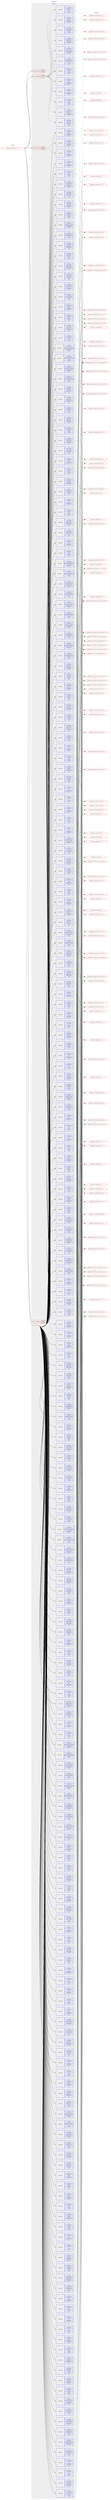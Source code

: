 digraph prolog {

# *************
# Graph options
# *************

newrank=true;
concentrate=true;
compound=true;
graph [rankdir=LR,fontname=Helvetica,fontsize=10,ranksep=1.5];#, ranksep=2.5, nodesep=0.2];
edge  [arrowhead=vee];
node  [fontname=Helvetica,fontsize=10];

# **********
# The ebuild
# **********

subgraph cluster_leftcol {
color=gray;
rank=same;
label=<<i>ebuild</i>>;
id [label="portage://app-text/pandoc-2.18-r2", color=red, width=4, href="../app-text/pandoc-2.18-r2.svg"];
}

# ****************
# The dependencies
# ****************

subgraph cluster_midcol {
color=gray;
label=<<i>dependencies</i>>;
subgraph cluster_compile {
fillcolor="#eeeeee";
style=filled;
label=<<i>compile</i>>;
subgraph cond14959 {
dependency25358 [label=<<TABLE BORDER="0" CELLBORDER="1" CELLSPACING="0" CELLPADDING="4"><TR><TD ROWSPAN="3" CELLPADDING="10">use_conditional</TD></TR><TR><TD>positive</TD></TR><TR><TD>hscolour</TD></TR></TABLE>>, shape=none, color=red];
# *** BEGIN UNKNOWN DEPENDENCY TYPE (TODO) ***
# dependency25358 -> package_dependency(portage://app-text/pandoc-2.18-r2,install,no,dev-haskell,hscolour,none,[,,],[],[])
# *** END UNKNOWN DEPENDENCY TYPE (TODO) ***

}
id:e -> dependency25358:w [weight=20,style="solid",arrowhead="vee"];
subgraph cond14960 {
dependency25359 [label=<<TABLE BORDER="0" CELLBORDER="1" CELLSPACING="0" CELLPADDING="4"><TR><TD ROWSPAN="3" CELLPADDING="10">use_conditional</TD></TR><TR><TD>positive</TD></TR><TR><TD>test</TD></TR></TABLE>>, shape=none, color=red];
subgraph pack9917 {
dependency25360 [label=<<TABLE BORDER="0" CELLBORDER="1" CELLSPACING="0" CELLPADDING="4" WIDTH="220"><TR><TD ROWSPAN="6" CELLPADDING="30">pack_dep</TD></TR><TR><TD WIDTH="110">no</TD></TR><TR><TD>dev-haskell</TD></TR><TR><TD>diff</TD></TR><TR><TD>greaterequal</TD></TR><TR><TD>0.2</TD></TR></TABLE>>, shape=none, color=blue];
}
dependency25359:e -> dependency25360:w [weight=20,style="dashed",arrowhead="vee"];
subgraph pack9918 {
dependency25361 [label=<<TABLE BORDER="0" CELLBORDER="1" CELLSPACING="0" CELLPADDING="4" WIDTH="220"><TR><TD ROWSPAN="6" CELLPADDING="30">pack_dep</TD></TR><TR><TD WIDTH="110">no</TD></TR><TR><TD>dev-haskell</TD></TR><TR><TD>diff</TD></TR><TR><TD>smaller</TD></TR><TR><TD>0.5</TD></TR></TABLE>>, shape=none, color=blue];
}
dependency25359:e -> dependency25361:w [weight=20,style="dashed",arrowhead="vee"];
subgraph pack9919 {
dependency25362 [label=<<TABLE BORDER="0" CELLBORDER="1" CELLSPACING="0" CELLPADDING="4" WIDTH="220"><TR><TD ROWSPAN="6" CELLPADDING="30">pack_dep</TD></TR><TR><TD WIDTH="110">no</TD></TR><TR><TD>dev-haskell</TD></TR><TR><TD>tasty</TD></TR><TR><TD>greaterequal</TD></TR><TR><TD>0.11</TD></TR></TABLE>>, shape=none, color=blue];
}
dependency25359:e -> dependency25362:w [weight=20,style="dashed",arrowhead="vee"];
subgraph pack9920 {
dependency25363 [label=<<TABLE BORDER="0" CELLBORDER="1" CELLSPACING="0" CELLPADDING="4" WIDTH="220"><TR><TD ROWSPAN="6" CELLPADDING="30">pack_dep</TD></TR><TR><TD WIDTH="110">no</TD></TR><TR><TD>dev-haskell</TD></TR><TR><TD>tasty</TD></TR><TR><TD>smaller</TD></TR><TR><TD>1.5</TD></TR></TABLE>>, shape=none, color=blue];
}
dependency25359:e -> dependency25363:w [weight=20,style="dashed",arrowhead="vee"];
subgraph pack9921 {
dependency25364 [label=<<TABLE BORDER="0" CELLBORDER="1" CELLSPACING="0" CELLPADDING="4" WIDTH="220"><TR><TD ROWSPAN="6" CELLPADDING="30">pack_dep</TD></TR><TR><TD WIDTH="110">no</TD></TR><TR><TD>dev-haskell</TD></TR><TR><TD>tasty-golden</TD></TR><TR><TD>greaterequal</TD></TR><TR><TD>2.3</TD></TR></TABLE>>, shape=none, color=blue];
}
dependency25359:e -> dependency25364:w [weight=20,style="dashed",arrowhead="vee"];
subgraph pack9922 {
dependency25365 [label=<<TABLE BORDER="0" CELLBORDER="1" CELLSPACING="0" CELLPADDING="4" WIDTH="220"><TR><TD ROWSPAN="6" CELLPADDING="30">pack_dep</TD></TR><TR><TD WIDTH="110">no</TD></TR><TR><TD>dev-haskell</TD></TR><TR><TD>tasty-golden</TD></TR><TR><TD>smaller</TD></TR><TR><TD>2.4</TD></TR></TABLE>>, shape=none, color=blue];
}
dependency25359:e -> dependency25365:w [weight=20,style="dashed",arrowhead="vee"];
subgraph pack9923 {
dependency25366 [label=<<TABLE BORDER="0" CELLBORDER="1" CELLSPACING="0" CELLPADDING="4" WIDTH="220"><TR><TD ROWSPAN="6" CELLPADDING="30">pack_dep</TD></TR><TR><TD WIDTH="110">no</TD></TR><TR><TD>dev-haskell</TD></TR><TR><TD>tasty-hunit</TD></TR><TR><TD>greaterequal</TD></TR><TR><TD>0.9</TD></TR></TABLE>>, shape=none, color=blue];
}
dependency25359:e -> dependency25366:w [weight=20,style="dashed",arrowhead="vee"];
subgraph pack9924 {
dependency25367 [label=<<TABLE BORDER="0" CELLBORDER="1" CELLSPACING="0" CELLPADDING="4" WIDTH="220"><TR><TD ROWSPAN="6" CELLPADDING="30">pack_dep</TD></TR><TR><TD WIDTH="110">no</TD></TR><TR><TD>dev-haskell</TD></TR><TR><TD>tasty-hunit</TD></TR><TR><TD>smaller</TD></TR><TR><TD>0.11</TD></TR></TABLE>>, shape=none, color=blue];
}
dependency25359:e -> dependency25367:w [weight=20,style="dashed",arrowhead="vee"];
subgraph pack9925 {
dependency25368 [label=<<TABLE BORDER="0" CELLBORDER="1" CELLSPACING="0" CELLPADDING="4" WIDTH="220"><TR><TD ROWSPAN="6" CELLPADDING="30">pack_dep</TD></TR><TR><TD WIDTH="110">no</TD></TR><TR><TD>dev-haskell</TD></TR><TR><TD>tasty-lua</TD></TR><TR><TD>greaterequal</TD></TR><TR><TD>1.0</TD></TR></TABLE>>, shape=none, color=blue];
}
dependency25359:e -> dependency25368:w [weight=20,style="dashed",arrowhead="vee"];
subgraph pack9926 {
dependency25369 [label=<<TABLE BORDER="0" CELLBORDER="1" CELLSPACING="0" CELLPADDING="4" WIDTH="220"><TR><TD ROWSPAN="6" CELLPADDING="30">pack_dep</TD></TR><TR><TD WIDTH="110">no</TD></TR><TR><TD>dev-haskell</TD></TR><TR><TD>tasty-lua</TD></TR><TR><TD>smaller</TD></TR><TR><TD>1.1</TD></TR></TABLE>>, shape=none, color=blue];
}
dependency25359:e -> dependency25369:w [weight=20,style="dashed",arrowhead="vee"];
subgraph pack9927 {
dependency25370 [label=<<TABLE BORDER="0" CELLBORDER="1" CELLSPACING="0" CELLPADDING="4" WIDTH="220"><TR><TD ROWSPAN="6" CELLPADDING="30">pack_dep</TD></TR><TR><TD WIDTH="110">no</TD></TR><TR><TD>dev-haskell</TD></TR><TR><TD>tasty-quickcheck</TD></TR><TR><TD>greaterequal</TD></TR><TR><TD>0.8</TD></TR></TABLE>>, shape=none, color=blue];
}
dependency25359:e -> dependency25370:w [weight=20,style="dashed",arrowhead="vee"];
subgraph pack9928 {
dependency25371 [label=<<TABLE BORDER="0" CELLBORDER="1" CELLSPACING="0" CELLPADDING="4" WIDTH="220"><TR><TD ROWSPAN="6" CELLPADDING="30">pack_dep</TD></TR><TR><TD WIDTH="110">no</TD></TR><TR><TD>dev-haskell</TD></TR><TR><TD>tasty-quickcheck</TD></TR><TR><TD>smaller</TD></TR><TR><TD>0.11</TD></TR></TABLE>>, shape=none, color=blue];
}
dependency25359:e -> dependency25371:w [weight=20,style="dashed",arrowhead="vee"];
}
id:e -> dependency25359:w [weight=20,style="solid",arrowhead="vee"];
subgraph cond14961 {
dependency25372 [label=<<TABLE BORDER="0" CELLBORDER="1" CELLSPACING="0" CELLPADDING="4"><TR><TD ROWSPAN="3" CELLPADDING="10">use_conditional</TD></TR><TR><TD>positive</TD></TR><TR><TD>trypandoc</TD></TR></TABLE>>, shape=none, color=red];
subgraph pack9929 {
dependency25373 [label=<<TABLE BORDER="0" CELLBORDER="1" CELLSPACING="0" CELLPADDING="4" WIDTH="220"><TR><TD ROWSPAN="6" CELLPADDING="30">pack_dep</TD></TR><TR><TD WIDTH="110">no</TD></TR><TR><TD>dev-haskell</TD></TR><TR><TD>wai</TD></TR><TR><TD>greaterequal</TD></TR><TR><TD>0.3</TD></TR></TABLE>>, shape=none, color=blue];
}
dependency25372:e -> dependency25373:w [weight=20,style="dashed",arrowhead="vee"];
subgraph pack9930 {
dependency25374 [label=<<TABLE BORDER="0" CELLBORDER="1" CELLSPACING="0" CELLPADDING="4" WIDTH="220"><TR><TD ROWSPAN="6" CELLPADDING="30">pack_dep</TD></TR><TR><TD WIDTH="110">no</TD></TR><TR><TD>dev-haskell</TD></TR><TR><TD>wai-extra</TD></TR><TR><TD>greaterequal</TD></TR><TR><TD>3.0.24</TD></TR></TABLE>>, shape=none, color=blue];
}
dependency25372:e -> dependency25374:w [weight=20,style="dashed",arrowhead="vee"];
}
id:e -> dependency25372:w [weight=20,style="solid",arrowhead="vee"];
subgraph pack9931 {
dependency25375 [label=<<TABLE BORDER="0" CELLBORDER="1" CELLSPACING="0" CELLPADDING="4" WIDTH="220"><TR><TD ROWSPAN="6" CELLPADDING="30">pack_dep</TD></TR><TR><TD WIDTH="110">no</TD></TR><TR><TD>dev-haskell</TD></TR><TR><TD>aeson</TD></TR><TR><TD>greaterequal</TD></TR><TR><TD>0.7</TD></TR></TABLE>>, shape=none, color=blue];
}
id:e -> dependency25375:w [weight=20,style="solid",arrowhead="vee"];
subgraph pack9932 {
dependency25376 [label=<<TABLE BORDER="0" CELLBORDER="1" CELLSPACING="0" CELLPADDING="4" WIDTH="220"><TR><TD ROWSPAN="6" CELLPADDING="30">pack_dep</TD></TR><TR><TD WIDTH="110">no</TD></TR><TR><TD>dev-haskell</TD></TR><TR><TD>aeson</TD></TR><TR><TD>smaller</TD></TR><TR><TD>2.1</TD></TR></TABLE>>, shape=none, color=blue];
}
id:e -> dependency25376:w [weight=20,style="solid",arrowhead="vee"];
subgraph pack9933 {
dependency25377 [label=<<TABLE BORDER="0" CELLBORDER="1" CELLSPACING="0" CELLPADDING="4" WIDTH="220"><TR><TD ROWSPAN="6" CELLPADDING="30">pack_dep</TD></TR><TR><TD WIDTH="110">no</TD></TR><TR><TD>dev-haskell</TD></TR><TR><TD>aeson-pretty</TD></TR><TR><TD>greaterequal</TD></TR><TR><TD>0.8.9</TD></TR></TABLE>>, shape=none, color=blue];
}
id:e -> dependency25377:w [weight=20,style="solid",arrowhead="vee"];
subgraph pack9934 {
dependency25378 [label=<<TABLE BORDER="0" CELLBORDER="1" CELLSPACING="0" CELLPADDING="4" WIDTH="220"><TR><TD ROWSPAN="6" CELLPADDING="30">pack_dep</TD></TR><TR><TD WIDTH="110">no</TD></TR><TR><TD>dev-haskell</TD></TR><TR><TD>aeson-pretty</TD></TR><TR><TD>smaller</TD></TR><TR><TD>0.9</TD></TR></TABLE>>, shape=none, color=blue];
}
id:e -> dependency25378:w [weight=20,style="solid",arrowhead="vee"];
subgraph pack9935 {
dependency25379 [label=<<TABLE BORDER="0" CELLBORDER="1" CELLSPACING="0" CELLPADDING="4" WIDTH="220"><TR><TD ROWSPAN="6" CELLPADDING="30">pack_dep</TD></TR><TR><TD WIDTH="110">no</TD></TR><TR><TD>dev-haskell</TD></TR><TR><TD>attoparsec</TD></TR><TR><TD>greaterequal</TD></TR><TR><TD>0.12</TD></TR></TABLE>>, shape=none, color=blue];
}
id:e -> dependency25379:w [weight=20,style="solid",arrowhead="vee"];
subgraph pack9936 {
dependency25380 [label=<<TABLE BORDER="0" CELLBORDER="1" CELLSPACING="0" CELLPADDING="4" WIDTH="220"><TR><TD ROWSPAN="6" CELLPADDING="30">pack_dep</TD></TR><TR><TD WIDTH="110">no</TD></TR><TR><TD>dev-haskell</TD></TR><TR><TD>attoparsec</TD></TR><TR><TD>smaller</TD></TR><TR><TD>0.15</TD></TR></TABLE>>, shape=none, color=blue];
}
id:e -> dependency25380:w [weight=20,style="solid",arrowhead="vee"];
subgraph pack9937 {
dependency25381 [label=<<TABLE BORDER="0" CELLBORDER="1" CELLSPACING="0" CELLPADDING="4" WIDTH="220"><TR><TD ROWSPAN="6" CELLPADDING="30">pack_dep</TD></TR><TR><TD WIDTH="110">no</TD></TR><TR><TD>dev-haskell</TD></TR><TR><TD>base64-bytestring</TD></TR><TR><TD>greaterequal</TD></TR><TR><TD>0.1</TD></TR></TABLE>>, shape=none, color=blue];
}
id:e -> dependency25381:w [weight=20,style="solid",arrowhead="vee"];
subgraph pack9938 {
dependency25382 [label=<<TABLE BORDER="0" CELLBORDER="1" CELLSPACING="0" CELLPADDING="4" WIDTH="220"><TR><TD ROWSPAN="6" CELLPADDING="30">pack_dep</TD></TR><TR><TD WIDTH="110">no</TD></TR><TR><TD>dev-haskell</TD></TR><TR><TD>base64-bytestring</TD></TR><TR><TD>smaller</TD></TR><TR><TD>1.3</TD></TR></TABLE>>, shape=none, color=blue];
}
id:e -> dependency25382:w [weight=20,style="solid",arrowhead="vee"];
subgraph pack9939 {
dependency25383 [label=<<TABLE BORDER="0" CELLBORDER="1" CELLSPACING="0" CELLPADDING="4" WIDTH="220"><TR><TD ROWSPAN="6" CELLPADDING="30">pack_dep</TD></TR><TR><TD WIDTH="110">no</TD></TR><TR><TD>dev-haskell</TD></TR><TR><TD>blaze-html</TD></TR><TR><TD>greaterequal</TD></TR><TR><TD>0.9</TD></TR></TABLE>>, shape=none, color=blue];
}
id:e -> dependency25383:w [weight=20,style="solid",arrowhead="vee"];
subgraph pack9940 {
dependency25384 [label=<<TABLE BORDER="0" CELLBORDER="1" CELLSPACING="0" CELLPADDING="4" WIDTH="220"><TR><TD ROWSPAN="6" CELLPADDING="30">pack_dep</TD></TR><TR><TD WIDTH="110">no</TD></TR><TR><TD>dev-haskell</TD></TR><TR><TD>blaze-html</TD></TR><TR><TD>smaller</TD></TR><TR><TD>0.10</TD></TR></TABLE>>, shape=none, color=blue];
}
id:e -> dependency25384:w [weight=20,style="solid",arrowhead="vee"];
subgraph pack9941 {
dependency25385 [label=<<TABLE BORDER="0" CELLBORDER="1" CELLSPACING="0" CELLPADDING="4" WIDTH="220"><TR><TD ROWSPAN="6" CELLPADDING="30">pack_dep</TD></TR><TR><TD WIDTH="110">no</TD></TR><TR><TD>dev-haskell</TD></TR><TR><TD>blaze-markup</TD></TR><TR><TD>greaterequal</TD></TR><TR><TD>0.8</TD></TR></TABLE>>, shape=none, color=blue];
}
id:e -> dependency25385:w [weight=20,style="solid",arrowhead="vee"];
subgraph pack9942 {
dependency25386 [label=<<TABLE BORDER="0" CELLBORDER="1" CELLSPACING="0" CELLPADDING="4" WIDTH="220"><TR><TD ROWSPAN="6" CELLPADDING="30">pack_dep</TD></TR><TR><TD WIDTH="110">no</TD></TR><TR><TD>dev-haskell</TD></TR><TR><TD>blaze-markup</TD></TR><TR><TD>smaller</TD></TR><TR><TD>0.9</TD></TR></TABLE>>, shape=none, color=blue];
}
id:e -> dependency25386:w [weight=20,style="solid",arrowhead="vee"];
subgraph pack9943 {
dependency25387 [label=<<TABLE BORDER="0" CELLBORDER="1" CELLSPACING="0" CELLPADDING="4" WIDTH="220"><TR><TD ROWSPAN="6" CELLPADDING="30">pack_dep</TD></TR><TR><TD WIDTH="110">no</TD></TR><TR><TD>dev-haskell</TD></TR><TR><TD>cabal</TD></TR><TR><TD>greaterequal</TD></TR><TR><TD>3.2.0.0</TD></TR></TABLE>>, shape=none, color=blue];
}
id:e -> dependency25387:w [weight=20,style="solid",arrowhead="vee"];
subgraph pack9944 {
dependency25388 [label=<<TABLE BORDER="0" CELLBORDER="1" CELLSPACING="0" CELLPADDING="4" WIDTH="220"><TR><TD ROWSPAN="6" CELLPADDING="30">pack_dep</TD></TR><TR><TD WIDTH="110">no</TD></TR><TR><TD>dev-haskell</TD></TR><TR><TD>case-insensitive</TD></TR><TR><TD>greaterequal</TD></TR><TR><TD>1.2</TD></TR></TABLE>>, shape=none, color=blue];
}
id:e -> dependency25388:w [weight=20,style="solid",arrowhead="vee"];
subgraph pack9945 {
dependency25389 [label=<<TABLE BORDER="0" CELLBORDER="1" CELLSPACING="0" CELLPADDING="4" WIDTH="220"><TR><TD ROWSPAN="6" CELLPADDING="30">pack_dep</TD></TR><TR><TD WIDTH="110">no</TD></TR><TR><TD>dev-haskell</TD></TR><TR><TD>case-insensitive</TD></TR><TR><TD>smaller</TD></TR><TR><TD>1.3</TD></TR></TABLE>>, shape=none, color=blue];
}
id:e -> dependency25389:w [weight=20,style="solid",arrowhead="vee"];
subgraph pack9946 {
dependency25390 [label=<<TABLE BORDER="0" CELLBORDER="1" CELLSPACING="0" CELLPADDING="4" WIDTH="220"><TR><TD ROWSPAN="6" CELLPADDING="30">pack_dep</TD></TR><TR><TD WIDTH="110">no</TD></TR><TR><TD>dev-haskell</TD></TR><TR><TD>citeproc</TD></TR><TR><TD>greaterequal</TD></TR><TR><TD>0.7</TD></TR></TABLE>>, shape=none, color=blue];
}
id:e -> dependency25390:w [weight=20,style="solid",arrowhead="vee"];
subgraph pack9947 {
dependency25391 [label=<<TABLE BORDER="0" CELLBORDER="1" CELLSPACING="0" CELLPADDING="4" WIDTH="220"><TR><TD ROWSPAN="6" CELLPADDING="30">pack_dep</TD></TR><TR><TD WIDTH="110">no</TD></TR><TR><TD>dev-haskell</TD></TR><TR><TD>citeproc</TD></TR><TR><TD>smaller</TD></TR><TR><TD>0.8</TD></TR></TABLE>>, shape=none, color=blue];
}
id:e -> dependency25391:w [weight=20,style="solid",arrowhead="vee"];
subgraph pack9948 {
dependency25392 [label=<<TABLE BORDER="0" CELLBORDER="1" CELLSPACING="0" CELLPADDING="4" WIDTH="220"><TR><TD ROWSPAN="6" CELLPADDING="30">pack_dep</TD></TR><TR><TD WIDTH="110">no</TD></TR><TR><TD>dev-haskell</TD></TR><TR><TD>commonmark</TD></TR><TR><TD>greaterequal</TD></TR><TR><TD>0.2.2</TD></TR></TABLE>>, shape=none, color=blue];
}
id:e -> dependency25392:w [weight=20,style="solid",arrowhead="vee"];
subgraph pack9949 {
dependency25393 [label=<<TABLE BORDER="0" CELLBORDER="1" CELLSPACING="0" CELLPADDING="4" WIDTH="220"><TR><TD ROWSPAN="6" CELLPADDING="30">pack_dep</TD></TR><TR><TD WIDTH="110">no</TD></TR><TR><TD>dev-haskell</TD></TR><TR><TD>commonmark</TD></TR><TR><TD>smaller</TD></TR><TR><TD>0.3</TD></TR></TABLE>>, shape=none, color=blue];
}
id:e -> dependency25393:w [weight=20,style="solid",arrowhead="vee"];
subgraph pack9950 {
dependency25394 [label=<<TABLE BORDER="0" CELLBORDER="1" CELLSPACING="0" CELLPADDING="4" WIDTH="220"><TR><TD ROWSPAN="6" CELLPADDING="30">pack_dep</TD></TR><TR><TD WIDTH="110">no</TD></TR><TR><TD>dev-haskell</TD></TR><TR><TD>commonmark-extensions</TD></TR><TR><TD>greaterequal</TD></TR><TR><TD>0.2.3.1</TD></TR></TABLE>>, shape=none, color=blue];
}
id:e -> dependency25394:w [weight=20,style="solid",arrowhead="vee"];
subgraph pack9951 {
dependency25395 [label=<<TABLE BORDER="0" CELLBORDER="1" CELLSPACING="0" CELLPADDING="4" WIDTH="220"><TR><TD ROWSPAN="6" CELLPADDING="30">pack_dep</TD></TR><TR><TD WIDTH="110">no</TD></TR><TR><TD>dev-haskell</TD></TR><TR><TD>commonmark-extensions</TD></TR><TR><TD>smaller</TD></TR><TR><TD>0.3</TD></TR></TABLE>>, shape=none, color=blue];
}
id:e -> dependency25395:w [weight=20,style="solid",arrowhead="vee"];
subgraph pack9952 {
dependency25396 [label=<<TABLE BORDER="0" CELLBORDER="1" CELLSPACING="0" CELLPADDING="4" WIDTH="220"><TR><TD ROWSPAN="6" CELLPADDING="30">pack_dep</TD></TR><TR><TD WIDTH="110">no</TD></TR><TR><TD>dev-haskell</TD></TR><TR><TD>commonmark-pandoc</TD></TR><TR><TD>greaterequal</TD></TR><TR><TD>0.2.1.2</TD></TR></TABLE>>, shape=none, color=blue];
}
id:e -> dependency25396:w [weight=20,style="solid",arrowhead="vee"];
subgraph pack9953 {
dependency25397 [label=<<TABLE BORDER="0" CELLBORDER="1" CELLSPACING="0" CELLPADDING="4" WIDTH="220"><TR><TD ROWSPAN="6" CELLPADDING="30">pack_dep</TD></TR><TR><TD WIDTH="110">no</TD></TR><TR><TD>dev-haskell</TD></TR><TR><TD>commonmark-pandoc</TD></TR><TR><TD>smaller</TD></TR><TR><TD>0.3</TD></TR></TABLE>>, shape=none, color=blue];
}
id:e -> dependency25397:w [weight=20,style="solid",arrowhead="vee"];
subgraph pack9954 {
dependency25398 [label=<<TABLE BORDER="0" CELLBORDER="1" CELLSPACING="0" CELLPADDING="4" WIDTH="220"><TR><TD ROWSPAN="6" CELLPADDING="30">pack_dep</TD></TR><TR><TD WIDTH="110">no</TD></TR><TR><TD>dev-haskell</TD></TR><TR><TD>connection</TD></TR><TR><TD>greaterequal</TD></TR><TR><TD>0.3.1</TD></TR></TABLE>>, shape=none, color=blue];
}
id:e -> dependency25398:w [weight=20,style="solid",arrowhead="vee"];
subgraph pack9955 {
dependency25399 [label=<<TABLE BORDER="0" CELLBORDER="1" CELLSPACING="0" CELLPADDING="4" WIDTH="220"><TR><TD ROWSPAN="6" CELLPADDING="30">pack_dep</TD></TR><TR><TD WIDTH="110">no</TD></TR><TR><TD>dev-haskell</TD></TR><TR><TD>data-default</TD></TR><TR><TD>greaterequal</TD></TR><TR><TD>0.4</TD></TR></TABLE>>, shape=none, color=blue];
}
id:e -> dependency25399:w [weight=20,style="solid",arrowhead="vee"];
subgraph pack9956 {
dependency25400 [label=<<TABLE BORDER="0" CELLBORDER="1" CELLSPACING="0" CELLPADDING="4" WIDTH="220"><TR><TD ROWSPAN="6" CELLPADDING="30">pack_dep</TD></TR><TR><TD WIDTH="110">no</TD></TR><TR><TD>dev-haskell</TD></TR><TR><TD>data-default</TD></TR><TR><TD>smaller</TD></TR><TR><TD>0.8</TD></TR></TABLE>>, shape=none, color=blue];
}
id:e -> dependency25400:w [weight=20,style="solid",arrowhead="vee"];
subgraph pack9957 {
dependency25401 [label=<<TABLE BORDER="0" CELLBORDER="1" CELLSPACING="0" CELLPADDING="4" WIDTH="220"><TR><TD ROWSPAN="6" CELLPADDING="30">pack_dep</TD></TR><TR><TD WIDTH="110">no</TD></TR><TR><TD>dev-haskell</TD></TR><TR><TD>doclayout</TD></TR><TR><TD>greaterequal</TD></TR><TR><TD>0.4</TD></TR></TABLE>>, shape=none, color=blue];
}
id:e -> dependency25401:w [weight=20,style="solid",arrowhead="vee"];
subgraph pack9958 {
dependency25402 [label=<<TABLE BORDER="0" CELLBORDER="1" CELLSPACING="0" CELLPADDING="4" WIDTH="220"><TR><TD ROWSPAN="6" CELLPADDING="30">pack_dep</TD></TR><TR><TD WIDTH="110">no</TD></TR><TR><TD>dev-haskell</TD></TR><TR><TD>doclayout</TD></TR><TR><TD>smaller</TD></TR><TR><TD>0.5</TD></TR></TABLE>>, shape=none, color=blue];
}
id:e -> dependency25402:w [weight=20,style="solid",arrowhead="vee"];
subgraph pack9959 {
dependency25403 [label=<<TABLE BORDER="0" CELLBORDER="1" CELLSPACING="0" CELLPADDING="4" WIDTH="220"><TR><TD ROWSPAN="6" CELLPADDING="30">pack_dep</TD></TR><TR><TD WIDTH="110">no</TD></TR><TR><TD>dev-haskell</TD></TR><TR><TD>doctemplates</TD></TR><TR><TD>greaterequal</TD></TR><TR><TD>0.10</TD></TR></TABLE>>, shape=none, color=blue];
}
id:e -> dependency25403:w [weight=20,style="solid",arrowhead="vee"];
subgraph pack9960 {
dependency25404 [label=<<TABLE BORDER="0" CELLBORDER="1" CELLSPACING="0" CELLPADDING="4" WIDTH="220"><TR><TD ROWSPAN="6" CELLPADDING="30">pack_dep</TD></TR><TR><TD WIDTH="110">no</TD></TR><TR><TD>dev-haskell</TD></TR><TR><TD>doctemplates</TD></TR><TR><TD>smaller</TD></TR><TR><TD>0.11</TD></TR></TABLE>>, shape=none, color=blue];
}
id:e -> dependency25404:w [weight=20,style="solid",arrowhead="vee"];
subgraph pack9961 {
dependency25405 [label=<<TABLE BORDER="0" CELLBORDER="1" CELLSPACING="0" CELLPADDING="4" WIDTH="220"><TR><TD ROWSPAN="6" CELLPADDING="30">pack_dep</TD></TR><TR><TD WIDTH="110">no</TD></TR><TR><TD>dev-haskell</TD></TR><TR><TD>emojis</TD></TR><TR><TD>greaterequal</TD></TR><TR><TD>0.1</TD></TR></TABLE>>, shape=none, color=blue];
}
id:e -> dependency25405:w [weight=20,style="solid",arrowhead="vee"];
subgraph pack9962 {
dependency25406 [label=<<TABLE BORDER="0" CELLBORDER="1" CELLSPACING="0" CELLPADDING="4" WIDTH="220"><TR><TD ROWSPAN="6" CELLPADDING="30">pack_dep</TD></TR><TR><TD WIDTH="110">no</TD></TR><TR><TD>dev-haskell</TD></TR><TR><TD>emojis</TD></TR><TR><TD>smaller</TD></TR><TR><TD>0.2</TD></TR></TABLE>>, shape=none, color=blue];
}
id:e -> dependency25406:w [weight=20,style="solid",arrowhead="vee"];
subgraph pack9963 {
dependency25407 [label=<<TABLE BORDER="0" CELLBORDER="1" CELLSPACING="0" CELLPADDING="4" WIDTH="220"><TR><TD ROWSPAN="6" CELLPADDING="30">pack_dep</TD></TR><TR><TD WIDTH="110">no</TD></TR><TR><TD>dev-haskell</TD></TR><TR><TD>file-embed</TD></TR><TR><TD>greaterequal</TD></TR><TR><TD>0.0</TD></TR></TABLE>>, shape=none, color=blue];
}
id:e -> dependency25407:w [weight=20,style="solid",arrowhead="vee"];
subgraph pack9964 {
dependency25408 [label=<<TABLE BORDER="0" CELLBORDER="1" CELLSPACING="0" CELLPADDING="4" WIDTH="220"><TR><TD ROWSPAN="6" CELLPADDING="30">pack_dep</TD></TR><TR><TD WIDTH="110">no</TD></TR><TR><TD>dev-haskell</TD></TR><TR><TD>file-embed</TD></TR><TR><TD>smaller</TD></TR><TR><TD>0.1</TD></TR></TABLE>>, shape=none, color=blue];
}
id:e -> dependency25408:w [weight=20,style="solid",arrowhead="vee"];
subgraph pack9965 {
dependency25409 [label=<<TABLE BORDER="0" CELLBORDER="1" CELLSPACING="0" CELLPADDING="4" WIDTH="220"><TR><TD ROWSPAN="6" CELLPADDING="30">pack_dep</TD></TR><TR><TD WIDTH="110">no</TD></TR><TR><TD>dev-haskell</TD></TR><TR><TD>glob</TD></TR><TR><TD>greaterequal</TD></TR><TR><TD>0.7</TD></TR></TABLE>>, shape=none, color=blue];
}
id:e -> dependency25409:w [weight=20,style="solid",arrowhead="vee"];
subgraph pack9966 {
dependency25410 [label=<<TABLE BORDER="0" CELLBORDER="1" CELLSPACING="0" CELLPADDING="4" WIDTH="220"><TR><TD ROWSPAN="6" CELLPADDING="30">pack_dep</TD></TR><TR><TD WIDTH="110">no</TD></TR><TR><TD>dev-haskell</TD></TR><TR><TD>glob</TD></TR><TR><TD>smaller</TD></TR><TR><TD>0.11</TD></TR></TABLE>>, shape=none, color=blue];
}
id:e -> dependency25410:w [weight=20,style="solid",arrowhead="vee"];
subgraph pack9967 {
dependency25411 [label=<<TABLE BORDER="0" CELLBORDER="1" CELLSPACING="0" CELLPADDING="4" WIDTH="220"><TR><TD ROWSPAN="6" CELLPADDING="30">pack_dep</TD></TR><TR><TD WIDTH="110">no</TD></TR><TR><TD>dev-haskell</TD></TR><TR><TD>haddock-library</TD></TR><TR><TD>greaterequal</TD></TR><TR><TD>1.10</TD></TR></TABLE>>, shape=none, color=blue];
}
id:e -> dependency25411:w [weight=20,style="solid",arrowhead="vee"];
subgraph pack9968 {
dependency25412 [label=<<TABLE BORDER="0" CELLBORDER="1" CELLSPACING="0" CELLPADDING="4" WIDTH="220"><TR><TD ROWSPAN="6" CELLPADDING="30">pack_dep</TD></TR><TR><TD WIDTH="110">no</TD></TR><TR><TD>dev-haskell</TD></TR><TR><TD>haddock-library</TD></TR><TR><TD>smaller</TD></TR><TR><TD>1.11</TD></TR></TABLE>>, shape=none, color=blue];
}
id:e -> dependency25412:w [weight=20,style="solid",arrowhead="vee"];
subgraph pack9969 {
dependency25413 [label=<<TABLE BORDER="0" CELLBORDER="1" CELLSPACING="0" CELLPADDING="4" WIDTH="220"><TR><TD ROWSPAN="6" CELLPADDING="30">pack_dep</TD></TR><TR><TD WIDTH="110">no</TD></TR><TR><TD>dev-haskell</TD></TR><TR><TD>hslua</TD></TR><TR><TD>greaterequal</TD></TR><TR><TD>2.2</TD></TR></TABLE>>, shape=none, color=blue];
}
id:e -> dependency25413:w [weight=20,style="solid",arrowhead="vee"];
subgraph pack9970 {
dependency25414 [label=<<TABLE BORDER="0" CELLBORDER="1" CELLSPACING="0" CELLPADDING="4" WIDTH="220"><TR><TD ROWSPAN="6" CELLPADDING="30">pack_dep</TD></TR><TR><TD WIDTH="110">no</TD></TR><TR><TD>dev-haskell</TD></TR><TR><TD>hslua</TD></TR><TR><TD>smaller</TD></TR><TR><TD>2.3</TD></TR></TABLE>>, shape=none, color=blue];
}
id:e -> dependency25414:w [weight=20,style="solid",arrowhead="vee"];
subgraph pack9971 {
dependency25415 [label=<<TABLE BORDER="0" CELLBORDER="1" CELLSPACING="0" CELLPADDING="4" WIDTH="220"><TR><TD ROWSPAN="6" CELLPADDING="30">pack_dep</TD></TR><TR><TD WIDTH="110">no</TD></TR><TR><TD>dev-haskell</TD></TR><TR><TD>hslua-module-doclayout</TD></TR><TR><TD>greaterequal</TD></TR><TR><TD>1.0.4</TD></TR></TABLE>>, shape=none, color=blue];
}
id:e -> dependency25415:w [weight=20,style="solid",arrowhead="vee"];
subgraph pack9972 {
dependency25416 [label=<<TABLE BORDER="0" CELLBORDER="1" CELLSPACING="0" CELLPADDING="4" WIDTH="220"><TR><TD ROWSPAN="6" CELLPADDING="30">pack_dep</TD></TR><TR><TD WIDTH="110">no</TD></TR><TR><TD>dev-haskell</TD></TR><TR><TD>hslua-module-doclayout</TD></TR><TR><TD>smaller</TD></TR><TR><TD>1.1</TD></TR></TABLE>>, shape=none, color=blue];
}
id:e -> dependency25416:w [weight=20,style="solid",arrowhead="vee"];
subgraph pack9973 {
dependency25417 [label=<<TABLE BORDER="0" CELLBORDER="1" CELLSPACING="0" CELLPADDING="4" WIDTH="220"><TR><TD ROWSPAN="6" CELLPADDING="30">pack_dep</TD></TR><TR><TD WIDTH="110">no</TD></TR><TR><TD>dev-haskell</TD></TR><TR><TD>hslua-module-path</TD></TR><TR><TD>greaterequal</TD></TR><TR><TD>1.0</TD></TR></TABLE>>, shape=none, color=blue];
}
id:e -> dependency25417:w [weight=20,style="solid",arrowhead="vee"];
subgraph pack9974 {
dependency25418 [label=<<TABLE BORDER="0" CELLBORDER="1" CELLSPACING="0" CELLPADDING="4" WIDTH="220"><TR><TD ROWSPAN="6" CELLPADDING="30">pack_dep</TD></TR><TR><TD WIDTH="110">no</TD></TR><TR><TD>dev-haskell</TD></TR><TR><TD>hslua-module-path</TD></TR><TR><TD>smaller</TD></TR><TR><TD>1.1</TD></TR></TABLE>>, shape=none, color=blue];
}
id:e -> dependency25418:w [weight=20,style="solid",arrowhead="vee"];
subgraph pack9975 {
dependency25419 [label=<<TABLE BORDER="0" CELLBORDER="1" CELLSPACING="0" CELLPADDING="4" WIDTH="220"><TR><TD ROWSPAN="6" CELLPADDING="30">pack_dep</TD></TR><TR><TD WIDTH="110">no</TD></TR><TR><TD>dev-haskell</TD></TR><TR><TD>hslua-module-system</TD></TR><TR><TD>greaterequal</TD></TR><TR><TD>1.0</TD></TR></TABLE>>, shape=none, color=blue];
}
id:e -> dependency25419:w [weight=20,style="solid",arrowhead="vee"];
subgraph pack9976 {
dependency25420 [label=<<TABLE BORDER="0" CELLBORDER="1" CELLSPACING="0" CELLPADDING="4" WIDTH="220"><TR><TD ROWSPAN="6" CELLPADDING="30">pack_dep</TD></TR><TR><TD WIDTH="110">no</TD></TR><TR><TD>dev-haskell</TD></TR><TR><TD>hslua-module-system</TD></TR><TR><TD>smaller</TD></TR><TR><TD>1.1</TD></TR></TABLE>>, shape=none, color=blue];
}
id:e -> dependency25420:w [weight=20,style="solid",arrowhead="vee"];
subgraph pack9977 {
dependency25421 [label=<<TABLE BORDER="0" CELLBORDER="1" CELLSPACING="0" CELLPADDING="4" WIDTH="220"><TR><TD ROWSPAN="6" CELLPADDING="30">pack_dep</TD></TR><TR><TD WIDTH="110">no</TD></TR><TR><TD>dev-haskell</TD></TR><TR><TD>hslua-module-text</TD></TR><TR><TD>greaterequal</TD></TR><TR><TD>1.0</TD></TR></TABLE>>, shape=none, color=blue];
}
id:e -> dependency25421:w [weight=20,style="solid",arrowhead="vee"];
subgraph pack9978 {
dependency25422 [label=<<TABLE BORDER="0" CELLBORDER="1" CELLSPACING="0" CELLPADDING="4" WIDTH="220"><TR><TD ROWSPAN="6" CELLPADDING="30">pack_dep</TD></TR><TR><TD WIDTH="110">no</TD></TR><TR><TD>dev-haskell</TD></TR><TR><TD>hslua-module-text</TD></TR><TR><TD>smaller</TD></TR><TR><TD>1.1</TD></TR></TABLE>>, shape=none, color=blue];
}
id:e -> dependency25422:w [weight=20,style="solid",arrowhead="vee"];
subgraph pack9979 {
dependency25423 [label=<<TABLE BORDER="0" CELLBORDER="1" CELLSPACING="0" CELLPADDING="4" WIDTH="220"><TR><TD ROWSPAN="6" CELLPADDING="30">pack_dep</TD></TR><TR><TD WIDTH="110">no</TD></TR><TR><TD>dev-haskell</TD></TR><TR><TD>hslua-module-version</TD></TR><TR><TD>greaterequal</TD></TR><TR><TD>1.0</TD></TR></TABLE>>, shape=none, color=blue];
}
id:e -> dependency25423:w [weight=20,style="solid",arrowhead="vee"];
subgraph pack9980 {
dependency25424 [label=<<TABLE BORDER="0" CELLBORDER="1" CELLSPACING="0" CELLPADDING="4" WIDTH="220"><TR><TD ROWSPAN="6" CELLPADDING="30">pack_dep</TD></TR><TR><TD WIDTH="110">no</TD></TR><TR><TD>dev-haskell</TD></TR><TR><TD>hslua-module-version</TD></TR><TR><TD>smaller</TD></TR><TR><TD>1.1</TD></TR></TABLE>>, shape=none, color=blue];
}
id:e -> dependency25424:w [weight=20,style="solid",arrowhead="vee"];
subgraph pack9981 {
dependency25425 [label=<<TABLE BORDER="0" CELLBORDER="1" CELLSPACING="0" CELLPADDING="4" WIDTH="220"><TR><TD ROWSPAN="6" CELLPADDING="30">pack_dep</TD></TR><TR><TD WIDTH="110">no</TD></TR><TR><TD>dev-haskell</TD></TR><TR><TD>http-client</TD></TR><TR><TD>greaterequal</TD></TR><TR><TD>0.4.30</TD></TR></TABLE>>, shape=none, color=blue];
}
id:e -> dependency25425:w [weight=20,style="solid",arrowhead="vee"];
subgraph pack9982 {
dependency25426 [label=<<TABLE BORDER="0" CELLBORDER="1" CELLSPACING="0" CELLPADDING="4" WIDTH="220"><TR><TD ROWSPAN="6" CELLPADDING="30">pack_dep</TD></TR><TR><TD WIDTH="110">no</TD></TR><TR><TD>dev-haskell</TD></TR><TR><TD>http-client</TD></TR><TR><TD>smaller</TD></TR><TR><TD>0.8</TD></TR></TABLE>>, shape=none, color=blue];
}
id:e -> dependency25426:w [weight=20,style="solid",arrowhead="vee"];
subgraph pack9983 {
dependency25427 [label=<<TABLE BORDER="0" CELLBORDER="1" CELLSPACING="0" CELLPADDING="4" WIDTH="220"><TR><TD ROWSPAN="6" CELLPADDING="30">pack_dep</TD></TR><TR><TD WIDTH="110">no</TD></TR><TR><TD>dev-haskell</TD></TR><TR><TD>http-client-tls</TD></TR><TR><TD>greaterequal</TD></TR><TR><TD>0.2.4</TD></TR></TABLE>>, shape=none, color=blue];
}
id:e -> dependency25427:w [weight=20,style="solid",arrowhead="vee"];
subgraph pack9984 {
dependency25428 [label=<<TABLE BORDER="0" CELLBORDER="1" CELLSPACING="0" CELLPADDING="4" WIDTH="220"><TR><TD ROWSPAN="6" CELLPADDING="30">pack_dep</TD></TR><TR><TD WIDTH="110">no</TD></TR><TR><TD>dev-haskell</TD></TR><TR><TD>http-client-tls</TD></TR><TR><TD>smaller</TD></TR><TR><TD>0.4</TD></TR></TABLE>>, shape=none, color=blue];
}
id:e -> dependency25428:w [weight=20,style="solid",arrowhead="vee"];
subgraph pack9985 {
dependency25429 [label=<<TABLE BORDER="0" CELLBORDER="1" CELLSPACING="0" CELLPADDING="4" WIDTH="220"><TR><TD ROWSPAN="6" CELLPADDING="30">pack_dep</TD></TR><TR><TD WIDTH="110">no</TD></TR><TR><TD>dev-haskell</TD></TR><TR><TD>http-types</TD></TR><TR><TD>greaterequal</TD></TR><TR><TD>0.8</TD></TR></TABLE>>, shape=none, color=blue];
}
id:e -> dependency25429:w [weight=20,style="solid",arrowhead="vee"];
subgraph pack9986 {
dependency25430 [label=<<TABLE BORDER="0" CELLBORDER="1" CELLSPACING="0" CELLPADDING="4" WIDTH="220"><TR><TD ROWSPAN="6" CELLPADDING="30">pack_dep</TD></TR><TR><TD WIDTH="110">no</TD></TR><TR><TD>dev-haskell</TD></TR><TR><TD>http-types</TD></TR><TR><TD>smaller</TD></TR><TR><TD>0.13</TD></TR></TABLE>>, shape=none, color=blue];
}
id:e -> dependency25430:w [weight=20,style="solid",arrowhead="vee"];
subgraph pack9987 {
dependency25431 [label=<<TABLE BORDER="0" CELLBORDER="1" CELLSPACING="0" CELLPADDING="4" WIDTH="220"><TR><TD ROWSPAN="6" CELLPADDING="30">pack_dep</TD></TR><TR><TD WIDTH="110">no</TD></TR><TR><TD>dev-haskell</TD></TR><TR><TD>ipynb</TD></TR><TR><TD>greaterequal</TD></TR><TR><TD>0.2</TD></TR></TABLE>>, shape=none, color=blue];
}
id:e -> dependency25431:w [weight=20,style="solid",arrowhead="vee"];
subgraph pack9988 {
dependency25432 [label=<<TABLE BORDER="0" CELLBORDER="1" CELLSPACING="0" CELLPADDING="4" WIDTH="220"><TR><TD ROWSPAN="6" CELLPADDING="30">pack_dep</TD></TR><TR><TD WIDTH="110">no</TD></TR><TR><TD>dev-haskell</TD></TR><TR><TD>ipynb</TD></TR><TR><TD>smaller</TD></TR><TR><TD>0.3</TD></TR></TABLE>>, shape=none, color=blue];
}
id:e -> dependency25432:w [weight=20,style="solid",arrowhead="vee"];
subgraph pack9989 {
dependency25433 [label=<<TABLE BORDER="0" CELLBORDER="1" CELLSPACING="0" CELLPADDING="4" WIDTH="220"><TR><TD ROWSPAN="6" CELLPADDING="30">pack_dep</TD></TR><TR><TD WIDTH="110">no</TD></TR><TR><TD>dev-haskell</TD></TR><TR><TD>jira-wiki-markup</TD></TR><TR><TD>greaterequal</TD></TR><TR><TD>1.4</TD></TR></TABLE>>, shape=none, color=blue];
}
id:e -> dependency25433:w [weight=20,style="solid",arrowhead="vee"];
subgraph pack9990 {
dependency25434 [label=<<TABLE BORDER="0" CELLBORDER="1" CELLSPACING="0" CELLPADDING="4" WIDTH="220"><TR><TD ROWSPAN="6" CELLPADDING="30">pack_dep</TD></TR><TR><TD WIDTH="110">no</TD></TR><TR><TD>dev-haskell</TD></TR><TR><TD>jira-wiki-markup</TD></TR><TR><TD>smaller</TD></TR><TR><TD>1.5</TD></TR></TABLE>>, shape=none, color=blue];
}
id:e -> dependency25434:w [weight=20,style="solid",arrowhead="vee"];
subgraph pack9991 {
dependency25435 [label=<<TABLE BORDER="0" CELLBORDER="1" CELLSPACING="0" CELLPADDING="4" WIDTH="220"><TR><TD ROWSPAN="6" CELLPADDING="30">pack_dep</TD></TR><TR><TD WIDTH="110">no</TD></TR><TR><TD>dev-haskell</TD></TR><TR><TD>juicypixels</TD></TR><TR><TD>greaterequal</TD></TR><TR><TD>3.1.6.1</TD></TR></TABLE>>, shape=none, color=blue];
}
id:e -> dependency25435:w [weight=20,style="solid",arrowhead="vee"];
subgraph pack9992 {
dependency25436 [label=<<TABLE BORDER="0" CELLBORDER="1" CELLSPACING="0" CELLPADDING="4" WIDTH="220"><TR><TD ROWSPAN="6" CELLPADDING="30">pack_dep</TD></TR><TR><TD WIDTH="110">no</TD></TR><TR><TD>dev-haskell</TD></TR><TR><TD>juicypixels</TD></TR><TR><TD>smaller</TD></TR><TR><TD>3.4</TD></TR></TABLE>>, shape=none, color=blue];
}
id:e -> dependency25436:w [weight=20,style="solid",arrowhead="vee"];
subgraph pack9993 {
dependency25437 [label=<<TABLE BORDER="0" CELLBORDER="1" CELLSPACING="0" CELLPADDING="4" WIDTH="220"><TR><TD ROWSPAN="6" CELLPADDING="30">pack_dep</TD></TR><TR><TD WIDTH="110">no</TD></TR><TR><TD>dev-haskell</TD></TR><TR><TD>lpeg</TD></TR><TR><TD>greaterequal</TD></TR><TR><TD>1.0.1</TD></TR></TABLE>>, shape=none, color=blue];
}
id:e -> dependency25437:w [weight=20,style="solid",arrowhead="vee"];
subgraph pack9994 {
dependency25438 [label=<<TABLE BORDER="0" CELLBORDER="1" CELLSPACING="0" CELLPADDING="4" WIDTH="220"><TR><TD ROWSPAN="6" CELLPADDING="30">pack_dep</TD></TR><TR><TD WIDTH="110">no</TD></TR><TR><TD>dev-haskell</TD></TR><TR><TD>lpeg</TD></TR><TR><TD>smaller</TD></TR><TR><TD>1.1</TD></TR></TABLE>>, shape=none, color=blue];
}
id:e -> dependency25438:w [weight=20,style="solid",arrowhead="vee"];
subgraph pack9995 {
dependency25439 [label=<<TABLE BORDER="0" CELLBORDER="1" CELLSPACING="0" CELLPADDING="4" WIDTH="220"><TR><TD ROWSPAN="6" CELLPADDING="30">pack_dep</TD></TR><TR><TD WIDTH="110">no</TD></TR><TR><TD>dev-haskell</TD></TR><TR><TD>network</TD></TR><TR><TD>greaterequal</TD></TR><TR><TD>2.6</TD></TR></TABLE>>, shape=none, color=blue];
}
id:e -> dependency25439:w [weight=20,style="solid",arrowhead="vee"];
subgraph pack9996 {
dependency25440 [label=<<TABLE BORDER="0" CELLBORDER="1" CELLSPACING="0" CELLPADDING="4" WIDTH="220"><TR><TD ROWSPAN="6" CELLPADDING="30">pack_dep</TD></TR><TR><TD WIDTH="110">no</TD></TR><TR><TD>dev-haskell</TD></TR><TR><TD>network-uri</TD></TR><TR><TD>greaterequal</TD></TR><TR><TD>2.6</TD></TR></TABLE>>, shape=none, color=blue];
}
id:e -> dependency25440:w [weight=20,style="solid",arrowhead="vee"];
subgraph pack9997 {
dependency25441 [label=<<TABLE BORDER="0" CELLBORDER="1" CELLSPACING="0" CELLPADDING="4" WIDTH="220"><TR><TD ROWSPAN="6" CELLPADDING="30">pack_dep</TD></TR><TR><TD WIDTH="110">no</TD></TR><TR><TD>dev-haskell</TD></TR><TR><TD>network-uri</TD></TR><TR><TD>smaller</TD></TR><TR><TD>2.8</TD></TR></TABLE>>, shape=none, color=blue];
}
id:e -> dependency25441:w [weight=20,style="solid",arrowhead="vee"];
subgraph pack9998 {
dependency25442 [label=<<TABLE BORDER="0" CELLBORDER="1" CELLSPACING="0" CELLPADDING="4" WIDTH="220"><TR><TD ROWSPAN="6" CELLPADDING="30">pack_dep</TD></TR><TR><TD WIDTH="110">no</TD></TR><TR><TD>dev-haskell</TD></TR><TR><TD>pandoc-lua-marshal</TD></TR><TR><TD>greaterequal</TD></TR><TR><TD>0.1.5</TD></TR></TABLE>>, shape=none, color=blue];
}
id:e -> dependency25442:w [weight=20,style="solid",arrowhead="vee"];
subgraph pack9999 {
dependency25443 [label=<<TABLE BORDER="0" CELLBORDER="1" CELLSPACING="0" CELLPADDING="4" WIDTH="220"><TR><TD ROWSPAN="6" CELLPADDING="30">pack_dep</TD></TR><TR><TD WIDTH="110">no</TD></TR><TR><TD>dev-haskell</TD></TR><TR><TD>pandoc-lua-marshal</TD></TR><TR><TD>smaller</TD></TR><TR><TD>0.2</TD></TR></TABLE>>, shape=none, color=blue];
}
id:e -> dependency25443:w [weight=20,style="solid",arrowhead="vee"];
subgraph pack10000 {
dependency25444 [label=<<TABLE BORDER="0" CELLBORDER="1" CELLSPACING="0" CELLPADDING="4" WIDTH="220"><TR><TD ROWSPAN="6" CELLPADDING="30">pack_dep</TD></TR><TR><TD WIDTH="110">no</TD></TR><TR><TD>dev-haskell</TD></TR><TR><TD>pandoc-types</TD></TR><TR><TD>greaterequal</TD></TR><TR><TD>1.22.2</TD></TR></TABLE>>, shape=none, color=blue];
}
id:e -> dependency25444:w [weight=20,style="solid",arrowhead="vee"];
subgraph pack10001 {
dependency25445 [label=<<TABLE BORDER="0" CELLBORDER="1" CELLSPACING="0" CELLPADDING="4" WIDTH="220"><TR><TD ROWSPAN="6" CELLPADDING="30">pack_dep</TD></TR><TR><TD WIDTH="110">no</TD></TR><TR><TD>dev-haskell</TD></TR><TR><TD>pandoc-types</TD></TR><TR><TD>smaller</TD></TR><TR><TD>1.23</TD></TR></TABLE>>, shape=none, color=blue];
}
id:e -> dependency25445:w [weight=20,style="solid",arrowhead="vee"];
subgraph pack10002 {
dependency25446 [label=<<TABLE BORDER="0" CELLBORDER="1" CELLSPACING="0" CELLPADDING="4" WIDTH="220"><TR><TD ROWSPAN="6" CELLPADDING="30">pack_dep</TD></TR><TR><TD WIDTH="110">no</TD></TR><TR><TD>dev-haskell</TD></TR><TR><TD>pretty-show</TD></TR><TR><TD>greaterequal</TD></TR><TR><TD>1.10</TD></TR></TABLE>>, shape=none, color=blue];
}
id:e -> dependency25446:w [weight=20,style="solid",arrowhead="vee"];
subgraph pack10003 {
dependency25447 [label=<<TABLE BORDER="0" CELLBORDER="1" CELLSPACING="0" CELLPADDING="4" WIDTH="220"><TR><TD ROWSPAN="6" CELLPADDING="30">pack_dep</TD></TR><TR><TD WIDTH="110">no</TD></TR><TR><TD>dev-haskell</TD></TR><TR><TD>pretty-show</TD></TR><TR><TD>smaller</TD></TR><TR><TD>1.11</TD></TR></TABLE>>, shape=none, color=blue];
}
id:e -> dependency25447:w [weight=20,style="solid",arrowhead="vee"];
subgraph pack10004 {
dependency25448 [label=<<TABLE BORDER="0" CELLBORDER="1" CELLSPACING="0" CELLPADDING="4" WIDTH="220"><TR><TD ROWSPAN="6" CELLPADDING="30">pack_dep</TD></TR><TR><TD WIDTH="110">no</TD></TR><TR><TD>dev-haskell</TD></TR><TR><TD>random</TD></TR><TR><TD>greaterequal</TD></TR><TR><TD>1</TD></TR></TABLE>>, shape=none, color=blue];
}
id:e -> dependency25448:w [weight=20,style="solid",arrowhead="vee"];
subgraph pack10005 {
dependency25449 [label=<<TABLE BORDER="0" CELLBORDER="1" CELLSPACING="0" CELLPADDING="4" WIDTH="220"><TR><TD ROWSPAN="6" CELLPADDING="30">pack_dep</TD></TR><TR><TD WIDTH="110">no</TD></TR><TR><TD>dev-haskell</TD></TR><TR><TD>random</TD></TR><TR><TD>smaller</TD></TR><TR><TD>1.3</TD></TR></TABLE>>, shape=none, color=blue];
}
id:e -> dependency25449:w [weight=20,style="solid",arrowhead="vee"];
subgraph pack10006 {
dependency25450 [label=<<TABLE BORDER="0" CELLBORDER="1" CELLSPACING="0" CELLPADDING="4" WIDTH="220"><TR><TD ROWSPAN="6" CELLPADDING="30">pack_dep</TD></TR><TR><TD WIDTH="110">no</TD></TR><TR><TD>dev-haskell</TD></TR><TR><TD>safe</TD></TR><TR><TD>greaterequal</TD></TR><TR><TD>0.3.18</TD></TR></TABLE>>, shape=none, color=blue];
}
id:e -> dependency25450:w [weight=20,style="solid",arrowhead="vee"];
subgraph pack10007 {
dependency25451 [label=<<TABLE BORDER="0" CELLBORDER="1" CELLSPACING="0" CELLPADDING="4" WIDTH="220"><TR><TD ROWSPAN="6" CELLPADDING="30">pack_dep</TD></TR><TR><TD WIDTH="110">no</TD></TR><TR><TD>dev-haskell</TD></TR><TR><TD>safe</TD></TR><TR><TD>smaller</TD></TR><TR><TD>0.4</TD></TR></TABLE>>, shape=none, color=blue];
}
id:e -> dependency25451:w [weight=20,style="solid",arrowhead="vee"];
subgraph pack10008 {
dependency25452 [label=<<TABLE BORDER="0" CELLBORDER="1" CELLSPACING="0" CELLPADDING="4" WIDTH="220"><TR><TD ROWSPAN="6" CELLPADDING="30">pack_dep</TD></TR><TR><TD WIDTH="110">no</TD></TR><TR><TD>dev-haskell</TD></TR><TR><TD>scientific</TD></TR><TR><TD>greaterequal</TD></TR><TR><TD>0.3</TD></TR></TABLE>>, shape=none, color=blue];
}
id:e -> dependency25452:w [weight=20,style="solid",arrowhead="vee"];
subgraph pack10009 {
dependency25453 [label=<<TABLE BORDER="0" CELLBORDER="1" CELLSPACING="0" CELLPADDING="4" WIDTH="220"><TR><TD ROWSPAN="6" CELLPADDING="30">pack_dep</TD></TR><TR><TD WIDTH="110">no</TD></TR><TR><TD>dev-haskell</TD></TR><TR><TD>scientific</TD></TR><TR><TD>smaller</TD></TR><TR><TD>0.4</TD></TR></TABLE>>, shape=none, color=blue];
}
id:e -> dependency25453:w [weight=20,style="solid",arrowhead="vee"];
subgraph pack10010 {
dependency25454 [label=<<TABLE BORDER="0" CELLBORDER="1" CELLSPACING="0" CELLPADDING="4" WIDTH="220"><TR><TD ROWSPAN="6" CELLPADDING="30">pack_dep</TD></TR><TR><TD WIDTH="110">no</TD></TR><TR><TD>dev-haskell</TD></TR><TR><TD>sha</TD></TR><TR><TD>greaterequal</TD></TR><TR><TD>1.6</TD></TR></TABLE>>, shape=none, color=blue];
}
id:e -> dependency25454:w [weight=20,style="solid",arrowhead="vee"];
subgraph pack10011 {
dependency25455 [label=<<TABLE BORDER="0" CELLBORDER="1" CELLSPACING="0" CELLPADDING="4" WIDTH="220"><TR><TD ROWSPAN="6" CELLPADDING="30">pack_dep</TD></TR><TR><TD WIDTH="110">no</TD></TR><TR><TD>dev-haskell</TD></TR><TR><TD>sha</TD></TR><TR><TD>smaller</TD></TR><TR><TD>1.7</TD></TR></TABLE>>, shape=none, color=blue];
}
id:e -> dependency25455:w [weight=20,style="solid",arrowhead="vee"];
subgraph pack10012 {
dependency25456 [label=<<TABLE BORDER="0" CELLBORDER="1" CELLSPACING="0" CELLPADDING="4" WIDTH="220"><TR><TD ROWSPAN="6" CELLPADDING="30">pack_dep</TD></TR><TR><TD WIDTH="110">no</TD></TR><TR><TD>dev-haskell</TD></TR><TR><TD>skylighting</TD></TR><TR><TD>greaterequal</TD></TR><TR><TD>0.12.3.1</TD></TR></TABLE>>, shape=none, color=blue];
}
id:e -> dependency25456:w [weight=20,style="solid",arrowhead="vee"];
subgraph pack10013 {
dependency25457 [label=<<TABLE BORDER="0" CELLBORDER="1" CELLSPACING="0" CELLPADDING="4" WIDTH="220"><TR><TD ROWSPAN="6" CELLPADDING="30">pack_dep</TD></TR><TR><TD WIDTH="110">no</TD></TR><TR><TD>dev-haskell</TD></TR><TR><TD>skylighting</TD></TR><TR><TD>smaller</TD></TR><TR><TD>0.13</TD></TR></TABLE>>, shape=none, color=blue];
}
id:e -> dependency25457:w [weight=20,style="solid",arrowhead="vee"];
subgraph pack10014 {
dependency25458 [label=<<TABLE BORDER="0" CELLBORDER="1" CELLSPACING="0" CELLPADDING="4" WIDTH="220"><TR><TD ROWSPAN="6" CELLPADDING="30">pack_dep</TD></TR><TR><TD WIDTH="110">no</TD></TR><TR><TD>dev-haskell</TD></TR><TR><TD>skylighting-core</TD></TR><TR><TD>greaterequal</TD></TR><TR><TD>0.12.3.1</TD></TR></TABLE>>, shape=none, color=blue];
}
id:e -> dependency25458:w [weight=20,style="solid",arrowhead="vee"];
subgraph pack10015 {
dependency25459 [label=<<TABLE BORDER="0" CELLBORDER="1" CELLSPACING="0" CELLPADDING="4" WIDTH="220"><TR><TD ROWSPAN="6" CELLPADDING="30">pack_dep</TD></TR><TR><TD WIDTH="110">no</TD></TR><TR><TD>dev-haskell</TD></TR><TR><TD>skylighting-core</TD></TR><TR><TD>smaller</TD></TR><TR><TD>0.13</TD></TR></TABLE>>, shape=none, color=blue];
}
id:e -> dependency25459:w [weight=20,style="solid",arrowhead="vee"];
subgraph pack10016 {
dependency25460 [label=<<TABLE BORDER="0" CELLBORDER="1" CELLSPACING="0" CELLPADDING="4" WIDTH="220"><TR><TD ROWSPAN="6" CELLPADDING="30">pack_dep</TD></TR><TR><TD WIDTH="110">no</TD></TR><TR><TD>dev-haskell</TD></TR><TR><TD>split</TD></TR><TR><TD>greaterequal</TD></TR><TR><TD>0.2</TD></TR></TABLE>>, shape=none, color=blue];
}
id:e -> dependency25460:w [weight=20,style="solid",arrowhead="vee"];
subgraph pack10017 {
dependency25461 [label=<<TABLE BORDER="0" CELLBORDER="1" CELLSPACING="0" CELLPADDING="4" WIDTH="220"><TR><TD ROWSPAN="6" CELLPADDING="30">pack_dep</TD></TR><TR><TD WIDTH="110">no</TD></TR><TR><TD>dev-haskell</TD></TR><TR><TD>split</TD></TR><TR><TD>smaller</TD></TR><TR><TD>0.3</TD></TR></TABLE>>, shape=none, color=blue];
}
id:e -> dependency25461:w [weight=20,style="solid",arrowhead="vee"];
subgraph pack10018 {
dependency25462 [label=<<TABLE BORDER="0" CELLBORDER="1" CELLSPACING="0" CELLPADDING="4" WIDTH="220"><TR><TD ROWSPAN="6" CELLPADDING="30">pack_dep</TD></TR><TR><TD WIDTH="110">no</TD></TR><TR><TD>dev-haskell</TD></TR><TR><TD>syb</TD></TR><TR><TD>greaterequal</TD></TR><TR><TD>0.1</TD></TR></TABLE>>, shape=none, color=blue];
}
id:e -> dependency25462:w [weight=20,style="solid",arrowhead="vee"];
subgraph pack10019 {
dependency25463 [label=<<TABLE BORDER="0" CELLBORDER="1" CELLSPACING="0" CELLPADDING="4" WIDTH="220"><TR><TD ROWSPAN="6" CELLPADDING="30">pack_dep</TD></TR><TR><TD WIDTH="110">no</TD></TR><TR><TD>dev-haskell</TD></TR><TR><TD>syb</TD></TR><TR><TD>smaller</TD></TR><TR><TD>0.8</TD></TR></TABLE>>, shape=none, color=blue];
}
id:e -> dependency25463:w [weight=20,style="solid",arrowhead="vee"];
subgraph pack10020 {
dependency25464 [label=<<TABLE BORDER="0" CELLBORDER="1" CELLSPACING="0" CELLPADDING="4" WIDTH="220"><TR><TD ROWSPAN="6" CELLPADDING="30">pack_dep</TD></TR><TR><TD WIDTH="110">no</TD></TR><TR><TD>dev-haskell</TD></TR><TR><TD>tagsoup</TD></TR><TR><TD>greaterequal</TD></TR><TR><TD>0.14.6</TD></TR></TABLE>>, shape=none, color=blue];
}
id:e -> dependency25464:w [weight=20,style="solid",arrowhead="vee"];
subgraph pack10021 {
dependency25465 [label=<<TABLE BORDER="0" CELLBORDER="1" CELLSPACING="0" CELLPADDING="4" WIDTH="220"><TR><TD ROWSPAN="6" CELLPADDING="30">pack_dep</TD></TR><TR><TD WIDTH="110">no</TD></TR><TR><TD>dev-haskell</TD></TR><TR><TD>tagsoup</TD></TR><TR><TD>smaller</TD></TR><TR><TD>0.15</TD></TR></TABLE>>, shape=none, color=blue];
}
id:e -> dependency25465:w [weight=20,style="solid",arrowhead="vee"];
subgraph pack10022 {
dependency25466 [label=<<TABLE BORDER="0" CELLBORDER="1" CELLSPACING="0" CELLPADDING="4" WIDTH="220"><TR><TD ROWSPAN="6" CELLPADDING="30">pack_dep</TD></TR><TR><TD WIDTH="110">no</TD></TR><TR><TD>dev-haskell</TD></TR><TR><TD>temporary</TD></TR><TR><TD>greaterequal</TD></TR><TR><TD>1.1</TD></TR></TABLE>>, shape=none, color=blue];
}
id:e -> dependency25466:w [weight=20,style="solid",arrowhead="vee"];
subgraph pack10023 {
dependency25467 [label=<<TABLE BORDER="0" CELLBORDER="1" CELLSPACING="0" CELLPADDING="4" WIDTH="220"><TR><TD ROWSPAN="6" CELLPADDING="30">pack_dep</TD></TR><TR><TD WIDTH="110">no</TD></TR><TR><TD>dev-haskell</TD></TR><TR><TD>temporary</TD></TR><TR><TD>smaller</TD></TR><TR><TD>1.4</TD></TR></TABLE>>, shape=none, color=blue];
}
id:e -> dependency25467:w [weight=20,style="solid",arrowhead="vee"];
subgraph pack10024 {
dependency25468 [label=<<TABLE BORDER="0" CELLBORDER="1" CELLSPACING="0" CELLPADDING="4" WIDTH="220"><TR><TD ROWSPAN="6" CELLPADDING="30">pack_dep</TD></TR><TR><TD WIDTH="110">no</TD></TR><TR><TD>dev-haskell</TD></TR><TR><TD>texmath</TD></TR><TR><TD>greaterequal</TD></TR><TR><TD>0.12.5</TD></TR></TABLE>>, shape=none, color=blue];
}
id:e -> dependency25468:w [weight=20,style="solid",arrowhead="vee"];
subgraph pack10025 {
dependency25469 [label=<<TABLE BORDER="0" CELLBORDER="1" CELLSPACING="0" CELLPADDING="4" WIDTH="220"><TR><TD ROWSPAN="6" CELLPADDING="30">pack_dep</TD></TR><TR><TD WIDTH="110">no</TD></TR><TR><TD>dev-haskell</TD></TR><TR><TD>texmath</TD></TR><TR><TD>smaller</TD></TR><TR><TD>0.12.6</TD></TR></TABLE>>, shape=none, color=blue];
}
id:e -> dependency25469:w [weight=20,style="solid",arrowhead="vee"];
subgraph pack10026 {
dependency25470 [label=<<TABLE BORDER="0" CELLBORDER="1" CELLSPACING="0" CELLPADDING="4" WIDTH="220"><TR><TD ROWSPAN="6" CELLPADDING="30">pack_dep</TD></TR><TR><TD WIDTH="110">no</TD></TR><TR><TD>dev-haskell</TD></TR><TR><TD>text-conversions</TD></TR><TR><TD>greaterequal</TD></TR><TR><TD>0.3</TD></TR></TABLE>>, shape=none, color=blue];
}
id:e -> dependency25470:w [weight=20,style="solid",arrowhead="vee"];
subgraph pack10027 {
dependency25471 [label=<<TABLE BORDER="0" CELLBORDER="1" CELLSPACING="0" CELLPADDING="4" WIDTH="220"><TR><TD ROWSPAN="6" CELLPADDING="30">pack_dep</TD></TR><TR><TD WIDTH="110">no</TD></TR><TR><TD>dev-haskell</TD></TR><TR><TD>text-conversions</TD></TR><TR><TD>smaller</TD></TR><TR><TD>0.4</TD></TR></TABLE>>, shape=none, color=blue];
}
id:e -> dependency25471:w [weight=20,style="solid",arrowhead="vee"];
subgraph pack10028 {
dependency25472 [label=<<TABLE BORDER="0" CELLBORDER="1" CELLSPACING="0" CELLPADDING="4" WIDTH="220"><TR><TD ROWSPAN="6" CELLPADDING="30">pack_dep</TD></TR><TR><TD WIDTH="110">no</TD></TR><TR><TD>dev-haskell</TD></TR><TR><TD>unicode-collation</TD></TR><TR><TD>greaterequal</TD></TR><TR><TD>0.1.1</TD></TR></TABLE>>, shape=none, color=blue];
}
id:e -> dependency25472:w [weight=20,style="solid",arrowhead="vee"];
subgraph pack10029 {
dependency25473 [label=<<TABLE BORDER="0" CELLBORDER="1" CELLSPACING="0" CELLPADDING="4" WIDTH="220"><TR><TD ROWSPAN="6" CELLPADDING="30">pack_dep</TD></TR><TR><TD WIDTH="110">no</TD></TR><TR><TD>dev-haskell</TD></TR><TR><TD>unicode-collation</TD></TR><TR><TD>smaller</TD></TR><TR><TD>0.2</TD></TR></TABLE>>, shape=none, color=blue];
}
id:e -> dependency25473:w [weight=20,style="solid",arrowhead="vee"];
subgraph pack10030 {
dependency25474 [label=<<TABLE BORDER="0" CELLBORDER="1" CELLSPACING="0" CELLPADDING="4" WIDTH="220"><TR><TD ROWSPAN="6" CELLPADDING="30">pack_dep</TD></TR><TR><TD WIDTH="110">no</TD></TR><TR><TD>dev-haskell</TD></TR><TR><TD>unicode-transforms</TD></TR><TR><TD>greaterequal</TD></TR><TR><TD>0.3</TD></TR></TABLE>>, shape=none, color=blue];
}
id:e -> dependency25474:w [weight=20,style="solid",arrowhead="vee"];
subgraph pack10031 {
dependency25475 [label=<<TABLE BORDER="0" CELLBORDER="1" CELLSPACING="0" CELLPADDING="4" WIDTH="220"><TR><TD ROWSPAN="6" CELLPADDING="30">pack_dep</TD></TR><TR><TD WIDTH="110">no</TD></TR><TR><TD>dev-haskell</TD></TR><TR><TD>unicode-transforms</TD></TR><TR><TD>smaller</TD></TR><TR><TD>0.5</TD></TR></TABLE>>, shape=none, color=blue];
}
id:e -> dependency25475:w [weight=20,style="solid",arrowhead="vee"];
subgraph pack10032 {
dependency25476 [label=<<TABLE BORDER="0" CELLBORDER="1" CELLSPACING="0" CELLPADDING="4" WIDTH="220"><TR><TD ROWSPAN="6" CELLPADDING="30">pack_dep</TD></TR><TR><TD WIDTH="110">no</TD></TR><TR><TD>dev-haskell</TD></TR><TR><TD>xml</TD></TR><TR><TD>greaterequal</TD></TR><TR><TD>1.3.12</TD></TR></TABLE>>, shape=none, color=blue];
}
id:e -> dependency25476:w [weight=20,style="solid",arrowhead="vee"];
subgraph pack10033 {
dependency25477 [label=<<TABLE BORDER="0" CELLBORDER="1" CELLSPACING="0" CELLPADDING="4" WIDTH="220"><TR><TD ROWSPAN="6" CELLPADDING="30">pack_dep</TD></TR><TR><TD WIDTH="110">no</TD></TR><TR><TD>dev-haskell</TD></TR><TR><TD>xml</TD></TR><TR><TD>smaller</TD></TR><TR><TD>1.4</TD></TR></TABLE>>, shape=none, color=blue];
}
id:e -> dependency25477:w [weight=20,style="solid",arrowhead="vee"];
subgraph pack10034 {
dependency25478 [label=<<TABLE BORDER="0" CELLBORDER="1" CELLSPACING="0" CELLPADDING="4" WIDTH="220"><TR><TD ROWSPAN="6" CELLPADDING="30">pack_dep</TD></TR><TR><TD WIDTH="110">no</TD></TR><TR><TD>dev-haskell</TD></TR><TR><TD>xml-conduit</TD></TR><TR><TD>greaterequal</TD></TR><TR><TD>1.9.1.1</TD></TR></TABLE>>, shape=none, color=blue];
}
id:e -> dependency25478:w [weight=20,style="solid",arrowhead="vee"];
subgraph pack10035 {
dependency25479 [label=<<TABLE BORDER="0" CELLBORDER="1" CELLSPACING="0" CELLPADDING="4" WIDTH="220"><TR><TD ROWSPAN="6" CELLPADDING="30">pack_dep</TD></TR><TR><TD WIDTH="110">no</TD></TR><TR><TD>dev-haskell</TD></TR><TR><TD>xml-conduit</TD></TR><TR><TD>smaller</TD></TR><TR><TD>1.10</TD></TR></TABLE>>, shape=none, color=blue];
}
id:e -> dependency25479:w [weight=20,style="solid",arrowhead="vee"];
subgraph pack10036 {
dependency25480 [label=<<TABLE BORDER="0" CELLBORDER="1" CELLSPACING="0" CELLPADDING="4" WIDTH="220"><TR><TD ROWSPAN="6" CELLPADDING="30">pack_dep</TD></TR><TR><TD WIDTH="110">no</TD></TR><TR><TD>dev-haskell</TD></TR><TR><TD>xml-types</TD></TR><TR><TD>greaterequal</TD></TR><TR><TD>0.3</TD></TR></TABLE>>, shape=none, color=blue];
}
id:e -> dependency25480:w [weight=20,style="solid",arrowhead="vee"];
subgraph pack10037 {
dependency25481 [label=<<TABLE BORDER="0" CELLBORDER="1" CELLSPACING="0" CELLPADDING="4" WIDTH="220"><TR><TD ROWSPAN="6" CELLPADDING="30">pack_dep</TD></TR><TR><TD WIDTH="110">no</TD></TR><TR><TD>dev-haskell</TD></TR><TR><TD>xml-types</TD></TR><TR><TD>smaller</TD></TR><TR><TD>0.4</TD></TR></TABLE>>, shape=none, color=blue];
}
id:e -> dependency25481:w [weight=20,style="solid",arrowhead="vee"];
subgraph pack10038 {
dependency25482 [label=<<TABLE BORDER="0" CELLBORDER="1" CELLSPACING="0" CELLPADDING="4" WIDTH="220"><TR><TD ROWSPAN="6" CELLPADDING="30">pack_dep</TD></TR><TR><TD WIDTH="110">no</TD></TR><TR><TD>dev-haskell</TD></TR><TR><TD>yaml</TD></TR><TR><TD>greaterequal</TD></TR><TR><TD>0.11</TD></TR></TABLE>>, shape=none, color=blue];
}
id:e -> dependency25482:w [weight=20,style="solid",arrowhead="vee"];
subgraph pack10039 {
dependency25483 [label=<<TABLE BORDER="0" CELLBORDER="1" CELLSPACING="0" CELLPADDING="4" WIDTH="220"><TR><TD ROWSPAN="6" CELLPADDING="30">pack_dep</TD></TR><TR><TD WIDTH="110">no</TD></TR><TR><TD>dev-haskell</TD></TR><TR><TD>yaml</TD></TR><TR><TD>smaller</TD></TR><TR><TD>0.12</TD></TR></TABLE>>, shape=none, color=blue];
}
id:e -> dependency25483:w [weight=20,style="solid",arrowhead="vee"];
subgraph pack10040 {
dependency25484 [label=<<TABLE BORDER="0" CELLBORDER="1" CELLSPACING="0" CELLPADDING="4" WIDTH="220"><TR><TD ROWSPAN="6" CELLPADDING="30">pack_dep</TD></TR><TR><TD WIDTH="110">no</TD></TR><TR><TD>dev-haskell</TD></TR><TR><TD>zip-archive</TD></TR><TR><TD>greaterequal</TD></TR><TR><TD>0.2.3.4</TD></TR></TABLE>>, shape=none, color=blue];
}
id:e -> dependency25484:w [weight=20,style="solid",arrowhead="vee"];
subgraph pack10041 {
dependency25485 [label=<<TABLE BORDER="0" CELLBORDER="1" CELLSPACING="0" CELLPADDING="4" WIDTH="220"><TR><TD ROWSPAN="6" CELLPADDING="30">pack_dep</TD></TR><TR><TD WIDTH="110">no</TD></TR><TR><TD>dev-haskell</TD></TR><TR><TD>zip-archive</TD></TR><TR><TD>smaller</TD></TR><TR><TD>0.5</TD></TR></TABLE>>, shape=none, color=blue];
}
id:e -> dependency25485:w [weight=20,style="solid",arrowhead="vee"];
subgraph pack10042 {
dependency25486 [label=<<TABLE BORDER="0" CELLBORDER="1" CELLSPACING="0" CELLPADDING="4" WIDTH="220"><TR><TD ROWSPAN="6" CELLPADDING="30">pack_dep</TD></TR><TR><TD WIDTH="110">no</TD></TR><TR><TD>dev-haskell</TD></TR><TR><TD>zlib</TD></TR><TR><TD>greaterequal</TD></TR><TR><TD>0.5</TD></TR></TABLE>>, shape=none, color=blue];
}
id:e -> dependency25486:w [weight=20,style="solid",arrowhead="vee"];
subgraph pack10043 {
dependency25487 [label=<<TABLE BORDER="0" CELLBORDER="1" CELLSPACING="0" CELLPADDING="4" WIDTH="220"><TR><TD ROWSPAN="6" CELLPADDING="30">pack_dep</TD></TR><TR><TD WIDTH="110">no</TD></TR><TR><TD>dev-haskell</TD></TR><TR><TD>zlib</TD></TR><TR><TD>smaller</TD></TR><TR><TD>0.7</TD></TR></TABLE>>, shape=none, color=blue];
}
id:e -> dependency25487:w [weight=20,style="solid",arrowhead="vee"];
subgraph pack10044 {
dependency25488 [label=<<TABLE BORDER="0" CELLBORDER="1" CELLSPACING="0" CELLPADDING="4" WIDTH="220"><TR><TD ROWSPAN="6" CELLPADDING="30">pack_dep</TD></TR><TR><TD WIDTH="110">no</TD></TR><TR><TD>dev-lang</TD></TR><TR><TD>ghc</TD></TR><TR><TD>greaterequal</TD></TR><TR><TD>8.10.1</TD></TR></TABLE>>, shape=none, color=blue];
}
id:e -> dependency25488:w [weight=20,style="solid",arrowhead="vee"];
# *** BEGIN UNKNOWN DEPENDENCY TYPE (TODO) ***
# id -> package_dependency(portage://app-text/pandoc-2.18-r2,install,weak,app-text,pandoc-cli,none,[,,],[],[])
# *** END UNKNOWN DEPENDENCY TYPE (TODO) ***

# *** BEGIN UNKNOWN DEPENDENCY TYPE (TODO) ***
# id -> package_dependency(portage://app-text/pandoc-2.18-r2,install,weak,dev-haskell,pandoc,none,[,,],[],[])
# *** END UNKNOWN DEPENDENCY TYPE (TODO) ***

}
subgraph cluster_compileandrun {
fillcolor="#eeeeee";
style=filled;
label=<<i>compile and run</i>>;
}
subgraph cluster_run {
fillcolor="#eeeeee";
style=filled;
label=<<i>run</i>>;
subgraph cond14962 {
dependency25489 [label=<<TABLE BORDER="0" CELLBORDER="1" CELLSPACING="0" CELLPADDING="4"><TR><TD ROWSPAN="3" CELLPADDING="10">use_conditional</TD></TR><TR><TD>positive</TD></TR><TR><TD>trypandoc</TD></TR></TABLE>>, shape=none, color=red];
subgraph pack10045 {
dependency25490 [label=<<TABLE BORDER="0" CELLBORDER="1" CELLSPACING="0" CELLPADDING="4" WIDTH="220"><TR><TD ROWSPAN="6" CELLPADDING="30">pack_dep</TD></TR><TR><TD WIDTH="110">no</TD></TR><TR><TD>dev-haskell</TD></TR><TR><TD>wai</TD></TR><TR><TD>greaterequal</TD></TR><TR><TD>0.3</TD></TR></TABLE>>, shape=none, color=blue];
}
dependency25489:e -> dependency25490:w [weight=20,style="dashed",arrowhead="vee"];
subgraph pack10046 {
dependency25491 [label=<<TABLE BORDER="0" CELLBORDER="1" CELLSPACING="0" CELLPADDING="4" WIDTH="220"><TR><TD ROWSPAN="6" CELLPADDING="30">pack_dep</TD></TR><TR><TD WIDTH="110">no</TD></TR><TR><TD>dev-haskell</TD></TR><TR><TD>wai-extra</TD></TR><TR><TD>greaterequal</TD></TR><TR><TD>3.0.24</TD></TR></TABLE>>, shape=none, color=blue];
}
dependency25489:e -> dependency25491:w [weight=20,style="dashed",arrowhead="vee"];
}
id:e -> dependency25489:w [weight=20,style="solid",arrowhead="odot"];
subgraph pack10047 {
dependency25492 [label=<<TABLE BORDER="0" CELLBORDER="1" CELLSPACING="0" CELLPADDING="4" WIDTH="220"><TR><TD ROWSPAN="6" CELLPADDING="30">pack_dep</TD></TR><TR><TD WIDTH="110">no</TD></TR><TR><TD>dev-haskell</TD></TR><TR><TD>aeson</TD></TR><TR><TD>greaterequal</TD></TR><TR><TD>0.7</TD></TR></TABLE>>, shape=none, color=blue];
}
id:e -> dependency25492:w [weight=20,style="solid",arrowhead="odot"];
subgraph pack10048 {
dependency25493 [label=<<TABLE BORDER="0" CELLBORDER="1" CELLSPACING="0" CELLPADDING="4" WIDTH="220"><TR><TD ROWSPAN="6" CELLPADDING="30">pack_dep</TD></TR><TR><TD WIDTH="110">no</TD></TR><TR><TD>dev-haskell</TD></TR><TR><TD>aeson</TD></TR><TR><TD>smaller</TD></TR><TR><TD>2.1</TD></TR></TABLE>>, shape=none, color=blue];
}
id:e -> dependency25493:w [weight=20,style="solid",arrowhead="odot"];
subgraph pack10049 {
dependency25494 [label=<<TABLE BORDER="0" CELLBORDER="1" CELLSPACING="0" CELLPADDING="4" WIDTH="220"><TR><TD ROWSPAN="6" CELLPADDING="30">pack_dep</TD></TR><TR><TD WIDTH="110">no</TD></TR><TR><TD>dev-haskell</TD></TR><TR><TD>aeson-pretty</TD></TR><TR><TD>greaterequal</TD></TR><TR><TD>0.8.9</TD></TR></TABLE>>, shape=none, color=blue];
}
id:e -> dependency25494:w [weight=20,style="solid",arrowhead="odot"];
subgraph pack10050 {
dependency25495 [label=<<TABLE BORDER="0" CELLBORDER="1" CELLSPACING="0" CELLPADDING="4" WIDTH="220"><TR><TD ROWSPAN="6" CELLPADDING="30">pack_dep</TD></TR><TR><TD WIDTH="110">no</TD></TR><TR><TD>dev-haskell</TD></TR><TR><TD>aeson-pretty</TD></TR><TR><TD>smaller</TD></TR><TR><TD>0.9</TD></TR></TABLE>>, shape=none, color=blue];
}
id:e -> dependency25495:w [weight=20,style="solid",arrowhead="odot"];
subgraph pack10051 {
dependency25496 [label=<<TABLE BORDER="0" CELLBORDER="1" CELLSPACING="0" CELLPADDING="4" WIDTH="220"><TR><TD ROWSPAN="6" CELLPADDING="30">pack_dep</TD></TR><TR><TD WIDTH="110">no</TD></TR><TR><TD>dev-haskell</TD></TR><TR><TD>attoparsec</TD></TR><TR><TD>greaterequal</TD></TR><TR><TD>0.12</TD></TR></TABLE>>, shape=none, color=blue];
}
id:e -> dependency25496:w [weight=20,style="solid",arrowhead="odot"];
subgraph pack10052 {
dependency25497 [label=<<TABLE BORDER="0" CELLBORDER="1" CELLSPACING="0" CELLPADDING="4" WIDTH="220"><TR><TD ROWSPAN="6" CELLPADDING="30">pack_dep</TD></TR><TR><TD WIDTH="110">no</TD></TR><TR><TD>dev-haskell</TD></TR><TR><TD>attoparsec</TD></TR><TR><TD>smaller</TD></TR><TR><TD>0.15</TD></TR></TABLE>>, shape=none, color=blue];
}
id:e -> dependency25497:w [weight=20,style="solid",arrowhead="odot"];
subgraph pack10053 {
dependency25498 [label=<<TABLE BORDER="0" CELLBORDER="1" CELLSPACING="0" CELLPADDING="4" WIDTH="220"><TR><TD ROWSPAN="6" CELLPADDING="30">pack_dep</TD></TR><TR><TD WIDTH="110">no</TD></TR><TR><TD>dev-haskell</TD></TR><TR><TD>base64-bytestring</TD></TR><TR><TD>greaterequal</TD></TR><TR><TD>0.1</TD></TR></TABLE>>, shape=none, color=blue];
}
id:e -> dependency25498:w [weight=20,style="solid",arrowhead="odot"];
subgraph pack10054 {
dependency25499 [label=<<TABLE BORDER="0" CELLBORDER="1" CELLSPACING="0" CELLPADDING="4" WIDTH="220"><TR><TD ROWSPAN="6" CELLPADDING="30">pack_dep</TD></TR><TR><TD WIDTH="110">no</TD></TR><TR><TD>dev-haskell</TD></TR><TR><TD>base64-bytestring</TD></TR><TR><TD>smaller</TD></TR><TR><TD>1.3</TD></TR></TABLE>>, shape=none, color=blue];
}
id:e -> dependency25499:w [weight=20,style="solid",arrowhead="odot"];
subgraph pack10055 {
dependency25500 [label=<<TABLE BORDER="0" CELLBORDER="1" CELLSPACING="0" CELLPADDING="4" WIDTH="220"><TR><TD ROWSPAN="6" CELLPADDING="30">pack_dep</TD></TR><TR><TD WIDTH="110">no</TD></TR><TR><TD>dev-haskell</TD></TR><TR><TD>blaze-html</TD></TR><TR><TD>greaterequal</TD></TR><TR><TD>0.9</TD></TR></TABLE>>, shape=none, color=blue];
}
id:e -> dependency25500:w [weight=20,style="solid",arrowhead="odot"];
subgraph pack10056 {
dependency25501 [label=<<TABLE BORDER="0" CELLBORDER="1" CELLSPACING="0" CELLPADDING="4" WIDTH="220"><TR><TD ROWSPAN="6" CELLPADDING="30">pack_dep</TD></TR><TR><TD WIDTH="110">no</TD></TR><TR><TD>dev-haskell</TD></TR><TR><TD>blaze-html</TD></TR><TR><TD>smaller</TD></TR><TR><TD>0.10</TD></TR></TABLE>>, shape=none, color=blue];
}
id:e -> dependency25501:w [weight=20,style="solid",arrowhead="odot"];
subgraph pack10057 {
dependency25502 [label=<<TABLE BORDER="0" CELLBORDER="1" CELLSPACING="0" CELLPADDING="4" WIDTH="220"><TR><TD ROWSPAN="6" CELLPADDING="30">pack_dep</TD></TR><TR><TD WIDTH="110">no</TD></TR><TR><TD>dev-haskell</TD></TR><TR><TD>blaze-markup</TD></TR><TR><TD>greaterequal</TD></TR><TR><TD>0.8</TD></TR></TABLE>>, shape=none, color=blue];
}
id:e -> dependency25502:w [weight=20,style="solid",arrowhead="odot"];
subgraph pack10058 {
dependency25503 [label=<<TABLE BORDER="0" CELLBORDER="1" CELLSPACING="0" CELLPADDING="4" WIDTH="220"><TR><TD ROWSPAN="6" CELLPADDING="30">pack_dep</TD></TR><TR><TD WIDTH="110">no</TD></TR><TR><TD>dev-haskell</TD></TR><TR><TD>blaze-markup</TD></TR><TR><TD>smaller</TD></TR><TR><TD>0.9</TD></TR></TABLE>>, shape=none, color=blue];
}
id:e -> dependency25503:w [weight=20,style="solid",arrowhead="odot"];
subgraph pack10059 {
dependency25504 [label=<<TABLE BORDER="0" CELLBORDER="1" CELLSPACING="0" CELLPADDING="4" WIDTH="220"><TR><TD ROWSPAN="6" CELLPADDING="30">pack_dep</TD></TR><TR><TD WIDTH="110">no</TD></TR><TR><TD>dev-haskell</TD></TR><TR><TD>case-insensitive</TD></TR><TR><TD>greaterequal</TD></TR><TR><TD>1.2</TD></TR></TABLE>>, shape=none, color=blue];
}
id:e -> dependency25504:w [weight=20,style="solid",arrowhead="odot"];
subgraph pack10060 {
dependency25505 [label=<<TABLE BORDER="0" CELLBORDER="1" CELLSPACING="0" CELLPADDING="4" WIDTH="220"><TR><TD ROWSPAN="6" CELLPADDING="30">pack_dep</TD></TR><TR><TD WIDTH="110">no</TD></TR><TR><TD>dev-haskell</TD></TR><TR><TD>case-insensitive</TD></TR><TR><TD>smaller</TD></TR><TR><TD>1.3</TD></TR></TABLE>>, shape=none, color=blue];
}
id:e -> dependency25505:w [weight=20,style="solid",arrowhead="odot"];
subgraph pack10061 {
dependency25506 [label=<<TABLE BORDER="0" CELLBORDER="1" CELLSPACING="0" CELLPADDING="4" WIDTH="220"><TR><TD ROWSPAN="6" CELLPADDING="30">pack_dep</TD></TR><TR><TD WIDTH="110">no</TD></TR><TR><TD>dev-haskell</TD></TR><TR><TD>citeproc</TD></TR><TR><TD>greaterequal</TD></TR><TR><TD>0.7</TD></TR></TABLE>>, shape=none, color=blue];
}
id:e -> dependency25506:w [weight=20,style="solid",arrowhead="odot"];
subgraph pack10062 {
dependency25507 [label=<<TABLE BORDER="0" CELLBORDER="1" CELLSPACING="0" CELLPADDING="4" WIDTH="220"><TR><TD ROWSPAN="6" CELLPADDING="30">pack_dep</TD></TR><TR><TD WIDTH="110">no</TD></TR><TR><TD>dev-haskell</TD></TR><TR><TD>citeproc</TD></TR><TR><TD>smaller</TD></TR><TR><TD>0.8</TD></TR></TABLE>>, shape=none, color=blue];
}
id:e -> dependency25507:w [weight=20,style="solid",arrowhead="odot"];
subgraph pack10063 {
dependency25508 [label=<<TABLE BORDER="0" CELLBORDER="1" CELLSPACING="0" CELLPADDING="4" WIDTH="220"><TR><TD ROWSPAN="6" CELLPADDING="30">pack_dep</TD></TR><TR><TD WIDTH="110">no</TD></TR><TR><TD>dev-haskell</TD></TR><TR><TD>commonmark</TD></TR><TR><TD>greaterequal</TD></TR><TR><TD>0.2.2</TD></TR></TABLE>>, shape=none, color=blue];
}
id:e -> dependency25508:w [weight=20,style="solid",arrowhead="odot"];
subgraph pack10064 {
dependency25509 [label=<<TABLE BORDER="0" CELLBORDER="1" CELLSPACING="0" CELLPADDING="4" WIDTH="220"><TR><TD ROWSPAN="6" CELLPADDING="30">pack_dep</TD></TR><TR><TD WIDTH="110">no</TD></TR><TR><TD>dev-haskell</TD></TR><TR><TD>commonmark</TD></TR><TR><TD>smaller</TD></TR><TR><TD>0.3</TD></TR></TABLE>>, shape=none, color=blue];
}
id:e -> dependency25509:w [weight=20,style="solid",arrowhead="odot"];
subgraph pack10065 {
dependency25510 [label=<<TABLE BORDER="0" CELLBORDER="1" CELLSPACING="0" CELLPADDING="4" WIDTH="220"><TR><TD ROWSPAN="6" CELLPADDING="30">pack_dep</TD></TR><TR><TD WIDTH="110">no</TD></TR><TR><TD>dev-haskell</TD></TR><TR><TD>commonmark-extensions</TD></TR><TR><TD>greaterequal</TD></TR><TR><TD>0.2.3.1</TD></TR></TABLE>>, shape=none, color=blue];
}
id:e -> dependency25510:w [weight=20,style="solid",arrowhead="odot"];
subgraph pack10066 {
dependency25511 [label=<<TABLE BORDER="0" CELLBORDER="1" CELLSPACING="0" CELLPADDING="4" WIDTH="220"><TR><TD ROWSPAN="6" CELLPADDING="30">pack_dep</TD></TR><TR><TD WIDTH="110">no</TD></TR><TR><TD>dev-haskell</TD></TR><TR><TD>commonmark-extensions</TD></TR><TR><TD>smaller</TD></TR><TR><TD>0.3</TD></TR></TABLE>>, shape=none, color=blue];
}
id:e -> dependency25511:w [weight=20,style="solid",arrowhead="odot"];
subgraph pack10067 {
dependency25512 [label=<<TABLE BORDER="0" CELLBORDER="1" CELLSPACING="0" CELLPADDING="4" WIDTH="220"><TR><TD ROWSPAN="6" CELLPADDING="30">pack_dep</TD></TR><TR><TD WIDTH="110">no</TD></TR><TR><TD>dev-haskell</TD></TR><TR><TD>commonmark-pandoc</TD></TR><TR><TD>greaterequal</TD></TR><TR><TD>0.2.1.2</TD></TR></TABLE>>, shape=none, color=blue];
}
id:e -> dependency25512:w [weight=20,style="solid",arrowhead="odot"];
subgraph pack10068 {
dependency25513 [label=<<TABLE BORDER="0" CELLBORDER="1" CELLSPACING="0" CELLPADDING="4" WIDTH="220"><TR><TD ROWSPAN="6" CELLPADDING="30">pack_dep</TD></TR><TR><TD WIDTH="110">no</TD></TR><TR><TD>dev-haskell</TD></TR><TR><TD>commonmark-pandoc</TD></TR><TR><TD>smaller</TD></TR><TR><TD>0.3</TD></TR></TABLE>>, shape=none, color=blue];
}
id:e -> dependency25513:w [weight=20,style="solid",arrowhead="odot"];
subgraph pack10069 {
dependency25514 [label=<<TABLE BORDER="0" CELLBORDER="1" CELLSPACING="0" CELLPADDING="4" WIDTH="220"><TR><TD ROWSPAN="6" CELLPADDING="30">pack_dep</TD></TR><TR><TD WIDTH="110">no</TD></TR><TR><TD>dev-haskell</TD></TR><TR><TD>connection</TD></TR><TR><TD>greaterequal</TD></TR><TR><TD>0.3.1</TD></TR></TABLE>>, shape=none, color=blue];
}
id:e -> dependency25514:w [weight=20,style="solid",arrowhead="odot"];
subgraph pack10070 {
dependency25515 [label=<<TABLE BORDER="0" CELLBORDER="1" CELLSPACING="0" CELLPADDING="4" WIDTH="220"><TR><TD ROWSPAN="6" CELLPADDING="30">pack_dep</TD></TR><TR><TD WIDTH="110">no</TD></TR><TR><TD>dev-haskell</TD></TR><TR><TD>data-default</TD></TR><TR><TD>greaterequal</TD></TR><TR><TD>0.4</TD></TR></TABLE>>, shape=none, color=blue];
}
id:e -> dependency25515:w [weight=20,style="solid",arrowhead="odot"];
subgraph pack10071 {
dependency25516 [label=<<TABLE BORDER="0" CELLBORDER="1" CELLSPACING="0" CELLPADDING="4" WIDTH="220"><TR><TD ROWSPAN="6" CELLPADDING="30">pack_dep</TD></TR><TR><TD WIDTH="110">no</TD></TR><TR><TD>dev-haskell</TD></TR><TR><TD>data-default</TD></TR><TR><TD>smaller</TD></TR><TR><TD>0.8</TD></TR></TABLE>>, shape=none, color=blue];
}
id:e -> dependency25516:w [weight=20,style="solid",arrowhead="odot"];
subgraph pack10072 {
dependency25517 [label=<<TABLE BORDER="0" CELLBORDER="1" CELLSPACING="0" CELLPADDING="4" WIDTH="220"><TR><TD ROWSPAN="6" CELLPADDING="30">pack_dep</TD></TR><TR><TD WIDTH="110">no</TD></TR><TR><TD>dev-haskell</TD></TR><TR><TD>doclayout</TD></TR><TR><TD>greaterequal</TD></TR><TR><TD>0.4</TD></TR></TABLE>>, shape=none, color=blue];
}
id:e -> dependency25517:w [weight=20,style="solid",arrowhead="odot"];
subgraph pack10073 {
dependency25518 [label=<<TABLE BORDER="0" CELLBORDER="1" CELLSPACING="0" CELLPADDING="4" WIDTH="220"><TR><TD ROWSPAN="6" CELLPADDING="30">pack_dep</TD></TR><TR><TD WIDTH="110">no</TD></TR><TR><TD>dev-haskell</TD></TR><TR><TD>doclayout</TD></TR><TR><TD>smaller</TD></TR><TR><TD>0.5</TD></TR></TABLE>>, shape=none, color=blue];
}
id:e -> dependency25518:w [weight=20,style="solid",arrowhead="odot"];
subgraph pack10074 {
dependency25519 [label=<<TABLE BORDER="0" CELLBORDER="1" CELLSPACING="0" CELLPADDING="4" WIDTH="220"><TR><TD ROWSPAN="6" CELLPADDING="30">pack_dep</TD></TR><TR><TD WIDTH="110">no</TD></TR><TR><TD>dev-haskell</TD></TR><TR><TD>doctemplates</TD></TR><TR><TD>greaterequal</TD></TR><TR><TD>0.10</TD></TR></TABLE>>, shape=none, color=blue];
}
id:e -> dependency25519:w [weight=20,style="solid",arrowhead="odot"];
subgraph pack10075 {
dependency25520 [label=<<TABLE BORDER="0" CELLBORDER="1" CELLSPACING="0" CELLPADDING="4" WIDTH="220"><TR><TD ROWSPAN="6" CELLPADDING="30">pack_dep</TD></TR><TR><TD WIDTH="110">no</TD></TR><TR><TD>dev-haskell</TD></TR><TR><TD>doctemplates</TD></TR><TR><TD>smaller</TD></TR><TR><TD>0.11</TD></TR></TABLE>>, shape=none, color=blue];
}
id:e -> dependency25520:w [weight=20,style="solid",arrowhead="odot"];
subgraph pack10076 {
dependency25521 [label=<<TABLE BORDER="0" CELLBORDER="1" CELLSPACING="0" CELLPADDING="4" WIDTH="220"><TR><TD ROWSPAN="6" CELLPADDING="30">pack_dep</TD></TR><TR><TD WIDTH="110">no</TD></TR><TR><TD>dev-haskell</TD></TR><TR><TD>emojis</TD></TR><TR><TD>greaterequal</TD></TR><TR><TD>0.1</TD></TR></TABLE>>, shape=none, color=blue];
}
id:e -> dependency25521:w [weight=20,style="solid",arrowhead="odot"];
subgraph pack10077 {
dependency25522 [label=<<TABLE BORDER="0" CELLBORDER="1" CELLSPACING="0" CELLPADDING="4" WIDTH="220"><TR><TD ROWSPAN="6" CELLPADDING="30">pack_dep</TD></TR><TR><TD WIDTH="110">no</TD></TR><TR><TD>dev-haskell</TD></TR><TR><TD>emojis</TD></TR><TR><TD>smaller</TD></TR><TR><TD>0.2</TD></TR></TABLE>>, shape=none, color=blue];
}
id:e -> dependency25522:w [weight=20,style="solid",arrowhead="odot"];
subgraph pack10078 {
dependency25523 [label=<<TABLE BORDER="0" CELLBORDER="1" CELLSPACING="0" CELLPADDING="4" WIDTH="220"><TR><TD ROWSPAN="6" CELLPADDING="30">pack_dep</TD></TR><TR><TD WIDTH="110">no</TD></TR><TR><TD>dev-haskell</TD></TR><TR><TD>file-embed</TD></TR><TR><TD>greaterequal</TD></TR><TR><TD>0.0</TD></TR></TABLE>>, shape=none, color=blue];
}
id:e -> dependency25523:w [weight=20,style="solid",arrowhead="odot"];
subgraph pack10079 {
dependency25524 [label=<<TABLE BORDER="0" CELLBORDER="1" CELLSPACING="0" CELLPADDING="4" WIDTH="220"><TR><TD ROWSPAN="6" CELLPADDING="30">pack_dep</TD></TR><TR><TD WIDTH="110">no</TD></TR><TR><TD>dev-haskell</TD></TR><TR><TD>file-embed</TD></TR><TR><TD>smaller</TD></TR><TR><TD>0.1</TD></TR></TABLE>>, shape=none, color=blue];
}
id:e -> dependency25524:w [weight=20,style="solid",arrowhead="odot"];
subgraph pack10080 {
dependency25525 [label=<<TABLE BORDER="0" CELLBORDER="1" CELLSPACING="0" CELLPADDING="4" WIDTH="220"><TR><TD ROWSPAN="6" CELLPADDING="30">pack_dep</TD></TR><TR><TD WIDTH="110">no</TD></TR><TR><TD>dev-haskell</TD></TR><TR><TD>glob</TD></TR><TR><TD>greaterequal</TD></TR><TR><TD>0.7</TD></TR></TABLE>>, shape=none, color=blue];
}
id:e -> dependency25525:w [weight=20,style="solid",arrowhead="odot"];
subgraph pack10081 {
dependency25526 [label=<<TABLE BORDER="0" CELLBORDER="1" CELLSPACING="0" CELLPADDING="4" WIDTH="220"><TR><TD ROWSPAN="6" CELLPADDING="30">pack_dep</TD></TR><TR><TD WIDTH="110">no</TD></TR><TR><TD>dev-haskell</TD></TR><TR><TD>glob</TD></TR><TR><TD>smaller</TD></TR><TR><TD>0.11</TD></TR></TABLE>>, shape=none, color=blue];
}
id:e -> dependency25526:w [weight=20,style="solid",arrowhead="odot"];
subgraph pack10082 {
dependency25527 [label=<<TABLE BORDER="0" CELLBORDER="1" CELLSPACING="0" CELLPADDING="4" WIDTH="220"><TR><TD ROWSPAN="6" CELLPADDING="30">pack_dep</TD></TR><TR><TD WIDTH="110">no</TD></TR><TR><TD>dev-haskell</TD></TR><TR><TD>haddock-library</TD></TR><TR><TD>greaterequal</TD></TR><TR><TD>1.10</TD></TR></TABLE>>, shape=none, color=blue];
}
id:e -> dependency25527:w [weight=20,style="solid",arrowhead="odot"];
subgraph pack10083 {
dependency25528 [label=<<TABLE BORDER="0" CELLBORDER="1" CELLSPACING="0" CELLPADDING="4" WIDTH="220"><TR><TD ROWSPAN="6" CELLPADDING="30">pack_dep</TD></TR><TR><TD WIDTH="110">no</TD></TR><TR><TD>dev-haskell</TD></TR><TR><TD>haddock-library</TD></TR><TR><TD>smaller</TD></TR><TR><TD>1.11</TD></TR></TABLE>>, shape=none, color=blue];
}
id:e -> dependency25528:w [weight=20,style="solid",arrowhead="odot"];
subgraph pack10084 {
dependency25529 [label=<<TABLE BORDER="0" CELLBORDER="1" CELLSPACING="0" CELLPADDING="4" WIDTH="220"><TR><TD ROWSPAN="6" CELLPADDING="30">pack_dep</TD></TR><TR><TD WIDTH="110">no</TD></TR><TR><TD>dev-haskell</TD></TR><TR><TD>hslua</TD></TR><TR><TD>greaterequal</TD></TR><TR><TD>2.2</TD></TR></TABLE>>, shape=none, color=blue];
}
id:e -> dependency25529:w [weight=20,style="solid",arrowhead="odot"];
subgraph pack10085 {
dependency25530 [label=<<TABLE BORDER="0" CELLBORDER="1" CELLSPACING="0" CELLPADDING="4" WIDTH="220"><TR><TD ROWSPAN="6" CELLPADDING="30">pack_dep</TD></TR><TR><TD WIDTH="110">no</TD></TR><TR><TD>dev-haskell</TD></TR><TR><TD>hslua</TD></TR><TR><TD>smaller</TD></TR><TR><TD>2.3</TD></TR></TABLE>>, shape=none, color=blue];
}
id:e -> dependency25530:w [weight=20,style="solid",arrowhead="odot"];
subgraph pack10086 {
dependency25531 [label=<<TABLE BORDER="0" CELLBORDER="1" CELLSPACING="0" CELLPADDING="4" WIDTH="220"><TR><TD ROWSPAN="6" CELLPADDING="30">pack_dep</TD></TR><TR><TD WIDTH="110">no</TD></TR><TR><TD>dev-haskell</TD></TR><TR><TD>hslua-module-doclayout</TD></TR><TR><TD>greaterequal</TD></TR><TR><TD>1.0.4</TD></TR></TABLE>>, shape=none, color=blue];
}
id:e -> dependency25531:w [weight=20,style="solid",arrowhead="odot"];
subgraph pack10087 {
dependency25532 [label=<<TABLE BORDER="0" CELLBORDER="1" CELLSPACING="0" CELLPADDING="4" WIDTH="220"><TR><TD ROWSPAN="6" CELLPADDING="30">pack_dep</TD></TR><TR><TD WIDTH="110">no</TD></TR><TR><TD>dev-haskell</TD></TR><TR><TD>hslua-module-doclayout</TD></TR><TR><TD>smaller</TD></TR><TR><TD>1.1</TD></TR></TABLE>>, shape=none, color=blue];
}
id:e -> dependency25532:w [weight=20,style="solid",arrowhead="odot"];
subgraph pack10088 {
dependency25533 [label=<<TABLE BORDER="0" CELLBORDER="1" CELLSPACING="0" CELLPADDING="4" WIDTH="220"><TR><TD ROWSPAN="6" CELLPADDING="30">pack_dep</TD></TR><TR><TD WIDTH="110">no</TD></TR><TR><TD>dev-haskell</TD></TR><TR><TD>hslua-module-path</TD></TR><TR><TD>greaterequal</TD></TR><TR><TD>1.0</TD></TR></TABLE>>, shape=none, color=blue];
}
id:e -> dependency25533:w [weight=20,style="solid",arrowhead="odot"];
subgraph pack10089 {
dependency25534 [label=<<TABLE BORDER="0" CELLBORDER="1" CELLSPACING="0" CELLPADDING="4" WIDTH="220"><TR><TD ROWSPAN="6" CELLPADDING="30">pack_dep</TD></TR><TR><TD WIDTH="110">no</TD></TR><TR><TD>dev-haskell</TD></TR><TR><TD>hslua-module-path</TD></TR><TR><TD>smaller</TD></TR><TR><TD>1.1</TD></TR></TABLE>>, shape=none, color=blue];
}
id:e -> dependency25534:w [weight=20,style="solid",arrowhead="odot"];
subgraph pack10090 {
dependency25535 [label=<<TABLE BORDER="0" CELLBORDER="1" CELLSPACING="0" CELLPADDING="4" WIDTH="220"><TR><TD ROWSPAN="6" CELLPADDING="30">pack_dep</TD></TR><TR><TD WIDTH="110">no</TD></TR><TR><TD>dev-haskell</TD></TR><TR><TD>hslua-module-system</TD></TR><TR><TD>greaterequal</TD></TR><TR><TD>1.0</TD></TR></TABLE>>, shape=none, color=blue];
}
id:e -> dependency25535:w [weight=20,style="solid",arrowhead="odot"];
subgraph pack10091 {
dependency25536 [label=<<TABLE BORDER="0" CELLBORDER="1" CELLSPACING="0" CELLPADDING="4" WIDTH="220"><TR><TD ROWSPAN="6" CELLPADDING="30">pack_dep</TD></TR><TR><TD WIDTH="110">no</TD></TR><TR><TD>dev-haskell</TD></TR><TR><TD>hslua-module-system</TD></TR><TR><TD>smaller</TD></TR><TR><TD>1.1</TD></TR></TABLE>>, shape=none, color=blue];
}
id:e -> dependency25536:w [weight=20,style="solid",arrowhead="odot"];
subgraph pack10092 {
dependency25537 [label=<<TABLE BORDER="0" CELLBORDER="1" CELLSPACING="0" CELLPADDING="4" WIDTH="220"><TR><TD ROWSPAN="6" CELLPADDING="30">pack_dep</TD></TR><TR><TD WIDTH="110">no</TD></TR><TR><TD>dev-haskell</TD></TR><TR><TD>hslua-module-text</TD></TR><TR><TD>greaterequal</TD></TR><TR><TD>1.0</TD></TR></TABLE>>, shape=none, color=blue];
}
id:e -> dependency25537:w [weight=20,style="solid",arrowhead="odot"];
subgraph pack10093 {
dependency25538 [label=<<TABLE BORDER="0" CELLBORDER="1" CELLSPACING="0" CELLPADDING="4" WIDTH="220"><TR><TD ROWSPAN="6" CELLPADDING="30">pack_dep</TD></TR><TR><TD WIDTH="110">no</TD></TR><TR><TD>dev-haskell</TD></TR><TR><TD>hslua-module-text</TD></TR><TR><TD>smaller</TD></TR><TR><TD>1.1</TD></TR></TABLE>>, shape=none, color=blue];
}
id:e -> dependency25538:w [weight=20,style="solid",arrowhead="odot"];
subgraph pack10094 {
dependency25539 [label=<<TABLE BORDER="0" CELLBORDER="1" CELLSPACING="0" CELLPADDING="4" WIDTH="220"><TR><TD ROWSPAN="6" CELLPADDING="30">pack_dep</TD></TR><TR><TD WIDTH="110">no</TD></TR><TR><TD>dev-haskell</TD></TR><TR><TD>hslua-module-version</TD></TR><TR><TD>greaterequal</TD></TR><TR><TD>1.0</TD></TR></TABLE>>, shape=none, color=blue];
}
id:e -> dependency25539:w [weight=20,style="solid",arrowhead="odot"];
subgraph pack10095 {
dependency25540 [label=<<TABLE BORDER="0" CELLBORDER="1" CELLSPACING="0" CELLPADDING="4" WIDTH="220"><TR><TD ROWSPAN="6" CELLPADDING="30">pack_dep</TD></TR><TR><TD WIDTH="110">no</TD></TR><TR><TD>dev-haskell</TD></TR><TR><TD>hslua-module-version</TD></TR><TR><TD>smaller</TD></TR><TR><TD>1.1</TD></TR></TABLE>>, shape=none, color=blue];
}
id:e -> dependency25540:w [weight=20,style="solid",arrowhead="odot"];
subgraph pack10096 {
dependency25541 [label=<<TABLE BORDER="0" CELLBORDER="1" CELLSPACING="0" CELLPADDING="4" WIDTH="220"><TR><TD ROWSPAN="6" CELLPADDING="30">pack_dep</TD></TR><TR><TD WIDTH="110">no</TD></TR><TR><TD>dev-haskell</TD></TR><TR><TD>http-client</TD></TR><TR><TD>greaterequal</TD></TR><TR><TD>0.4.30</TD></TR></TABLE>>, shape=none, color=blue];
}
id:e -> dependency25541:w [weight=20,style="solid",arrowhead="odot"];
subgraph pack10097 {
dependency25542 [label=<<TABLE BORDER="0" CELLBORDER="1" CELLSPACING="0" CELLPADDING="4" WIDTH="220"><TR><TD ROWSPAN="6" CELLPADDING="30">pack_dep</TD></TR><TR><TD WIDTH="110">no</TD></TR><TR><TD>dev-haskell</TD></TR><TR><TD>http-client</TD></TR><TR><TD>smaller</TD></TR><TR><TD>0.8</TD></TR></TABLE>>, shape=none, color=blue];
}
id:e -> dependency25542:w [weight=20,style="solid",arrowhead="odot"];
subgraph pack10098 {
dependency25543 [label=<<TABLE BORDER="0" CELLBORDER="1" CELLSPACING="0" CELLPADDING="4" WIDTH="220"><TR><TD ROWSPAN="6" CELLPADDING="30">pack_dep</TD></TR><TR><TD WIDTH="110">no</TD></TR><TR><TD>dev-haskell</TD></TR><TR><TD>http-client-tls</TD></TR><TR><TD>greaterequal</TD></TR><TR><TD>0.2.4</TD></TR></TABLE>>, shape=none, color=blue];
}
id:e -> dependency25543:w [weight=20,style="solid",arrowhead="odot"];
subgraph pack10099 {
dependency25544 [label=<<TABLE BORDER="0" CELLBORDER="1" CELLSPACING="0" CELLPADDING="4" WIDTH="220"><TR><TD ROWSPAN="6" CELLPADDING="30">pack_dep</TD></TR><TR><TD WIDTH="110">no</TD></TR><TR><TD>dev-haskell</TD></TR><TR><TD>http-client-tls</TD></TR><TR><TD>smaller</TD></TR><TR><TD>0.4</TD></TR></TABLE>>, shape=none, color=blue];
}
id:e -> dependency25544:w [weight=20,style="solid",arrowhead="odot"];
subgraph pack10100 {
dependency25545 [label=<<TABLE BORDER="0" CELLBORDER="1" CELLSPACING="0" CELLPADDING="4" WIDTH="220"><TR><TD ROWSPAN="6" CELLPADDING="30">pack_dep</TD></TR><TR><TD WIDTH="110">no</TD></TR><TR><TD>dev-haskell</TD></TR><TR><TD>http-types</TD></TR><TR><TD>greaterequal</TD></TR><TR><TD>0.8</TD></TR></TABLE>>, shape=none, color=blue];
}
id:e -> dependency25545:w [weight=20,style="solid",arrowhead="odot"];
subgraph pack10101 {
dependency25546 [label=<<TABLE BORDER="0" CELLBORDER="1" CELLSPACING="0" CELLPADDING="4" WIDTH="220"><TR><TD ROWSPAN="6" CELLPADDING="30">pack_dep</TD></TR><TR><TD WIDTH="110">no</TD></TR><TR><TD>dev-haskell</TD></TR><TR><TD>http-types</TD></TR><TR><TD>smaller</TD></TR><TR><TD>0.13</TD></TR></TABLE>>, shape=none, color=blue];
}
id:e -> dependency25546:w [weight=20,style="solid",arrowhead="odot"];
subgraph pack10102 {
dependency25547 [label=<<TABLE BORDER="0" CELLBORDER="1" CELLSPACING="0" CELLPADDING="4" WIDTH="220"><TR><TD ROWSPAN="6" CELLPADDING="30">pack_dep</TD></TR><TR><TD WIDTH="110">no</TD></TR><TR><TD>dev-haskell</TD></TR><TR><TD>ipynb</TD></TR><TR><TD>greaterequal</TD></TR><TR><TD>0.2</TD></TR></TABLE>>, shape=none, color=blue];
}
id:e -> dependency25547:w [weight=20,style="solid",arrowhead="odot"];
subgraph pack10103 {
dependency25548 [label=<<TABLE BORDER="0" CELLBORDER="1" CELLSPACING="0" CELLPADDING="4" WIDTH="220"><TR><TD ROWSPAN="6" CELLPADDING="30">pack_dep</TD></TR><TR><TD WIDTH="110">no</TD></TR><TR><TD>dev-haskell</TD></TR><TR><TD>ipynb</TD></TR><TR><TD>smaller</TD></TR><TR><TD>0.3</TD></TR></TABLE>>, shape=none, color=blue];
}
id:e -> dependency25548:w [weight=20,style="solid",arrowhead="odot"];
subgraph pack10104 {
dependency25549 [label=<<TABLE BORDER="0" CELLBORDER="1" CELLSPACING="0" CELLPADDING="4" WIDTH="220"><TR><TD ROWSPAN="6" CELLPADDING="30">pack_dep</TD></TR><TR><TD WIDTH="110">no</TD></TR><TR><TD>dev-haskell</TD></TR><TR><TD>jira-wiki-markup</TD></TR><TR><TD>greaterequal</TD></TR><TR><TD>1.4</TD></TR></TABLE>>, shape=none, color=blue];
}
id:e -> dependency25549:w [weight=20,style="solid",arrowhead="odot"];
subgraph pack10105 {
dependency25550 [label=<<TABLE BORDER="0" CELLBORDER="1" CELLSPACING="0" CELLPADDING="4" WIDTH="220"><TR><TD ROWSPAN="6" CELLPADDING="30">pack_dep</TD></TR><TR><TD WIDTH="110">no</TD></TR><TR><TD>dev-haskell</TD></TR><TR><TD>jira-wiki-markup</TD></TR><TR><TD>smaller</TD></TR><TR><TD>1.5</TD></TR></TABLE>>, shape=none, color=blue];
}
id:e -> dependency25550:w [weight=20,style="solid",arrowhead="odot"];
subgraph pack10106 {
dependency25551 [label=<<TABLE BORDER="0" CELLBORDER="1" CELLSPACING="0" CELLPADDING="4" WIDTH="220"><TR><TD ROWSPAN="6" CELLPADDING="30">pack_dep</TD></TR><TR><TD WIDTH="110">no</TD></TR><TR><TD>dev-haskell</TD></TR><TR><TD>juicypixels</TD></TR><TR><TD>greaterequal</TD></TR><TR><TD>3.1.6.1</TD></TR></TABLE>>, shape=none, color=blue];
}
id:e -> dependency25551:w [weight=20,style="solid",arrowhead="odot"];
subgraph pack10107 {
dependency25552 [label=<<TABLE BORDER="0" CELLBORDER="1" CELLSPACING="0" CELLPADDING="4" WIDTH="220"><TR><TD ROWSPAN="6" CELLPADDING="30">pack_dep</TD></TR><TR><TD WIDTH="110">no</TD></TR><TR><TD>dev-haskell</TD></TR><TR><TD>juicypixels</TD></TR><TR><TD>smaller</TD></TR><TR><TD>3.4</TD></TR></TABLE>>, shape=none, color=blue];
}
id:e -> dependency25552:w [weight=20,style="solid",arrowhead="odot"];
subgraph pack10108 {
dependency25553 [label=<<TABLE BORDER="0" CELLBORDER="1" CELLSPACING="0" CELLPADDING="4" WIDTH="220"><TR><TD ROWSPAN="6" CELLPADDING="30">pack_dep</TD></TR><TR><TD WIDTH="110">no</TD></TR><TR><TD>dev-haskell</TD></TR><TR><TD>lpeg</TD></TR><TR><TD>greaterequal</TD></TR><TR><TD>1.0.1</TD></TR></TABLE>>, shape=none, color=blue];
}
id:e -> dependency25553:w [weight=20,style="solid",arrowhead="odot"];
subgraph pack10109 {
dependency25554 [label=<<TABLE BORDER="0" CELLBORDER="1" CELLSPACING="0" CELLPADDING="4" WIDTH="220"><TR><TD ROWSPAN="6" CELLPADDING="30">pack_dep</TD></TR><TR><TD WIDTH="110">no</TD></TR><TR><TD>dev-haskell</TD></TR><TR><TD>lpeg</TD></TR><TR><TD>smaller</TD></TR><TR><TD>1.1</TD></TR></TABLE>>, shape=none, color=blue];
}
id:e -> dependency25554:w [weight=20,style="solid",arrowhead="odot"];
subgraph pack10110 {
dependency25555 [label=<<TABLE BORDER="0" CELLBORDER="1" CELLSPACING="0" CELLPADDING="4" WIDTH="220"><TR><TD ROWSPAN="6" CELLPADDING="30">pack_dep</TD></TR><TR><TD WIDTH="110">no</TD></TR><TR><TD>dev-haskell</TD></TR><TR><TD>network</TD></TR><TR><TD>greaterequal</TD></TR><TR><TD>2.6</TD></TR></TABLE>>, shape=none, color=blue];
}
id:e -> dependency25555:w [weight=20,style="solid",arrowhead="odot"];
subgraph pack10111 {
dependency25556 [label=<<TABLE BORDER="0" CELLBORDER="1" CELLSPACING="0" CELLPADDING="4" WIDTH="220"><TR><TD ROWSPAN="6" CELLPADDING="30">pack_dep</TD></TR><TR><TD WIDTH="110">no</TD></TR><TR><TD>dev-haskell</TD></TR><TR><TD>network-uri</TD></TR><TR><TD>greaterequal</TD></TR><TR><TD>2.6</TD></TR></TABLE>>, shape=none, color=blue];
}
id:e -> dependency25556:w [weight=20,style="solid",arrowhead="odot"];
subgraph pack10112 {
dependency25557 [label=<<TABLE BORDER="0" CELLBORDER="1" CELLSPACING="0" CELLPADDING="4" WIDTH="220"><TR><TD ROWSPAN="6" CELLPADDING="30">pack_dep</TD></TR><TR><TD WIDTH="110">no</TD></TR><TR><TD>dev-haskell</TD></TR><TR><TD>network-uri</TD></TR><TR><TD>smaller</TD></TR><TR><TD>2.8</TD></TR></TABLE>>, shape=none, color=blue];
}
id:e -> dependency25557:w [weight=20,style="solid",arrowhead="odot"];
subgraph pack10113 {
dependency25558 [label=<<TABLE BORDER="0" CELLBORDER="1" CELLSPACING="0" CELLPADDING="4" WIDTH="220"><TR><TD ROWSPAN="6" CELLPADDING="30">pack_dep</TD></TR><TR><TD WIDTH="110">no</TD></TR><TR><TD>dev-haskell</TD></TR><TR><TD>pandoc-lua-marshal</TD></TR><TR><TD>greaterequal</TD></TR><TR><TD>0.1.5</TD></TR></TABLE>>, shape=none, color=blue];
}
id:e -> dependency25558:w [weight=20,style="solid",arrowhead="odot"];
subgraph pack10114 {
dependency25559 [label=<<TABLE BORDER="0" CELLBORDER="1" CELLSPACING="0" CELLPADDING="4" WIDTH="220"><TR><TD ROWSPAN="6" CELLPADDING="30">pack_dep</TD></TR><TR><TD WIDTH="110">no</TD></TR><TR><TD>dev-haskell</TD></TR><TR><TD>pandoc-lua-marshal</TD></TR><TR><TD>smaller</TD></TR><TR><TD>0.2</TD></TR></TABLE>>, shape=none, color=blue];
}
id:e -> dependency25559:w [weight=20,style="solid",arrowhead="odot"];
subgraph pack10115 {
dependency25560 [label=<<TABLE BORDER="0" CELLBORDER="1" CELLSPACING="0" CELLPADDING="4" WIDTH="220"><TR><TD ROWSPAN="6" CELLPADDING="30">pack_dep</TD></TR><TR><TD WIDTH="110">no</TD></TR><TR><TD>dev-haskell</TD></TR><TR><TD>pandoc-types</TD></TR><TR><TD>greaterequal</TD></TR><TR><TD>1.22.2</TD></TR></TABLE>>, shape=none, color=blue];
}
id:e -> dependency25560:w [weight=20,style="solid",arrowhead="odot"];
subgraph pack10116 {
dependency25561 [label=<<TABLE BORDER="0" CELLBORDER="1" CELLSPACING="0" CELLPADDING="4" WIDTH="220"><TR><TD ROWSPAN="6" CELLPADDING="30">pack_dep</TD></TR><TR><TD WIDTH="110">no</TD></TR><TR><TD>dev-haskell</TD></TR><TR><TD>pandoc-types</TD></TR><TR><TD>smaller</TD></TR><TR><TD>1.23</TD></TR></TABLE>>, shape=none, color=blue];
}
id:e -> dependency25561:w [weight=20,style="solid",arrowhead="odot"];
subgraph pack10117 {
dependency25562 [label=<<TABLE BORDER="0" CELLBORDER="1" CELLSPACING="0" CELLPADDING="4" WIDTH="220"><TR><TD ROWSPAN="6" CELLPADDING="30">pack_dep</TD></TR><TR><TD WIDTH="110">no</TD></TR><TR><TD>dev-haskell</TD></TR><TR><TD>pretty-show</TD></TR><TR><TD>greaterequal</TD></TR><TR><TD>1.10</TD></TR></TABLE>>, shape=none, color=blue];
}
id:e -> dependency25562:w [weight=20,style="solid",arrowhead="odot"];
subgraph pack10118 {
dependency25563 [label=<<TABLE BORDER="0" CELLBORDER="1" CELLSPACING="0" CELLPADDING="4" WIDTH="220"><TR><TD ROWSPAN="6" CELLPADDING="30">pack_dep</TD></TR><TR><TD WIDTH="110">no</TD></TR><TR><TD>dev-haskell</TD></TR><TR><TD>pretty-show</TD></TR><TR><TD>smaller</TD></TR><TR><TD>1.11</TD></TR></TABLE>>, shape=none, color=blue];
}
id:e -> dependency25563:w [weight=20,style="solid",arrowhead="odot"];
subgraph pack10119 {
dependency25564 [label=<<TABLE BORDER="0" CELLBORDER="1" CELLSPACING="0" CELLPADDING="4" WIDTH="220"><TR><TD ROWSPAN="6" CELLPADDING="30">pack_dep</TD></TR><TR><TD WIDTH="110">no</TD></TR><TR><TD>dev-haskell</TD></TR><TR><TD>random</TD></TR><TR><TD>greaterequal</TD></TR><TR><TD>1</TD></TR></TABLE>>, shape=none, color=blue];
}
id:e -> dependency25564:w [weight=20,style="solid",arrowhead="odot"];
subgraph pack10120 {
dependency25565 [label=<<TABLE BORDER="0" CELLBORDER="1" CELLSPACING="0" CELLPADDING="4" WIDTH="220"><TR><TD ROWSPAN="6" CELLPADDING="30">pack_dep</TD></TR><TR><TD WIDTH="110">no</TD></TR><TR><TD>dev-haskell</TD></TR><TR><TD>random</TD></TR><TR><TD>smaller</TD></TR><TR><TD>1.3</TD></TR></TABLE>>, shape=none, color=blue];
}
id:e -> dependency25565:w [weight=20,style="solid",arrowhead="odot"];
subgraph pack10121 {
dependency25566 [label=<<TABLE BORDER="0" CELLBORDER="1" CELLSPACING="0" CELLPADDING="4" WIDTH="220"><TR><TD ROWSPAN="6" CELLPADDING="30">pack_dep</TD></TR><TR><TD WIDTH="110">no</TD></TR><TR><TD>dev-haskell</TD></TR><TR><TD>safe</TD></TR><TR><TD>greaterequal</TD></TR><TR><TD>0.3.18</TD></TR></TABLE>>, shape=none, color=blue];
}
id:e -> dependency25566:w [weight=20,style="solid",arrowhead="odot"];
subgraph pack10122 {
dependency25567 [label=<<TABLE BORDER="0" CELLBORDER="1" CELLSPACING="0" CELLPADDING="4" WIDTH="220"><TR><TD ROWSPAN="6" CELLPADDING="30">pack_dep</TD></TR><TR><TD WIDTH="110">no</TD></TR><TR><TD>dev-haskell</TD></TR><TR><TD>safe</TD></TR><TR><TD>smaller</TD></TR><TR><TD>0.4</TD></TR></TABLE>>, shape=none, color=blue];
}
id:e -> dependency25567:w [weight=20,style="solid",arrowhead="odot"];
subgraph pack10123 {
dependency25568 [label=<<TABLE BORDER="0" CELLBORDER="1" CELLSPACING="0" CELLPADDING="4" WIDTH="220"><TR><TD ROWSPAN="6" CELLPADDING="30">pack_dep</TD></TR><TR><TD WIDTH="110">no</TD></TR><TR><TD>dev-haskell</TD></TR><TR><TD>scientific</TD></TR><TR><TD>greaterequal</TD></TR><TR><TD>0.3</TD></TR></TABLE>>, shape=none, color=blue];
}
id:e -> dependency25568:w [weight=20,style="solid",arrowhead="odot"];
subgraph pack10124 {
dependency25569 [label=<<TABLE BORDER="0" CELLBORDER="1" CELLSPACING="0" CELLPADDING="4" WIDTH="220"><TR><TD ROWSPAN="6" CELLPADDING="30">pack_dep</TD></TR><TR><TD WIDTH="110">no</TD></TR><TR><TD>dev-haskell</TD></TR><TR><TD>scientific</TD></TR><TR><TD>smaller</TD></TR><TR><TD>0.4</TD></TR></TABLE>>, shape=none, color=blue];
}
id:e -> dependency25569:w [weight=20,style="solid",arrowhead="odot"];
subgraph pack10125 {
dependency25570 [label=<<TABLE BORDER="0" CELLBORDER="1" CELLSPACING="0" CELLPADDING="4" WIDTH="220"><TR><TD ROWSPAN="6" CELLPADDING="30">pack_dep</TD></TR><TR><TD WIDTH="110">no</TD></TR><TR><TD>dev-haskell</TD></TR><TR><TD>sha</TD></TR><TR><TD>greaterequal</TD></TR><TR><TD>1.6</TD></TR></TABLE>>, shape=none, color=blue];
}
id:e -> dependency25570:w [weight=20,style="solid",arrowhead="odot"];
subgraph pack10126 {
dependency25571 [label=<<TABLE BORDER="0" CELLBORDER="1" CELLSPACING="0" CELLPADDING="4" WIDTH="220"><TR><TD ROWSPAN="6" CELLPADDING="30">pack_dep</TD></TR><TR><TD WIDTH="110">no</TD></TR><TR><TD>dev-haskell</TD></TR><TR><TD>sha</TD></TR><TR><TD>smaller</TD></TR><TR><TD>1.7</TD></TR></TABLE>>, shape=none, color=blue];
}
id:e -> dependency25571:w [weight=20,style="solid",arrowhead="odot"];
subgraph pack10127 {
dependency25572 [label=<<TABLE BORDER="0" CELLBORDER="1" CELLSPACING="0" CELLPADDING="4" WIDTH="220"><TR><TD ROWSPAN="6" CELLPADDING="30">pack_dep</TD></TR><TR><TD WIDTH="110">no</TD></TR><TR><TD>dev-haskell</TD></TR><TR><TD>skylighting</TD></TR><TR><TD>greaterequal</TD></TR><TR><TD>0.12.3.1</TD></TR></TABLE>>, shape=none, color=blue];
}
id:e -> dependency25572:w [weight=20,style="solid",arrowhead="odot"];
subgraph pack10128 {
dependency25573 [label=<<TABLE BORDER="0" CELLBORDER="1" CELLSPACING="0" CELLPADDING="4" WIDTH="220"><TR><TD ROWSPAN="6" CELLPADDING="30">pack_dep</TD></TR><TR><TD WIDTH="110">no</TD></TR><TR><TD>dev-haskell</TD></TR><TR><TD>skylighting</TD></TR><TR><TD>smaller</TD></TR><TR><TD>0.13</TD></TR></TABLE>>, shape=none, color=blue];
}
id:e -> dependency25573:w [weight=20,style="solid",arrowhead="odot"];
subgraph pack10129 {
dependency25574 [label=<<TABLE BORDER="0" CELLBORDER="1" CELLSPACING="0" CELLPADDING="4" WIDTH="220"><TR><TD ROWSPAN="6" CELLPADDING="30">pack_dep</TD></TR><TR><TD WIDTH="110">no</TD></TR><TR><TD>dev-haskell</TD></TR><TR><TD>skylighting-core</TD></TR><TR><TD>greaterequal</TD></TR><TR><TD>0.12.3.1</TD></TR></TABLE>>, shape=none, color=blue];
}
id:e -> dependency25574:w [weight=20,style="solid",arrowhead="odot"];
subgraph pack10130 {
dependency25575 [label=<<TABLE BORDER="0" CELLBORDER="1" CELLSPACING="0" CELLPADDING="4" WIDTH="220"><TR><TD ROWSPAN="6" CELLPADDING="30">pack_dep</TD></TR><TR><TD WIDTH="110">no</TD></TR><TR><TD>dev-haskell</TD></TR><TR><TD>skylighting-core</TD></TR><TR><TD>smaller</TD></TR><TR><TD>0.13</TD></TR></TABLE>>, shape=none, color=blue];
}
id:e -> dependency25575:w [weight=20,style="solid",arrowhead="odot"];
subgraph pack10131 {
dependency25576 [label=<<TABLE BORDER="0" CELLBORDER="1" CELLSPACING="0" CELLPADDING="4" WIDTH="220"><TR><TD ROWSPAN="6" CELLPADDING="30">pack_dep</TD></TR><TR><TD WIDTH="110">no</TD></TR><TR><TD>dev-haskell</TD></TR><TR><TD>split</TD></TR><TR><TD>greaterequal</TD></TR><TR><TD>0.2</TD></TR></TABLE>>, shape=none, color=blue];
}
id:e -> dependency25576:w [weight=20,style="solid",arrowhead="odot"];
subgraph pack10132 {
dependency25577 [label=<<TABLE BORDER="0" CELLBORDER="1" CELLSPACING="0" CELLPADDING="4" WIDTH="220"><TR><TD ROWSPAN="6" CELLPADDING="30">pack_dep</TD></TR><TR><TD WIDTH="110">no</TD></TR><TR><TD>dev-haskell</TD></TR><TR><TD>split</TD></TR><TR><TD>smaller</TD></TR><TR><TD>0.3</TD></TR></TABLE>>, shape=none, color=blue];
}
id:e -> dependency25577:w [weight=20,style="solid",arrowhead="odot"];
subgraph pack10133 {
dependency25578 [label=<<TABLE BORDER="0" CELLBORDER="1" CELLSPACING="0" CELLPADDING="4" WIDTH="220"><TR><TD ROWSPAN="6" CELLPADDING="30">pack_dep</TD></TR><TR><TD WIDTH="110">no</TD></TR><TR><TD>dev-haskell</TD></TR><TR><TD>syb</TD></TR><TR><TD>greaterequal</TD></TR><TR><TD>0.1</TD></TR></TABLE>>, shape=none, color=blue];
}
id:e -> dependency25578:w [weight=20,style="solid",arrowhead="odot"];
subgraph pack10134 {
dependency25579 [label=<<TABLE BORDER="0" CELLBORDER="1" CELLSPACING="0" CELLPADDING="4" WIDTH="220"><TR><TD ROWSPAN="6" CELLPADDING="30">pack_dep</TD></TR><TR><TD WIDTH="110">no</TD></TR><TR><TD>dev-haskell</TD></TR><TR><TD>syb</TD></TR><TR><TD>smaller</TD></TR><TR><TD>0.8</TD></TR></TABLE>>, shape=none, color=blue];
}
id:e -> dependency25579:w [weight=20,style="solid",arrowhead="odot"];
subgraph pack10135 {
dependency25580 [label=<<TABLE BORDER="0" CELLBORDER="1" CELLSPACING="0" CELLPADDING="4" WIDTH="220"><TR><TD ROWSPAN="6" CELLPADDING="30">pack_dep</TD></TR><TR><TD WIDTH="110">no</TD></TR><TR><TD>dev-haskell</TD></TR><TR><TD>tagsoup</TD></TR><TR><TD>greaterequal</TD></TR><TR><TD>0.14.6</TD></TR></TABLE>>, shape=none, color=blue];
}
id:e -> dependency25580:w [weight=20,style="solid",arrowhead="odot"];
subgraph pack10136 {
dependency25581 [label=<<TABLE BORDER="0" CELLBORDER="1" CELLSPACING="0" CELLPADDING="4" WIDTH="220"><TR><TD ROWSPAN="6" CELLPADDING="30">pack_dep</TD></TR><TR><TD WIDTH="110">no</TD></TR><TR><TD>dev-haskell</TD></TR><TR><TD>tagsoup</TD></TR><TR><TD>smaller</TD></TR><TR><TD>0.15</TD></TR></TABLE>>, shape=none, color=blue];
}
id:e -> dependency25581:w [weight=20,style="solid",arrowhead="odot"];
subgraph pack10137 {
dependency25582 [label=<<TABLE BORDER="0" CELLBORDER="1" CELLSPACING="0" CELLPADDING="4" WIDTH="220"><TR><TD ROWSPAN="6" CELLPADDING="30">pack_dep</TD></TR><TR><TD WIDTH="110">no</TD></TR><TR><TD>dev-haskell</TD></TR><TR><TD>temporary</TD></TR><TR><TD>greaterequal</TD></TR><TR><TD>1.1</TD></TR></TABLE>>, shape=none, color=blue];
}
id:e -> dependency25582:w [weight=20,style="solid",arrowhead="odot"];
subgraph pack10138 {
dependency25583 [label=<<TABLE BORDER="0" CELLBORDER="1" CELLSPACING="0" CELLPADDING="4" WIDTH="220"><TR><TD ROWSPAN="6" CELLPADDING="30">pack_dep</TD></TR><TR><TD WIDTH="110">no</TD></TR><TR><TD>dev-haskell</TD></TR><TR><TD>temporary</TD></TR><TR><TD>smaller</TD></TR><TR><TD>1.4</TD></TR></TABLE>>, shape=none, color=blue];
}
id:e -> dependency25583:w [weight=20,style="solid",arrowhead="odot"];
subgraph pack10139 {
dependency25584 [label=<<TABLE BORDER="0" CELLBORDER="1" CELLSPACING="0" CELLPADDING="4" WIDTH="220"><TR><TD ROWSPAN="6" CELLPADDING="30">pack_dep</TD></TR><TR><TD WIDTH="110">no</TD></TR><TR><TD>dev-haskell</TD></TR><TR><TD>texmath</TD></TR><TR><TD>greaterequal</TD></TR><TR><TD>0.12.5</TD></TR></TABLE>>, shape=none, color=blue];
}
id:e -> dependency25584:w [weight=20,style="solid",arrowhead="odot"];
subgraph pack10140 {
dependency25585 [label=<<TABLE BORDER="0" CELLBORDER="1" CELLSPACING="0" CELLPADDING="4" WIDTH="220"><TR><TD ROWSPAN="6" CELLPADDING="30">pack_dep</TD></TR><TR><TD WIDTH="110">no</TD></TR><TR><TD>dev-haskell</TD></TR><TR><TD>texmath</TD></TR><TR><TD>smaller</TD></TR><TR><TD>0.12.6</TD></TR></TABLE>>, shape=none, color=blue];
}
id:e -> dependency25585:w [weight=20,style="solid",arrowhead="odot"];
subgraph pack10141 {
dependency25586 [label=<<TABLE BORDER="0" CELLBORDER="1" CELLSPACING="0" CELLPADDING="4" WIDTH="220"><TR><TD ROWSPAN="6" CELLPADDING="30">pack_dep</TD></TR><TR><TD WIDTH="110">no</TD></TR><TR><TD>dev-haskell</TD></TR><TR><TD>text-conversions</TD></TR><TR><TD>greaterequal</TD></TR><TR><TD>0.3</TD></TR></TABLE>>, shape=none, color=blue];
}
id:e -> dependency25586:w [weight=20,style="solid",arrowhead="odot"];
subgraph pack10142 {
dependency25587 [label=<<TABLE BORDER="0" CELLBORDER="1" CELLSPACING="0" CELLPADDING="4" WIDTH="220"><TR><TD ROWSPAN="6" CELLPADDING="30">pack_dep</TD></TR><TR><TD WIDTH="110">no</TD></TR><TR><TD>dev-haskell</TD></TR><TR><TD>text-conversions</TD></TR><TR><TD>smaller</TD></TR><TR><TD>0.4</TD></TR></TABLE>>, shape=none, color=blue];
}
id:e -> dependency25587:w [weight=20,style="solid",arrowhead="odot"];
subgraph pack10143 {
dependency25588 [label=<<TABLE BORDER="0" CELLBORDER="1" CELLSPACING="0" CELLPADDING="4" WIDTH="220"><TR><TD ROWSPAN="6" CELLPADDING="30">pack_dep</TD></TR><TR><TD WIDTH="110">no</TD></TR><TR><TD>dev-haskell</TD></TR><TR><TD>unicode-collation</TD></TR><TR><TD>greaterequal</TD></TR><TR><TD>0.1.1</TD></TR></TABLE>>, shape=none, color=blue];
}
id:e -> dependency25588:w [weight=20,style="solid",arrowhead="odot"];
subgraph pack10144 {
dependency25589 [label=<<TABLE BORDER="0" CELLBORDER="1" CELLSPACING="0" CELLPADDING="4" WIDTH="220"><TR><TD ROWSPAN="6" CELLPADDING="30">pack_dep</TD></TR><TR><TD WIDTH="110">no</TD></TR><TR><TD>dev-haskell</TD></TR><TR><TD>unicode-collation</TD></TR><TR><TD>smaller</TD></TR><TR><TD>0.2</TD></TR></TABLE>>, shape=none, color=blue];
}
id:e -> dependency25589:w [weight=20,style="solid",arrowhead="odot"];
subgraph pack10145 {
dependency25590 [label=<<TABLE BORDER="0" CELLBORDER="1" CELLSPACING="0" CELLPADDING="4" WIDTH="220"><TR><TD ROWSPAN="6" CELLPADDING="30">pack_dep</TD></TR><TR><TD WIDTH="110">no</TD></TR><TR><TD>dev-haskell</TD></TR><TR><TD>unicode-transforms</TD></TR><TR><TD>greaterequal</TD></TR><TR><TD>0.3</TD></TR></TABLE>>, shape=none, color=blue];
}
id:e -> dependency25590:w [weight=20,style="solid",arrowhead="odot"];
subgraph pack10146 {
dependency25591 [label=<<TABLE BORDER="0" CELLBORDER="1" CELLSPACING="0" CELLPADDING="4" WIDTH="220"><TR><TD ROWSPAN="6" CELLPADDING="30">pack_dep</TD></TR><TR><TD WIDTH="110">no</TD></TR><TR><TD>dev-haskell</TD></TR><TR><TD>unicode-transforms</TD></TR><TR><TD>smaller</TD></TR><TR><TD>0.5</TD></TR></TABLE>>, shape=none, color=blue];
}
id:e -> dependency25591:w [weight=20,style="solid",arrowhead="odot"];
subgraph pack10147 {
dependency25592 [label=<<TABLE BORDER="0" CELLBORDER="1" CELLSPACING="0" CELLPADDING="4" WIDTH="220"><TR><TD ROWSPAN="6" CELLPADDING="30">pack_dep</TD></TR><TR><TD WIDTH="110">no</TD></TR><TR><TD>dev-haskell</TD></TR><TR><TD>xml</TD></TR><TR><TD>greaterequal</TD></TR><TR><TD>1.3.12</TD></TR></TABLE>>, shape=none, color=blue];
}
id:e -> dependency25592:w [weight=20,style="solid",arrowhead="odot"];
subgraph pack10148 {
dependency25593 [label=<<TABLE BORDER="0" CELLBORDER="1" CELLSPACING="0" CELLPADDING="4" WIDTH="220"><TR><TD ROWSPAN="6" CELLPADDING="30">pack_dep</TD></TR><TR><TD WIDTH="110">no</TD></TR><TR><TD>dev-haskell</TD></TR><TR><TD>xml</TD></TR><TR><TD>smaller</TD></TR><TR><TD>1.4</TD></TR></TABLE>>, shape=none, color=blue];
}
id:e -> dependency25593:w [weight=20,style="solid",arrowhead="odot"];
subgraph pack10149 {
dependency25594 [label=<<TABLE BORDER="0" CELLBORDER="1" CELLSPACING="0" CELLPADDING="4" WIDTH="220"><TR><TD ROWSPAN="6" CELLPADDING="30">pack_dep</TD></TR><TR><TD WIDTH="110">no</TD></TR><TR><TD>dev-haskell</TD></TR><TR><TD>xml-conduit</TD></TR><TR><TD>greaterequal</TD></TR><TR><TD>1.9.1.1</TD></TR></TABLE>>, shape=none, color=blue];
}
id:e -> dependency25594:w [weight=20,style="solid",arrowhead="odot"];
subgraph pack10150 {
dependency25595 [label=<<TABLE BORDER="0" CELLBORDER="1" CELLSPACING="0" CELLPADDING="4" WIDTH="220"><TR><TD ROWSPAN="6" CELLPADDING="30">pack_dep</TD></TR><TR><TD WIDTH="110">no</TD></TR><TR><TD>dev-haskell</TD></TR><TR><TD>xml-conduit</TD></TR><TR><TD>smaller</TD></TR><TR><TD>1.10</TD></TR></TABLE>>, shape=none, color=blue];
}
id:e -> dependency25595:w [weight=20,style="solid",arrowhead="odot"];
subgraph pack10151 {
dependency25596 [label=<<TABLE BORDER="0" CELLBORDER="1" CELLSPACING="0" CELLPADDING="4" WIDTH="220"><TR><TD ROWSPAN="6" CELLPADDING="30">pack_dep</TD></TR><TR><TD WIDTH="110">no</TD></TR><TR><TD>dev-haskell</TD></TR><TR><TD>xml-types</TD></TR><TR><TD>greaterequal</TD></TR><TR><TD>0.3</TD></TR></TABLE>>, shape=none, color=blue];
}
id:e -> dependency25596:w [weight=20,style="solid",arrowhead="odot"];
subgraph pack10152 {
dependency25597 [label=<<TABLE BORDER="0" CELLBORDER="1" CELLSPACING="0" CELLPADDING="4" WIDTH="220"><TR><TD ROWSPAN="6" CELLPADDING="30">pack_dep</TD></TR><TR><TD WIDTH="110">no</TD></TR><TR><TD>dev-haskell</TD></TR><TR><TD>xml-types</TD></TR><TR><TD>smaller</TD></TR><TR><TD>0.4</TD></TR></TABLE>>, shape=none, color=blue];
}
id:e -> dependency25597:w [weight=20,style="solid",arrowhead="odot"];
subgraph pack10153 {
dependency25598 [label=<<TABLE BORDER="0" CELLBORDER="1" CELLSPACING="0" CELLPADDING="4" WIDTH="220"><TR><TD ROWSPAN="6" CELLPADDING="30">pack_dep</TD></TR><TR><TD WIDTH="110">no</TD></TR><TR><TD>dev-haskell</TD></TR><TR><TD>yaml</TD></TR><TR><TD>greaterequal</TD></TR><TR><TD>0.11</TD></TR></TABLE>>, shape=none, color=blue];
}
id:e -> dependency25598:w [weight=20,style="solid",arrowhead="odot"];
subgraph pack10154 {
dependency25599 [label=<<TABLE BORDER="0" CELLBORDER="1" CELLSPACING="0" CELLPADDING="4" WIDTH="220"><TR><TD ROWSPAN="6" CELLPADDING="30">pack_dep</TD></TR><TR><TD WIDTH="110">no</TD></TR><TR><TD>dev-haskell</TD></TR><TR><TD>yaml</TD></TR><TR><TD>smaller</TD></TR><TR><TD>0.12</TD></TR></TABLE>>, shape=none, color=blue];
}
id:e -> dependency25599:w [weight=20,style="solid",arrowhead="odot"];
subgraph pack10155 {
dependency25600 [label=<<TABLE BORDER="0" CELLBORDER="1" CELLSPACING="0" CELLPADDING="4" WIDTH="220"><TR><TD ROWSPAN="6" CELLPADDING="30">pack_dep</TD></TR><TR><TD WIDTH="110">no</TD></TR><TR><TD>dev-haskell</TD></TR><TR><TD>zip-archive</TD></TR><TR><TD>greaterequal</TD></TR><TR><TD>0.2.3.4</TD></TR></TABLE>>, shape=none, color=blue];
}
id:e -> dependency25600:w [weight=20,style="solid",arrowhead="odot"];
subgraph pack10156 {
dependency25601 [label=<<TABLE BORDER="0" CELLBORDER="1" CELLSPACING="0" CELLPADDING="4" WIDTH="220"><TR><TD ROWSPAN="6" CELLPADDING="30">pack_dep</TD></TR><TR><TD WIDTH="110">no</TD></TR><TR><TD>dev-haskell</TD></TR><TR><TD>zip-archive</TD></TR><TR><TD>smaller</TD></TR><TR><TD>0.5</TD></TR></TABLE>>, shape=none, color=blue];
}
id:e -> dependency25601:w [weight=20,style="solid",arrowhead="odot"];
subgraph pack10157 {
dependency25602 [label=<<TABLE BORDER="0" CELLBORDER="1" CELLSPACING="0" CELLPADDING="4" WIDTH="220"><TR><TD ROWSPAN="6" CELLPADDING="30">pack_dep</TD></TR><TR><TD WIDTH="110">no</TD></TR><TR><TD>dev-haskell</TD></TR><TR><TD>zlib</TD></TR><TR><TD>greaterequal</TD></TR><TR><TD>0.5</TD></TR></TABLE>>, shape=none, color=blue];
}
id:e -> dependency25602:w [weight=20,style="solid",arrowhead="odot"];
subgraph pack10158 {
dependency25603 [label=<<TABLE BORDER="0" CELLBORDER="1" CELLSPACING="0" CELLPADDING="4" WIDTH="220"><TR><TD ROWSPAN="6" CELLPADDING="30">pack_dep</TD></TR><TR><TD WIDTH="110">no</TD></TR><TR><TD>dev-haskell</TD></TR><TR><TD>zlib</TD></TR><TR><TD>smaller</TD></TR><TR><TD>0.7</TD></TR></TABLE>>, shape=none, color=blue];
}
id:e -> dependency25603:w [weight=20,style="solid",arrowhead="odot"];
subgraph pack10159 {
dependency25604 [label=<<TABLE BORDER="0" CELLBORDER="1" CELLSPACING="0" CELLPADDING="4" WIDTH="220"><TR><TD ROWSPAN="6" CELLPADDING="30">pack_dep</TD></TR><TR><TD WIDTH="110">no</TD></TR><TR><TD>dev-lang</TD></TR><TR><TD>ghc</TD></TR><TR><TD>greaterequal</TD></TR><TR><TD>8.10.1</TD></TR></TABLE>>, shape=none, color=blue];
}
id:e -> dependency25604:w [weight=20,style="solid",arrowhead="odot"];
# *** BEGIN UNKNOWN DEPENDENCY TYPE (TODO) ***
# id -> package_dependency(portage://app-text/pandoc-2.18-r2,run,no,dev-lang,ghc,none,[,,],any_same_slot,[use(optenable(profile),none)])
# *** END UNKNOWN DEPENDENCY TYPE (TODO) ***

# *** BEGIN UNKNOWN DEPENDENCY TYPE (TODO) ***
# id -> package_dependency(portage://app-text/pandoc-2.18-r2,run,weak,app-text,pandoc-cli,none,[,,],[],[])
# *** END UNKNOWN DEPENDENCY TYPE (TODO) ***

# *** BEGIN UNKNOWN DEPENDENCY TYPE (TODO) ***
# id -> package_dependency(portage://app-text/pandoc-2.18-r2,run,weak,dev-haskell,pandoc,none,[,,],[],[])
# *** END UNKNOWN DEPENDENCY TYPE (TODO) ***

}
}

# **************
# The candidates
# **************

subgraph cluster_choices {
rank=same;
color=gray;
label=<<i>candidates</i>>;

subgraph choice9917 {
color=black;
nodesep=1;
choice100101118451049711510710110810847100105102102454846524648 [label="portage://dev-haskell/diff-0.4.0", color=red, width=4,href="../dev-haskell/diff-0.4.0.svg"];
choice100101118451049711510710110810847100105102102454846524649 [label="portage://dev-haskell/diff-0.4.1", color=red, width=4,href="../dev-haskell/diff-0.4.1.svg"];
dependency25360:e -> choice100101118451049711510710110810847100105102102454846524648:w [style=dotted,weight="100"];
dependency25360:e -> choice100101118451049711510710110810847100105102102454846524649:w [style=dotted,weight="100"];
}
subgraph choice9918 {
color=black;
nodesep=1;
choice100101118451049711510710110810847100105102102454846524648 [label="portage://dev-haskell/diff-0.4.0", color=red, width=4,href="../dev-haskell/diff-0.4.0.svg"];
choice100101118451049711510710110810847100105102102454846524649 [label="portage://dev-haskell/diff-0.4.1", color=red, width=4,href="../dev-haskell/diff-0.4.1.svg"];
dependency25361:e -> choice100101118451049711510710110810847100105102102454846524648:w [style=dotted,weight="100"];
dependency25361:e -> choice100101118451049711510710110810847100105102102454846524649:w [style=dotted,weight="100"];
}
subgraph choice9919 {
color=black;
nodesep=1;
choice100101118451049711510710110810847116971151161214549465246504651 [label="portage://dev-haskell/tasty-1.4.2.3", color=red, width=4,href="../dev-haskell/tasty-1.4.2.3.svg"];
dependency25362:e -> choice100101118451049711510710110810847116971151161214549465246504651:w [style=dotted,weight="100"];
}
subgraph choice9920 {
color=black;
nodesep=1;
choice100101118451049711510710110810847116971151161214549465246504651 [label="portage://dev-haskell/tasty-1.4.2.3", color=red, width=4,href="../dev-haskell/tasty-1.4.2.3.svg"];
dependency25363:e -> choice100101118451049711510710110810847116971151161214549465246504651:w [style=dotted,weight="100"];
}
subgraph choice9921 {
color=black;
nodesep=1;
choice10010111845104971151071011081084711697115116121451031111081001011104550465146494649 [label="portage://dev-haskell/tasty-golden-2.3.1.1", color=red, width=4,href="../dev-haskell/tasty-golden-2.3.1.1.svg"];
choice1001011184510497115107101108108471169711511612145103111108100101110455046514653 [label="portage://dev-haskell/tasty-golden-2.3.5", color=red, width=4,href="../dev-haskell/tasty-golden-2.3.5.svg"];
dependency25364:e -> choice10010111845104971151071011081084711697115116121451031111081001011104550465146494649:w [style=dotted,weight="100"];
dependency25364:e -> choice1001011184510497115107101108108471169711511612145103111108100101110455046514653:w [style=dotted,weight="100"];
}
subgraph choice9922 {
color=black;
nodesep=1;
choice10010111845104971151071011081084711697115116121451031111081001011104550465146494649 [label="portage://dev-haskell/tasty-golden-2.3.1.1", color=red, width=4,href="../dev-haskell/tasty-golden-2.3.1.1.svg"];
choice1001011184510497115107101108108471169711511612145103111108100101110455046514653 [label="portage://dev-haskell/tasty-golden-2.3.5", color=red, width=4,href="../dev-haskell/tasty-golden-2.3.5.svg"];
dependency25365:e -> choice10010111845104971151071011081084711697115116121451031111081001011104550465146494649:w [style=dotted,weight="100"];
dependency25365:e -> choice1001011184510497115107101108108471169711511612145103111108100101110455046514653:w [style=dotted,weight="100"];
}
subgraph choice9923 {
color=black;
nodesep=1;
choice1001011184510497115107101108108471169711511612145104117110105116454846494846484651 [label="portage://dev-haskell/tasty-hunit-0.10.0.3", color=red, width=4,href="../dev-haskell/tasty-hunit-0.10.0.3.svg"];
dependency25366:e -> choice1001011184510497115107101108108471169711511612145104117110105116454846494846484651:w [style=dotted,weight="100"];
}
subgraph choice9924 {
color=black;
nodesep=1;
choice1001011184510497115107101108108471169711511612145104117110105116454846494846484651 [label="portage://dev-haskell/tasty-hunit-0.10.0.3", color=red, width=4,href="../dev-haskell/tasty-hunit-0.10.0.3.svg"];
dependency25367:e -> choice1001011184510497115107101108108471169711511612145104117110105116454846494846484651:w [style=dotted,weight="100"];
}
subgraph choice9925 {
color=black;
nodesep=1;
choice100101118451049711510710110810847116971151161214510811797454946484650 [label="portage://dev-haskell/tasty-lua-1.0.2", color=red, width=4,href="../dev-haskell/tasty-lua-1.0.2.svg"];
choice100101118451049711510710110810847116971151161214510811797454946494648 [label="portage://dev-haskell/tasty-lua-1.1.0", color=red, width=4,href="../dev-haskell/tasty-lua-1.1.0.svg"];
dependency25368:e -> choice100101118451049711510710110810847116971151161214510811797454946484650:w [style=dotted,weight="100"];
dependency25368:e -> choice100101118451049711510710110810847116971151161214510811797454946494648:w [style=dotted,weight="100"];
}
subgraph choice9926 {
color=black;
nodesep=1;
choice100101118451049711510710110810847116971151161214510811797454946484650 [label="portage://dev-haskell/tasty-lua-1.0.2", color=red, width=4,href="../dev-haskell/tasty-lua-1.0.2.svg"];
choice100101118451049711510710110810847116971151161214510811797454946494648 [label="portage://dev-haskell/tasty-lua-1.1.0", color=red, width=4,href="../dev-haskell/tasty-lua-1.1.0.svg"];
dependency25369:e -> choice100101118451049711510710110810847116971151161214510811797454946484650:w [style=dotted,weight="100"];
dependency25369:e -> choice100101118451049711510710110810847116971151161214510811797454946494648:w [style=dotted,weight="100"];
}
subgraph choice9927 {
color=black;
nodesep=1;
choice1001011184510497115107101108108471169711511612145113117105991079910410199107454846494846494649 [label="portage://dev-haskell/tasty-quickcheck-0.10.1.1", color=red, width=4,href="../dev-haskell/tasty-quickcheck-0.10.1.1.svg"];
choice100101118451049711510710110810847116971151161214511311710599107991041019910745484649484650 [label="portage://dev-haskell/tasty-quickcheck-0.10.2", color=red, width=4,href="../dev-haskell/tasty-quickcheck-0.10.2.svg"];
dependency25370:e -> choice1001011184510497115107101108108471169711511612145113117105991079910410199107454846494846494649:w [style=dotted,weight="100"];
dependency25370:e -> choice100101118451049711510710110810847116971151161214511311710599107991041019910745484649484650:w [style=dotted,weight="100"];
}
subgraph choice9928 {
color=black;
nodesep=1;
choice1001011184510497115107101108108471169711511612145113117105991079910410199107454846494846494649 [label="portage://dev-haskell/tasty-quickcheck-0.10.1.1", color=red, width=4,href="../dev-haskell/tasty-quickcheck-0.10.1.1.svg"];
choice100101118451049711510710110810847116971151161214511311710599107991041019910745484649484650 [label="portage://dev-haskell/tasty-quickcheck-0.10.2", color=red, width=4,href="../dev-haskell/tasty-quickcheck-0.10.2.svg"];
dependency25371:e -> choice1001011184510497115107101108108471169711511612145113117105991079910410199107454846494846494649:w [style=dotted,weight="100"];
dependency25371:e -> choice100101118451049711510710110810847116971151161214511311710599107991041019910745484649484650:w [style=dotted,weight="100"];
}
subgraph choice9929 {
color=black;
nodesep=1;
choice10010111845104971151071011081084711997105455146504651 [label="portage://dev-haskell/wai-3.2.3", color=red, width=4,href="../dev-haskell/wai-3.2.3.svg"];
dependency25373:e -> choice10010111845104971151071011081084711997105455146504651:w [style=dotted,weight="100"];
}
subgraph choice9930 {
color=black;
nodesep=1;
choice100101118451049711510710110810847119971054510112011611497455146494649514648 [label="portage://dev-haskell/wai-extra-3.1.13.0", color=red, width=4,href="../dev-haskell/wai-extra-3.1.13.0.svg"];
choice1001011184510497115107101108108471199710545101120116114974551464946524649 [label="portage://dev-haskell/wai-extra-3.1.4.1", color=red, width=4,href="../dev-haskell/wai-extra-3.1.4.1.svg"];
dependency25374:e -> choice100101118451049711510710110810847119971054510112011611497455146494649514648:w [style=dotted,weight="100"];
dependency25374:e -> choice1001011184510497115107101108108471199710545101120116114974551464946524649:w [style=dotted,weight="100"];
}
subgraph choice9931 {
color=black;
nodesep=1;
choice100101118451049711510710110810847971011151111104550464846514648 [label="portage://dev-haskell/aeson-2.0.3.0", color=red, width=4,href="../dev-haskell/aeson-2.0.3.0.svg"];
choice100101118451049711510710110810847971011151111104550464946504649 [label="portage://dev-haskell/aeson-2.1.2.1", color=red, width=4,href="../dev-haskell/aeson-2.1.2.1.svg"];
dependency25375:e -> choice100101118451049711510710110810847971011151111104550464846514648:w [style=dotted,weight="100"];
dependency25375:e -> choice100101118451049711510710110810847971011151111104550464946504649:w [style=dotted,weight="100"];
}
subgraph choice9932 {
color=black;
nodesep=1;
choice100101118451049711510710110810847971011151111104550464846514648 [label="portage://dev-haskell/aeson-2.0.3.0", color=red, width=4,href="../dev-haskell/aeson-2.0.3.0.svg"];
choice100101118451049711510710110810847971011151111104550464946504649 [label="portage://dev-haskell/aeson-2.1.2.1", color=red, width=4,href="../dev-haskell/aeson-2.1.2.1.svg"];
dependency25376:e -> choice100101118451049711510710110810847971011151111104550464846514648:w [style=dotted,weight="100"];
dependency25376:e -> choice100101118451049711510710110810847971011151111104550464946504649:w [style=dotted,weight="100"];
}
subgraph choice9933 {
color=black;
nodesep=1;
choice100101118451049711510710110810847971011151111104511211410111611612145484656464948 [label="portage://dev-haskell/aeson-pretty-0.8.10", color=red, width=4,href="../dev-haskell/aeson-pretty-0.8.10.svg"];
choice1001011184510497115107101108108479710111511111045112114101116116121454846564657 [label="portage://dev-haskell/aeson-pretty-0.8.9", color=red, width=4,href="../dev-haskell/aeson-pretty-0.8.9.svg"];
dependency25377:e -> choice100101118451049711510710110810847971011151111104511211410111611612145484656464948:w [style=dotted,weight="100"];
dependency25377:e -> choice1001011184510497115107101108108479710111511111045112114101116116121454846564657:w [style=dotted,weight="100"];
}
subgraph choice9934 {
color=black;
nodesep=1;
choice100101118451049711510710110810847971011151111104511211410111611612145484656464948 [label="portage://dev-haskell/aeson-pretty-0.8.10", color=red, width=4,href="../dev-haskell/aeson-pretty-0.8.10.svg"];
choice1001011184510497115107101108108479710111511111045112114101116116121454846564657 [label="portage://dev-haskell/aeson-pretty-0.8.9", color=red, width=4,href="../dev-haskell/aeson-pretty-0.8.9.svg"];
dependency25378:e -> choice100101118451049711510710110810847971011151111104511211410111611612145484656464948:w [style=dotted,weight="100"];
dependency25378:e -> choice1001011184510497115107101108108479710111511111045112114101116116121454846564657:w [style=dotted,weight="100"];
}
subgraph choice9935 {
color=black;
nodesep=1;
choice10010111845104971151071011081084797116116111112971141151019945484649524652 [label="portage://dev-haskell/attoparsec-0.14.4", color=red, width=4,href="../dev-haskell/attoparsec-0.14.4.svg"];
choice100101118451049711510710110810847971161161111129711411510199454846495246524511449 [label="portage://dev-haskell/attoparsec-0.14.4-r1", color=red, width=4,href="../dev-haskell/attoparsec-0.14.4-r1.svg"];
dependency25379:e -> choice10010111845104971151071011081084797116116111112971141151019945484649524652:w [style=dotted,weight="100"];
dependency25379:e -> choice100101118451049711510710110810847971161161111129711411510199454846495246524511449:w [style=dotted,weight="100"];
}
subgraph choice9936 {
color=black;
nodesep=1;
choice10010111845104971151071011081084797116116111112971141151019945484649524652 [label="portage://dev-haskell/attoparsec-0.14.4", color=red, width=4,href="../dev-haskell/attoparsec-0.14.4.svg"];
choice100101118451049711510710110810847971161161111129711411510199454846495246524511449 [label="portage://dev-haskell/attoparsec-0.14.4-r1", color=red, width=4,href="../dev-haskell/attoparsec-0.14.4-r1.svg"];
dependency25380:e -> choice10010111845104971151071011081084797116116111112971141151019945484649524652:w [style=dotted,weight="100"];
dependency25380:e -> choice100101118451049711510710110810847971161161111129711411510199454846495246524511449:w [style=dotted,weight="100"];
}
subgraph choice9937 {
color=black;
nodesep=1;
choice1001011184510497115107101108108479897115101545245981211161011151161141051101034549464846484651 [label="portage://dev-haskell/base64-bytestring-1.0.0.3", color=red, width=4,href="../dev-haskell/base64-bytestring-1.0.0.3.svg"];
choice1001011184510497115107101108108479897115101545245981211161011151161141051101034549465046494648 [label="portage://dev-haskell/base64-bytestring-1.2.1.0", color=red, width=4,href="../dev-haskell/base64-bytestring-1.2.1.0.svg"];
dependency25381:e -> choice1001011184510497115107101108108479897115101545245981211161011151161141051101034549464846484651:w [style=dotted,weight="100"];
dependency25381:e -> choice1001011184510497115107101108108479897115101545245981211161011151161141051101034549465046494648:w [style=dotted,weight="100"];
}
subgraph choice9938 {
color=black;
nodesep=1;
choice1001011184510497115107101108108479897115101545245981211161011151161141051101034549464846484651 [label="portage://dev-haskell/base64-bytestring-1.0.0.3", color=red, width=4,href="../dev-haskell/base64-bytestring-1.0.0.3.svg"];
choice1001011184510497115107101108108479897115101545245981211161011151161141051101034549465046494648 [label="portage://dev-haskell/base64-bytestring-1.2.1.0", color=red, width=4,href="../dev-haskell/base64-bytestring-1.2.1.0.svg"];
dependency25382:e -> choice1001011184510497115107101108108479897115101545245981211161011151161141051101034549464846484651:w [style=dotted,weight="100"];
dependency25382:e -> choice1001011184510497115107101108108479897115101545245981211161011151161141051101034549465046494648:w [style=dotted,weight="100"];
}
subgraph choice9939 {
color=black;
nodesep=1;
choice10010111845104971151071011081084798108971221014510411610910845484657464946504511450 [label="portage://dev-haskell/blaze-html-0.9.1.2-r2", color=red, width=4,href="../dev-haskell/blaze-html-0.9.1.2-r2.svg"];
dependency25383:e -> choice10010111845104971151071011081084798108971221014510411610910845484657464946504511450:w [style=dotted,weight="100"];
}
subgraph choice9940 {
color=black;
nodesep=1;
choice10010111845104971151071011081084798108971221014510411610910845484657464946504511450 [label="portage://dev-haskell/blaze-html-0.9.1.2-r2", color=red, width=4,href="../dev-haskell/blaze-html-0.9.1.2-r2.svg"];
dependency25384:e -> choice10010111845104971151071011081084798108971221014510411610910845484657464946504511450:w [style=dotted,weight="100"];
}
subgraph choice9941 {
color=black;
nodesep=1;
choice1001011184510497115107101108108479810897122101451099711410711711245484656465046564511449 [label="portage://dev-haskell/blaze-markup-0.8.2.8-r1", color=red, width=4,href="../dev-haskell/blaze-markup-0.8.2.8-r1.svg"];
dependency25385:e -> choice1001011184510497115107101108108479810897122101451099711410711711245484656465046564511449:w [style=dotted,weight="100"];
}
subgraph choice9942 {
color=black;
nodesep=1;
choice1001011184510497115107101108108479810897122101451099711410711711245484656465046564511449 [label="portage://dev-haskell/blaze-markup-0.8.2.8-r1", color=red, width=4,href="../dev-haskell/blaze-markup-0.8.2.8-r1.svg"];
dependency25386:e -> choice1001011184510497115107101108108479810897122101451099711410711711245484656465046564511449:w [style=dotted,weight="100"];
}
subgraph choice9943 {
color=black;
nodesep=1;
choice1001011184510497115107101108108479997989710845514652464946484511449 [label="portage://dev-haskell/cabal-3.4.1.0-r1", color=red, width=4,href="../dev-haskell/cabal-3.4.1.0-r1.svg"];
choice100101118451049711510710110810847999798971084551465446514648 [label="portage://dev-haskell/cabal-3.6.3.0", color=red, width=4,href="../dev-haskell/cabal-3.6.3.0.svg"];
dependency25387:e -> choice1001011184510497115107101108108479997989710845514652464946484511449:w [style=dotted,weight="100"];
dependency25387:e -> choice100101118451049711510710110810847999798971084551465446514648:w [style=dotted,weight="100"];
}
subgraph choice9944 {
color=black;
nodesep=1;
choice1001011184510497115107101108108479997115101451051101151011101151051161051181014549465046494648 [label="portage://dev-haskell/case-insensitive-1.2.1.0", color=red, width=4,href="../dev-haskell/case-insensitive-1.2.1.0.svg"];
dependency25388:e -> choice1001011184510497115107101108108479997115101451051101151011101151051161051181014549465046494648:w [style=dotted,weight="100"];
}
subgraph choice9945 {
color=black;
nodesep=1;
choice1001011184510497115107101108108479997115101451051101151011101151051161051181014549465046494648 [label="portage://dev-haskell/case-insensitive-1.2.1.0", color=red, width=4,href="../dev-haskell/case-insensitive-1.2.1.0.svg"];
dependency25389:e -> choice1001011184510497115107101108108479997115101451051101151011101151051161051181014549465046494648:w [style=dotted,weight="100"];
}
subgraph choice9946 {
color=black;
nodesep=1;
choice100101118451049711510710110810847991051161011121141119945484655 [label="portage://dev-haskell/citeproc-0.7", color=red, width=4,href="../dev-haskell/citeproc-0.7.svg"];
choice1001011184510497115107101108108479910511610111211411199454846564649 [label="portage://dev-haskell/citeproc-0.8.1", color=red, width=4,href="../dev-haskell/citeproc-0.8.1.svg"];
dependency25390:e -> choice100101118451049711510710110810847991051161011121141119945484655:w [style=dotted,weight="100"];
dependency25390:e -> choice1001011184510497115107101108108479910511610111211411199454846564649:w [style=dotted,weight="100"];
}
subgraph choice9947 {
color=black;
nodesep=1;
choice100101118451049711510710110810847991051161011121141119945484655 [label="portage://dev-haskell/citeproc-0.7", color=red, width=4,href="../dev-haskell/citeproc-0.7.svg"];
choice1001011184510497115107101108108479910511610111211411199454846564649 [label="portage://dev-haskell/citeproc-0.8.1", color=red, width=4,href="../dev-haskell/citeproc-0.8.1.svg"];
dependency25391:e -> choice100101118451049711510710110810847991051161011121141119945484655:w [style=dotted,weight="100"];
dependency25391:e -> choice1001011184510497115107101108108479910511610111211411199454846564649:w [style=dotted,weight="100"];
}
subgraph choice9948 {
color=black;
nodesep=1;
choice1001011184510497115107101108108479911110910911111010997114107454846504650 [label="portage://dev-haskell/commonmark-0.2.2", color=red, width=4,href="../dev-haskell/commonmark-0.2.2.svg"];
choice1001011184510497115107101108108479911110910911111010997114107454846504651 [label="portage://dev-haskell/commonmark-0.2.3", color=red, width=4,href="../dev-haskell/commonmark-0.2.3.svg"];
dependency25392:e -> choice1001011184510497115107101108108479911110910911111010997114107454846504650:w [style=dotted,weight="100"];
dependency25392:e -> choice1001011184510497115107101108108479911110910911111010997114107454846504651:w [style=dotted,weight="100"];
}
subgraph choice9949 {
color=black;
nodesep=1;
choice1001011184510497115107101108108479911110910911111010997114107454846504650 [label="portage://dev-haskell/commonmark-0.2.2", color=red, width=4,href="../dev-haskell/commonmark-0.2.2.svg"];
choice1001011184510497115107101108108479911110910911111010997114107454846504651 [label="portage://dev-haskell/commonmark-0.2.3", color=red, width=4,href="../dev-haskell/commonmark-0.2.3.svg"];
dependency25393:e -> choice1001011184510497115107101108108479911110910911111010997114107454846504650:w [style=dotted,weight="100"];
dependency25393:e -> choice1001011184510497115107101108108479911110910911111010997114107454846504651:w [style=dotted,weight="100"];
}
subgraph choice9950 {
color=black;
nodesep=1;
choice1001011184510497115107101108108479911110910911111010997114107451011201161011101151051111101154548465046514650 [label="portage://dev-haskell/commonmark-extensions-0.2.3.2", color=red, width=4,href="../dev-haskell/commonmark-extensions-0.2.3.2.svg"];
choice1001011184510497115107101108108479911110910911111010997114107451011201161011101151051111101154548465046514653 [label="portage://dev-haskell/commonmark-extensions-0.2.3.5", color=red, width=4,href="../dev-haskell/commonmark-extensions-0.2.3.5.svg"];
dependency25394:e -> choice1001011184510497115107101108108479911110910911111010997114107451011201161011101151051111101154548465046514650:w [style=dotted,weight="100"];
dependency25394:e -> choice1001011184510497115107101108108479911110910911111010997114107451011201161011101151051111101154548465046514653:w [style=dotted,weight="100"];
}
subgraph choice9951 {
color=black;
nodesep=1;
choice1001011184510497115107101108108479911110910911111010997114107451011201161011101151051111101154548465046514650 [label="portage://dev-haskell/commonmark-extensions-0.2.3.2", color=red, width=4,href="../dev-haskell/commonmark-extensions-0.2.3.2.svg"];
choice1001011184510497115107101108108479911110910911111010997114107451011201161011101151051111101154548465046514653 [label="portage://dev-haskell/commonmark-extensions-0.2.3.5", color=red, width=4,href="../dev-haskell/commonmark-extensions-0.2.3.5.svg"];
dependency25395:e -> choice1001011184510497115107101108108479911110910911111010997114107451011201161011101151051111101154548465046514650:w [style=dotted,weight="100"];
dependency25395:e -> choice1001011184510497115107101108108479911110910911111010997114107451011201161011101151051111101154548465046514653:w [style=dotted,weight="100"];
}
subgraph choice9952 {
color=black;
nodesep=1;
choice10010111845104971151071011081084799111109109111110109971141074511297110100111994548465046494650 [label="portage://dev-haskell/commonmark-pandoc-0.2.1.2", color=red, width=4,href="../dev-haskell/commonmark-pandoc-0.2.1.2.svg"];
choice10010111845104971151071011081084799111109109111110109971141074511297110100111994548465046494651 [label="portage://dev-haskell/commonmark-pandoc-0.2.1.3", color=red, width=4,href="../dev-haskell/commonmark-pandoc-0.2.1.3.svg"];
dependency25396:e -> choice10010111845104971151071011081084799111109109111110109971141074511297110100111994548465046494650:w [style=dotted,weight="100"];
dependency25396:e -> choice10010111845104971151071011081084799111109109111110109971141074511297110100111994548465046494651:w [style=dotted,weight="100"];
}
subgraph choice9953 {
color=black;
nodesep=1;
choice10010111845104971151071011081084799111109109111110109971141074511297110100111994548465046494650 [label="portage://dev-haskell/commonmark-pandoc-0.2.1.2", color=red, width=4,href="../dev-haskell/commonmark-pandoc-0.2.1.2.svg"];
choice10010111845104971151071011081084799111109109111110109971141074511297110100111994548465046494651 [label="portage://dev-haskell/commonmark-pandoc-0.2.1.3", color=red, width=4,href="../dev-haskell/commonmark-pandoc-0.2.1.3.svg"];
dependency25397:e -> choice10010111845104971151071011081084799111109109111110109971141074511297110100111994548465046494650:w [style=dotted,weight="100"];
dependency25397:e -> choice10010111845104971151071011081084799111109109111110109971141074511297110100111994548465046494651:w [style=dotted,weight="100"];
}
subgraph choice9954 {
color=black;
nodesep=1;
choice10010111845104971151071011081084799111110110101991161051111104548465146494511449 [label="portage://dev-haskell/connection-0.3.1-r1", color=red, width=4,href="../dev-haskell/connection-0.3.1-r1.svg"];
dependency25398:e -> choice10010111845104971151071011081084799111110110101991161051111104548465146494511449:w [style=dotted,weight="100"];
}
subgraph choice9955 {
color=black;
nodesep=1;
choice100101118451049711510710110810847100971169745100101102971171081164548465546494649 [label="portage://dev-haskell/data-default-0.7.1.1", color=red, width=4,href="../dev-haskell/data-default-0.7.1.1.svg"];
dependency25399:e -> choice100101118451049711510710110810847100971169745100101102971171081164548465546494649:w [style=dotted,weight="100"];
}
subgraph choice9956 {
color=black;
nodesep=1;
choice100101118451049711510710110810847100971169745100101102971171081164548465546494649 [label="portage://dev-haskell/data-default-0.7.1.1", color=red, width=4,href="../dev-haskell/data-default-0.7.1.1.svg"];
dependency25400:e -> choice100101118451049711510710110810847100971169745100101102971171081164548465546494649:w [style=dotted,weight="100"];
}
subgraph choice9957 {
color=black;
nodesep=1;
choice100101118451049711510710110810847100111991089712111111711645484652 [label="portage://dev-haskell/doclayout-0.4", color=red, width=4,href="../dev-haskell/doclayout-0.4.svg"];
choice10010111845104971151071011081084710011199108971211111171164548465246484649 [label="portage://dev-haskell/doclayout-0.4.0.1", color=red, width=4,href="../dev-haskell/doclayout-0.4.0.1.svg"];
dependency25401:e -> choice100101118451049711510710110810847100111991089712111111711645484652:w [style=dotted,weight="100"];
dependency25401:e -> choice10010111845104971151071011081084710011199108971211111171164548465246484649:w [style=dotted,weight="100"];
}
subgraph choice9958 {
color=black;
nodesep=1;
choice100101118451049711510710110810847100111991089712111111711645484652 [label="portage://dev-haskell/doclayout-0.4", color=red, width=4,href="../dev-haskell/doclayout-0.4.svg"];
choice10010111845104971151071011081084710011199108971211111171164548465246484649 [label="portage://dev-haskell/doclayout-0.4.0.1", color=red, width=4,href="../dev-haskell/doclayout-0.4.0.1.svg"];
dependency25402:e -> choice100101118451049711510710110810847100111991089712111111711645484652:w [style=dotted,weight="100"];
dependency25402:e -> choice10010111845104971151071011081084710011199108971211111171164548465246484649:w [style=dotted,weight="100"];
}
subgraph choice9959 {
color=black;
nodesep=1;
choice1001011184510497115107101108108471001119911610110911210897116101115454846494846484650 [label="portage://dev-haskell/doctemplates-0.10.0.2", color=red, width=4,href="../dev-haskell/doctemplates-0.10.0.2.svg"];
choice10010111845104971151071011081084710011199116101109112108971161011154548464949 [label="portage://dev-haskell/doctemplates-0.11", color=red, width=4,href="../dev-haskell/doctemplates-0.11.svg"];
dependency25403:e -> choice1001011184510497115107101108108471001119911610110911210897116101115454846494846484650:w [style=dotted,weight="100"];
dependency25403:e -> choice10010111845104971151071011081084710011199116101109112108971161011154548464949:w [style=dotted,weight="100"];
}
subgraph choice9960 {
color=black;
nodesep=1;
choice1001011184510497115107101108108471001119911610110911210897116101115454846494846484650 [label="portage://dev-haskell/doctemplates-0.10.0.2", color=red, width=4,href="../dev-haskell/doctemplates-0.10.0.2.svg"];
choice10010111845104971151071011081084710011199116101109112108971161011154548464949 [label="portage://dev-haskell/doctemplates-0.11", color=red, width=4,href="../dev-haskell/doctemplates-0.11.svg"];
dependency25404:e -> choice1001011184510497115107101108108471001119911610110911210897116101115454846494846484650:w [style=dotted,weight="100"];
dependency25404:e -> choice10010111845104971151071011081084710011199116101109112108971161011154548464949:w [style=dotted,weight="100"];
}
subgraph choice9961 {
color=black;
nodesep=1;
choice100101118451049711510710110810847101109111106105115454846494650 [label="portage://dev-haskell/emojis-0.1.2", color=red, width=4,href="../dev-haskell/emojis-0.1.2.svg"];
choice100101118451049711510710110810847101109111106105115454846494651 [label="portage://dev-haskell/emojis-0.1.3", color=red, width=4,href="../dev-haskell/emojis-0.1.3.svg"];
dependency25405:e -> choice100101118451049711510710110810847101109111106105115454846494650:w [style=dotted,weight="100"];
dependency25405:e -> choice100101118451049711510710110810847101109111106105115454846494651:w [style=dotted,weight="100"];
}
subgraph choice9962 {
color=black;
nodesep=1;
choice100101118451049711510710110810847101109111106105115454846494650 [label="portage://dev-haskell/emojis-0.1.2", color=red, width=4,href="../dev-haskell/emojis-0.1.2.svg"];
choice100101118451049711510710110810847101109111106105115454846494651 [label="portage://dev-haskell/emojis-0.1.3", color=red, width=4,href="../dev-haskell/emojis-0.1.3.svg"];
dependency25406:e -> choice100101118451049711510710110810847101109111106105115454846494650:w [style=dotted,weight="100"];
dependency25406:e -> choice100101118451049711510710110810847101109111106105115454846494651:w [style=dotted,weight="100"];
}
subgraph choice9963 {
color=black;
nodesep=1;
choice1001011184510497115107101108108471021051081014510110998101100454846484649494650 [label="portage://dev-haskell/file-embed-0.0.11.2", color=red, width=4,href="../dev-haskell/file-embed-0.0.11.2.svg"];
choice1001011184510497115107101108108471021051081014510110998101100454846484649534648 [label="portage://dev-haskell/file-embed-0.0.15.0", color=red, width=4,href="../dev-haskell/file-embed-0.0.15.0.svg"];
dependency25407:e -> choice1001011184510497115107101108108471021051081014510110998101100454846484649494650:w [style=dotted,weight="100"];
dependency25407:e -> choice1001011184510497115107101108108471021051081014510110998101100454846484649534648:w [style=dotted,weight="100"];
}
subgraph choice9964 {
color=black;
nodesep=1;
choice1001011184510497115107101108108471021051081014510110998101100454846484649494650 [label="portage://dev-haskell/file-embed-0.0.11.2", color=red, width=4,href="../dev-haskell/file-embed-0.0.11.2.svg"];
choice1001011184510497115107101108108471021051081014510110998101100454846484649534648 [label="portage://dev-haskell/file-embed-0.0.15.0", color=red, width=4,href="../dev-haskell/file-embed-0.0.15.0.svg"];
dependency25408:e -> choice1001011184510497115107101108108471021051081014510110998101100454846484649494650:w [style=dotted,weight="100"];
dependency25408:e -> choice1001011184510497115107101108108471021051081014510110998101100454846484649534648:w [style=dotted,weight="100"];
}
subgraph choice9965 {
color=black;
nodesep=1;
choice1001011184510497115107101108108471031081119845484649484650 [label="portage://dev-haskell/glob-0.10.2", color=red, width=4,href="../dev-haskell/glob-0.10.2.svg"];
dependency25409:e -> choice1001011184510497115107101108108471031081119845484649484650:w [style=dotted,weight="100"];
}
subgraph choice9966 {
color=black;
nodesep=1;
choice1001011184510497115107101108108471031081119845484649484650 [label="portage://dev-haskell/glob-0.10.2", color=red, width=4,href="../dev-haskell/glob-0.10.2.svg"];
dependency25410:e -> choice1001011184510497115107101108108471031081119845484649484650:w [style=dotted,weight="100"];
}
subgraph choice9967 {
color=black;
nodesep=1;
choice1001011184510497115107101108108471049710010011199107451081059811497114121454946494846484511450 [label="portage://dev-haskell/haddock-library-1.10.0-r2", color=red, width=4,href="../dev-haskell/haddock-library-1.10.0-r2.svg"];
dependency25411:e -> choice1001011184510497115107101108108471049710010011199107451081059811497114121454946494846484511450:w [style=dotted,weight="100"];
}
subgraph choice9968 {
color=black;
nodesep=1;
choice1001011184510497115107101108108471049710010011199107451081059811497114121454946494846484511450 [label="portage://dev-haskell/haddock-library-1.10.0-r2", color=red, width=4,href="../dev-haskell/haddock-library-1.10.0-r2.svg"];
dependency25412:e -> choice1001011184510497115107101108108471049710010011199107451081059811497114121454946494846484511450:w [style=dotted,weight="100"];
}
subgraph choice9969 {
color=black;
nodesep=1;
choice10010111845104971151071011081084710411510811797455046504648 [label="portage://dev-haskell/hslua-2.2.0", color=red, width=4,href="../dev-haskell/hslua-2.2.0.svg"];
choice10010111845104971151071011081084710411510811797455046514648 [label="portage://dev-haskell/hslua-2.3.0", color=red, width=4,href="../dev-haskell/hslua-2.3.0.svg"];
dependency25413:e -> choice10010111845104971151071011081084710411510811797455046504648:w [style=dotted,weight="100"];
dependency25413:e -> choice10010111845104971151071011081084710411510811797455046514648:w [style=dotted,weight="100"];
}
subgraph choice9970 {
color=black;
nodesep=1;
choice10010111845104971151071011081084710411510811797455046504648 [label="portage://dev-haskell/hslua-2.2.0", color=red, width=4,href="../dev-haskell/hslua-2.2.0.svg"];
choice10010111845104971151071011081084710411510811797455046514648 [label="portage://dev-haskell/hslua-2.3.0", color=red, width=4,href="../dev-haskell/hslua-2.3.0.svg"];
dependency25414:e -> choice10010111845104971151071011081084710411510811797455046504648:w [style=dotted,weight="100"];
dependency25414:e -> choice10010111845104971151071011081084710411510811797455046514648:w [style=dotted,weight="100"];
}
subgraph choice9971 {
color=black;
nodesep=1;
choice1001011184510497115107101108108471041151081179745109111100117108101451001119910897121111117116454946484652 [label="portage://dev-haskell/hslua-module-doclayout-1.0.4", color=red, width=4,href="../dev-haskell/hslua-module-doclayout-1.0.4.svg"];
choice1001011184510497115107101108108471041151081179745109111100117108101451001119910897121111117116454946494648 [label="portage://dev-haskell/hslua-module-doclayout-1.1.0", color=red, width=4,href="../dev-haskell/hslua-module-doclayout-1.1.0.svg"];
dependency25415:e -> choice1001011184510497115107101108108471041151081179745109111100117108101451001119910897121111117116454946484652:w [style=dotted,weight="100"];
dependency25415:e -> choice1001011184510497115107101108108471041151081179745109111100117108101451001119910897121111117116454946494648:w [style=dotted,weight="100"];
}
subgraph choice9972 {
color=black;
nodesep=1;
choice1001011184510497115107101108108471041151081179745109111100117108101451001119910897121111117116454946484652 [label="portage://dev-haskell/hslua-module-doclayout-1.0.4", color=red, width=4,href="../dev-haskell/hslua-module-doclayout-1.0.4.svg"];
choice1001011184510497115107101108108471041151081179745109111100117108101451001119910897121111117116454946494648 [label="portage://dev-haskell/hslua-module-doclayout-1.1.0", color=red, width=4,href="../dev-haskell/hslua-module-doclayout-1.1.0.svg"];
dependency25416:e -> choice1001011184510497115107101108108471041151081179745109111100117108101451001119910897121111117116454946484652:w [style=dotted,weight="100"];
dependency25416:e -> choice1001011184510497115107101108108471041151081179745109111100117108101451001119910897121111117116454946494648:w [style=dotted,weight="100"];
}
subgraph choice9973 {
color=black;
nodesep=1;
choice10010111845104971151071011081084710411510811797451091111001171081014511297116104454946484650 [label="portage://dev-haskell/hslua-module-path-1.0.2", color=red, width=4,href="../dev-haskell/hslua-module-path-1.0.2.svg"];
choice10010111845104971151071011081084710411510811797451091111001171081014511297116104454946494648 [label="portage://dev-haskell/hslua-module-path-1.1.0", color=red, width=4,href="../dev-haskell/hslua-module-path-1.1.0.svg"];
dependency25417:e -> choice10010111845104971151071011081084710411510811797451091111001171081014511297116104454946484650:w [style=dotted,weight="100"];
dependency25417:e -> choice10010111845104971151071011081084710411510811797451091111001171081014511297116104454946494648:w [style=dotted,weight="100"];
}
subgraph choice9974 {
color=black;
nodesep=1;
choice10010111845104971151071011081084710411510811797451091111001171081014511297116104454946484650 [label="portage://dev-haskell/hslua-module-path-1.0.2", color=red, width=4,href="../dev-haskell/hslua-module-path-1.0.2.svg"];
choice10010111845104971151071011081084710411510811797451091111001171081014511297116104454946494648 [label="portage://dev-haskell/hslua-module-path-1.1.0", color=red, width=4,href="../dev-haskell/hslua-module-path-1.1.0.svg"];
dependency25418:e -> choice10010111845104971151071011081084710411510811797451091111001171081014511297116104454946484650:w [style=dotted,weight="100"];
dependency25418:e -> choice10010111845104971151071011081084710411510811797451091111001171081014511297116104454946494648:w [style=dotted,weight="100"];
}
subgraph choice9975 {
color=black;
nodesep=1;
choice100101118451049711510710110810847104115108117974510911110011710810145115121115116101109454946484650 [label="portage://dev-haskell/hslua-module-system-1.0.2", color=red, width=4,href="../dev-haskell/hslua-module-system-1.0.2.svg"];
choice1001011184510497115107101108108471041151081179745109111100117108101451151211151161011094549464946484649 [label="portage://dev-haskell/hslua-module-system-1.1.0.1", color=red, width=4,href="../dev-haskell/hslua-module-system-1.1.0.1.svg"];
dependency25419:e -> choice100101118451049711510710110810847104115108117974510911110011710810145115121115116101109454946484650:w [style=dotted,weight="100"];
dependency25419:e -> choice1001011184510497115107101108108471041151081179745109111100117108101451151211151161011094549464946484649:w [style=dotted,weight="100"];
}
subgraph choice9976 {
color=black;
nodesep=1;
choice100101118451049711510710110810847104115108117974510911110011710810145115121115116101109454946484650 [label="portage://dev-haskell/hslua-module-system-1.0.2", color=red, width=4,href="../dev-haskell/hslua-module-system-1.0.2.svg"];
choice1001011184510497115107101108108471041151081179745109111100117108101451151211151161011094549464946484649 [label="portage://dev-haskell/hslua-module-system-1.1.0.1", color=red, width=4,href="../dev-haskell/hslua-module-system-1.1.0.1.svg"];
dependency25420:e -> choice100101118451049711510710110810847104115108117974510911110011710810145115121115116101109454946484650:w [style=dotted,weight="100"];
dependency25420:e -> choice1001011184510497115107101108108471041151081179745109111100117108101451151211151161011094549464946484649:w [style=dotted,weight="100"];
}
subgraph choice9977 {
color=black;
nodesep=1;
choice100101118451049711510710110810847104115108117974510911110011710810145116101120116454946484650 [label="portage://dev-haskell/hslua-module-text-1.0.2", color=red, width=4,href="../dev-haskell/hslua-module-text-1.0.2.svg"];
choice1001011184510497115107101108108471041151081179745109111100117108101451161011201164549464946484649 [label="portage://dev-haskell/hslua-module-text-1.1.0.1", color=red, width=4,href="../dev-haskell/hslua-module-text-1.1.0.1.svg"];
dependency25421:e -> choice100101118451049711510710110810847104115108117974510911110011710810145116101120116454946484650:w [style=dotted,weight="100"];
dependency25421:e -> choice1001011184510497115107101108108471041151081179745109111100117108101451161011201164549464946484649:w [style=dotted,weight="100"];
}
subgraph choice9978 {
color=black;
nodesep=1;
choice100101118451049711510710110810847104115108117974510911110011710810145116101120116454946484650 [label="portage://dev-haskell/hslua-module-text-1.0.2", color=red, width=4,href="../dev-haskell/hslua-module-text-1.0.2.svg"];
choice1001011184510497115107101108108471041151081179745109111100117108101451161011201164549464946484649 [label="portage://dev-haskell/hslua-module-text-1.1.0.1", color=red, width=4,href="../dev-haskell/hslua-module-text-1.1.0.1.svg"];
dependency25422:e -> choice100101118451049711510710110810847104115108117974510911110011710810145116101120116454946484650:w [style=dotted,weight="100"];
dependency25422:e -> choice1001011184510497115107101108108471041151081179745109111100117108101451161011201164549464946484649:w [style=dotted,weight="100"];
}
subgraph choice9979 {
color=black;
nodesep=1;
choice100101118451049711510710110810847104115108117974510911110011710810145118101114115105111110454946484650 [label="portage://dev-haskell/hslua-module-version-1.0.2", color=red, width=4,href="../dev-haskell/hslua-module-version-1.0.2.svg"];
choice100101118451049711510710110810847104115108117974510911110011710810145118101114115105111110454946494648 [label="portage://dev-haskell/hslua-module-version-1.1.0", color=red, width=4,href="../dev-haskell/hslua-module-version-1.1.0.svg"];
dependency25423:e -> choice100101118451049711510710110810847104115108117974510911110011710810145118101114115105111110454946484650:w [style=dotted,weight="100"];
dependency25423:e -> choice100101118451049711510710110810847104115108117974510911110011710810145118101114115105111110454946494648:w [style=dotted,weight="100"];
}
subgraph choice9980 {
color=black;
nodesep=1;
choice100101118451049711510710110810847104115108117974510911110011710810145118101114115105111110454946484650 [label="portage://dev-haskell/hslua-module-version-1.0.2", color=red, width=4,href="../dev-haskell/hslua-module-version-1.0.2.svg"];
choice100101118451049711510710110810847104115108117974510911110011710810145118101114115105111110454946494648 [label="portage://dev-haskell/hslua-module-version-1.1.0", color=red, width=4,href="../dev-haskell/hslua-module-version-1.1.0.svg"];
dependency25424:e -> choice100101118451049711510710110810847104115108117974510911110011710810145118101114115105111110454946484650:w [style=dotted,weight="100"];
dependency25424:e -> choice100101118451049711510710110810847104115108117974510911110011710810145118101114115105111110454946494648:w [style=dotted,weight="100"];
}
subgraph choice9981 {
color=black;
nodesep=1;
choice100101118451049711510710110810847104116116112459910810510111011645484655464949 [label="portage://dev-haskell/http-client-0.7.11", color=red, width=4,href="../dev-haskell/http-client-0.7.11.svg"];
choice100101118451049711510710110810847104116116112459910810510111011645484655464952 [label="portage://dev-haskell/http-client-0.7.14", color=red, width=4,href="../dev-haskell/http-client-0.7.14.svg"];
dependency25425:e -> choice100101118451049711510710110810847104116116112459910810510111011645484655464949:w [style=dotted,weight="100"];
dependency25425:e -> choice100101118451049711510710110810847104116116112459910810510111011645484655464952:w [style=dotted,weight="100"];
}
subgraph choice9982 {
color=black;
nodesep=1;
choice100101118451049711510710110810847104116116112459910810510111011645484655464949 [label="portage://dev-haskell/http-client-0.7.11", color=red, width=4,href="../dev-haskell/http-client-0.7.11.svg"];
choice100101118451049711510710110810847104116116112459910810510111011645484655464952 [label="portage://dev-haskell/http-client-0.7.14", color=red, width=4,href="../dev-haskell/http-client-0.7.14.svg"];
dependency25426:e -> choice100101118451049711510710110810847104116116112459910810510111011645484655464949:w [style=dotted,weight="100"];
dependency25426:e -> choice100101118451049711510710110810847104116116112459910810510111011645484655464952:w [style=dotted,weight="100"];
}
subgraph choice9983 {
color=black;
nodesep=1;
choice1001011184510497115107101108108471041161161124599108105101110116451161081154548465146544649 [label="portage://dev-haskell/http-client-tls-0.3.6.1", color=red, width=4,href="../dev-haskell/http-client-tls-0.3.6.1.svg"];
choice1001011184510497115107101108108471041161161124599108105101110116451161081154548465146544651 [label="portage://dev-haskell/http-client-tls-0.3.6.3", color=red, width=4,href="../dev-haskell/http-client-tls-0.3.6.3.svg"];
dependency25427:e -> choice1001011184510497115107101108108471041161161124599108105101110116451161081154548465146544649:w [style=dotted,weight="100"];
dependency25427:e -> choice1001011184510497115107101108108471041161161124599108105101110116451161081154548465146544651:w [style=dotted,weight="100"];
}
subgraph choice9984 {
color=black;
nodesep=1;
choice1001011184510497115107101108108471041161161124599108105101110116451161081154548465146544649 [label="portage://dev-haskell/http-client-tls-0.3.6.1", color=red, width=4,href="../dev-haskell/http-client-tls-0.3.6.1.svg"];
choice1001011184510497115107101108108471041161161124599108105101110116451161081154548465146544651 [label="portage://dev-haskell/http-client-tls-0.3.6.3", color=red, width=4,href="../dev-haskell/http-client-tls-0.3.6.3.svg"];
dependency25428:e -> choice1001011184510497115107101108108471041161161124599108105101110116451161081154548465146544649:w [style=dotted,weight="100"];
dependency25428:e -> choice1001011184510497115107101108108471041161161124599108105101110116451161081154548465146544651:w [style=dotted,weight="100"];
}
subgraph choice9985 {
color=black;
nodesep=1;
choice1001011184510497115107101108108471041161161124511612111210111545484649504651 [label="portage://dev-haskell/http-types-0.12.3", color=red, width=4,href="../dev-haskell/http-types-0.12.3.svg"];
dependency25429:e -> choice1001011184510497115107101108108471041161161124511612111210111545484649504651:w [style=dotted,weight="100"];
}
subgraph choice9986 {
color=black;
nodesep=1;
choice1001011184510497115107101108108471041161161124511612111210111545484649504651 [label="portage://dev-haskell/http-types-0.12.3", color=red, width=4,href="../dev-haskell/http-types-0.12.3.svg"];
dependency25430:e -> choice1001011184510497115107101108108471041161161124511612111210111545484649504651:w [style=dotted,weight="100"];
}
subgraph choice9987 {
color=black;
nodesep=1;
choice1001011184510497115107101108108471051121211109845484650 [label="portage://dev-haskell/ipynb-0.2", color=red, width=4,href="../dev-haskell/ipynb-0.2.svg"];
dependency25431:e -> choice1001011184510497115107101108108471051121211109845484650:w [style=dotted,weight="100"];
}
subgraph choice9988 {
color=black;
nodesep=1;
choice1001011184510497115107101108108471051121211109845484650 [label="portage://dev-haskell/ipynb-0.2", color=red, width=4,href="../dev-haskell/ipynb-0.2.svg"];
dependency25432:e -> choice1001011184510497115107101108108471051121211109845484650:w [style=dotted,weight="100"];
}
subgraph choice9989 {
color=black;
nodesep=1;
choice10010111845104971151071011081084710610511497451191051071054510997114107117112454946524648 [label="portage://dev-haskell/jira-wiki-markup-1.4.0", color=red, width=4,href="../dev-haskell/jira-wiki-markup-1.4.0.svg"];
choice10010111845104971151071011081084710610511497451191051071054510997114107117112454946534649 [label="portage://dev-haskell/jira-wiki-markup-1.5.1", color=red, width=4,href="../dev-haskell/jira-wiki-markup-1.5.1.svg"];
dependency25433:e -> choice10010111845104971151071011081084710610511497451191051071054510997114107117112454946524648:w [style=dotted,weight="100"];
dependency25433:e -> choice10010111845104971151071011081084710610511497451191051071054510997114107117112454946534649:w [style=dotted,weight="100"];
}
subgraph choice9990 {
color=black;
nodesep=1;
choice10010111845104971151071011081084710610511497451191051071054510997114107117112454946524648 [label="portage://dev-haskell/jira-wiki-markup-1.4.0", color=red, width=4,href="../dev-haskell/jira-wiki-markup-1.4.0.svg"];
choice10010111845104971151071011081084710610511497451191051071054510997114107117112454946534649 [label="portage://dev-haskell/jira-wiki-markup-1.5.1", color=red, width=4,href="../dev-haskell/jira-wiki-markup-1.5.1.svg"];
dependency25434:e -> choice10010111845104971151071011081084710610511497451191051071054510997114107117112454946524648:w [style=dotted,weight="100"];
dependency25434:e -> choice10010111845104971151071011081084710610511497451191051071054510997114107117112454946534649:w [style=dotted,weight="100"];
}
subgraph choice9991 {
color=black;
nodesep=1;
choice10010111845104971151071011081084710611710599121112105120101108115455146514653 [label="portage://dev-haskell/juicypixels-3.3.5", color=red, width=4,href="../dev-haskell/juicypixels-3.3.5.svg"];
choice10010111845104971151071011081084710611710599121112105120101108115455146514655 [label="portage://dev-haskell/juicypixels-3.3.7", color=red, width=4,href="../dev-haskell/juicypixels-3.3.7.svg"];
dependency25435:e -> choice10010111845104971151071011081084710611710599121112105120101108115455146514653:w [style=dotted,weight="100"];
dependency25435:e -> choice10010111845104971151071011081084710611710599121112105120101108115455146514655:w [style=dotted,weight="100"];
}
subgraph choice9992 {
color=black;
nodesep=1;
choice10010111845104971151071011081084710611710599121112105120101108115455146514653 [label="portage://dev-haskell/juicypixels-3.3.5", color=red, width=4,href="../dev-haskell/juicypixels-3.3.5.svg"];
choice10010111845104971151071011081084710611710599121112105120101108115455146514655 [label="portage://dev-haskell/juicypixels-3.3.7", color=red, width=4,href="../dev-haskell/juicypixels-3.3.7.svg"];
dependency25436:e -> choice10010111845104971151071011081084710611710599121112105120101108115455146514653:w [style=dotted,weight="100"];
dependency25436:e -> choice10010111845104971151071011081084710611710599121112105120101108115455146514655:w [style=dotted,weight="100"];
}
subgraph choice9993 {
color=black;
nodesep=1;
choice100101118451049711510710110810847108112101103454946484651 [label="portage://dev-haskell/lpeg-1.0.3", color=red, width=4,href="../dev-haskell/lpeg-1.0.3.svg"];
choice100101118451049711510710110810847108112101103454946484652 [label="portage://dev-haskell/lpeg-1.0.4", color=red, width=4,href="../dev-haskell/lpeg-1.0.4.svg"];
dependency25437:e -> choice100101118451049711510710110810847108112101103454946484651:w [style=dotted,weight="100"];
dependency25437:e -> choice100101118451049711510710110810847108112101103454946484652:w [style=dotted,weight="100"];
}
subgraph choice9994 {
color=black;
nodesep=1;
choice100101118451049711510710110810847108112101103454946484651 [label="portage://dev-haskell/lpeg-1.0.3", color=red, width=4,href="../dev-haskell/lpeg-1.0.3.svg"];
choice100101118451049711510710110810847108112101103454946484652 [label="portage://dev-haskell/lpeg-1.0.4", color=red, width=4,href="../dev-haskell/lpeg-1.0.4.svg"];
dependency25438:e -> choice100101118451049711510710110810847108112101103454946484651:w [style=dotted,weight="100"];
dependency25438:e -> choice100101118451049711510710110810847108112101103454946484652:w [style=dotted,weight="100"];
}
subgraph choice9995 {
color=black;
nodesep=1;
choice1001011184510497115107101108108471101011161191111141074551464946504653 [label="portage://dev-haskell/network-3.1.2.5", color=red, width=4,href="../dev-haskell/network-3.1.2.5.svg"];
choice1001011184510497115107101108108471101011161191111141074551464946514648 [label="portage://dev-haskell/network-3.1.3.0", color=red, width=4,href="../dev-haskell/network-3.1.3.0.svg"];
dependency25439:e -> choice1001011184510497115107101108108471101011161191111141074551464946504653:w [style=dotted,weight="100"];
dependency25439:e -> choice1001011184510497115107101108108471101011161191111141074551464946514648:w [style=dotted,weight="100"];
}
subgraph choice9996 {
color=black;
nodesep=1;
choice100101118451049711510710110810847110101116119111114107451171141054550465446524649 [label="portage://dev-haskell/network-uri-2.6.4.1", color=red, width=4,href="../dev-haskell/network-uri-2.6.4.1.svg"];
choice100101118451049711510710110810847110101116119111114107451171141054550465446524650 [label="portage://dev-haskell/network-uri-2.6.4.2", color=red, width=4,href="../dev-haskell/network-uri-2.6.4.2.svg"];
dependency25440:e -> choice100101118451049711510710110810847110101116119111114107451171141054550465446524649:w [style=dotted,weight="100"];
dependency25440:e -> choice100101118451049711510710110810847110101116119111114107451171141054550465446524650:w [style=dotted,weight="100"];
}
subgraph choice9997 {
color=black;
nodesep=1;
choice100101118451049711510710110810847110101116119111114107451171141054550465446524649 [label="portage://dev-haskell/network-uri-2.6.4.1", color=red, width=4,href="../dev-haskell/network-uri-2.6.4.1.svg"];
choice100101118451049711510710110810847110101116119111114107451171141054550465446524650 [label="portage://dev-haskell/network-uri-2.6.4.2", color=red, width=4,href="../dev-haskell/network-uri-2.6.4.2.svg"];
dependency25441:e -> choice100101118451049711510710110810847110101116119111114107451171141054550465446524649:w [style=dotted,weight="100"];
dependency25441:e -> choice100101118451049711510710110810847110101116119111114107451171141054550465446524650:w [style=dotted,weight="100"];
}
subgraph choice9998 {
color=black;
nodesep=1;
choice10010111845104971151071011081084711297110100111994510811797451099711411510497108454846494654 [label="portage://dev-haskell/pandoc-lua-marshal-0.1.6", color=red, width=4,href="../dev-haskell/pandoc-lua-marshal-0.1.6.svg"];
choice10010111845104971151071011081084711297110100111994510811797451099711411510497108454846504650 [label="portage://dev-haskell/pandoc-lua-marshal-0.2.2", color=red, width=4,href="../dev-haskell/pandoc-lua-marshal-0.2.2.svg"];
dependency25442:e -> choice10010111845104971151071011081084711297110100111994510811797451099711411510497108454846494654:w [style=dotted,weight="100"];
dependency25442:e -> choice10010111845104971151071011081084711297110100111994510811797451099711411510497108454846504650:w [style=dotted,weight="100"];
}
subgraph choice9999 {
color=black;
nodesep=1;
choice10010111845104971151071011081084711297110100111994510811797451099711411510497108454846494654 [label="portage://dev-haskell/pandoc-lua-marshal-0.1.6", color=red, width=4,href="../dev-haskell/pandoc-lua-marshal-0.1.6.svg"];
choice10010111845104971151071011081084711297110100111994510811797451099711411510497108454846504650 [label="portage://dev-haskell/pandoc-lua-marshal-0.2.2", color=red, width=4,href="../dev-haskell/pandoc-lua-marshal-0.2.2.svg"];
dependency25443:e -> choice10010111845104971151071011081084711297110100111994510811797451099711411510497108454846494654:w [style=dotted,weight="100"];
dependency25443:e -> choice10010111845104971151071011081084711297110100111994510811797451099711411510497108454846504650:w [style=dotted,weight="100"];
}
subgraph choice10000 {
color=black;
nodesep=1;
choice10010111845104971151071011081084711297110100111994511612111210111545494650504650 [label="portage://dev-haskell/pandoc-types-1.22.2", color=red, width=4,href="../dev-haskell/pandoc-types-1.22.2.svg"];
choice10010111845104971151071011081084711297110100111994511612111210111545494650514649 [label="portage://dev-haskell/pandoc-types-1.23.1", color=red, width=4,href="../dev-haskell/pandoc-types-1.23.1.svg"];
dependency25444:e -> choice10010111845104971151071011081084711297110100111994511612111210111545494650504650:w [style=dotted,weight="100"];
dependency25444:e -> choice10010111845104971151071011081084711297110100111994511612111210111545494650514649:w [style=dotted,weight="100"];
}
subgraph choice10001 {
color=black;
nodesep=1;
choice10010111845104971151071011081084711297110100111994511612111210111545494650504650 [label="portage://dev-haskell/pandoc-types-1.22.2", color=red, width=4,href="../dev-haskell/pandoc-types-1.22.2.svg"];
choice10010111845104971151071011081084711297110100111994511612111210111545494650514649 [label="portage://dev-haskell/pandoc-types-1.23.1", color=red, width=4,href="../dev-haskell/pandoc-types-1.23.1.svg"];
dependency25445:e -> choice10010111845104971151071011081084711297110100111994511612111210111545494650504650:w [style=dotted,weight="100"];
dependency25445:e -> choice10010111845104971151071011081084711297110100111994511612111210111545494650514649:w [style=dotted,weight="100"];
}
subgraph choice10002 {
color=black;
nodesep=1;
choice100101118451049711510710110810847112114101116116121451151041111194549464948 [label="portage://dev-haskell/pretty-show-1.10", color=red, width=4,href="../dev-haskell/pretty-show-1.10.svg"];
dependency25446:e -> choice100101118451049711510710110810847112114101116116121451151041111194549464948:w [style=dotted,weight="100"];
}
subgraph choice10003 {
color=black;
nodesep=1;
choice100101118451049711510710110810847112114101116116121451151041111194549464948 [label="portage://dev-haskell/pretty-show-1.10", color=red, width=4,href="../dev-haskell/pretty-show-1.10.svg"];
dependency25447:e -> choice100101118451049711510710110810847112114101116116121451151041111194549464948:w [style=dotted,weight="100"];
}
subgraph choice10004 {
color=black;
nodesep=1;
choice10010111845104971151071011081084711497110100111109454946504649 [label="portage://dev-haskell/random-1.2.1", color=red, width=4,href="../dev-haskell/random-1.2.1.svg"];
choice100101118451049711510710110810847114971101001111094549465046494649 [label="portage://dev-haskell/random-1.2.1.1", color=red, width=4,href="../dev-haskell/random-1.2.1.1.svg"];
dependency25448:e -> choice10010111845104971151071011081084711497110100111109454946504649:w [style=dotted,weight="100"];
dependency25448:e -> choice100101118451049711510710110810847114971101001111094549465046494649:w [style=dotted,weight="100"];
}
subgraph choice10005 {
color=black;
nodesep=1;
choice10010111845104971151071011081084711497110100111109454946504649 [label="portage://dev-haskell/random-1.2.1", color=red, width=4,href="../dev-haskell/random-1.2.1.svg"];
choice100101118451049711510710110810847114971101001111094549465046494649 [label="portage://dev-haskell/random-1.2.1.1", color=red, width=4,href="../dev-haskell/random-1.2.1.1.svg"];
dependency25449:e -> choice10010111845104971151071011081084711497110100111109454946504649:w [style=dotted,weight="100"];
dependency25449:e -> choice100101118451049711510710110810847114971101001111094549465046494649:w [style=dotted,weight="100"];
}
subgraph choice10006 {
color=black;
nodesep=1;
choice1001011184510497115107101108108471159710210145484651464957 [label="portage://dev-haskell/safe-0.3.19", color=red, width=4,href="../dev-haskell/safe-0.3.19.svg"];
dependency25450:e -> choice1001011184510497115107101108108471159710210145484651464957:w [style=dotted,weight="100"];
}
subgraph choice10007 {
color=black;
nodesep=1;
choice1001011184510497115107101108108471159710210145484651464957 [label="portage://dev-haskell/safe-0.3.19", color=red, width=4,href="../dev-haskell/safe-0.3.19.svg"];
dependency25451:e -> choice1001011184510497115107101108108471159710210145484651464957:w [style=dotted,weight="100"];
}
subgraph choice10008 {
color=black;
nodesep=1;
choice100101118451049711510710110810847115991051011101161051021059945484651465546484511450 [label="portage://dev-haskell/scientific-0.3.7.0-r2", color=red, width=4,href="../dev-haskell/scientific-0.3.7.0-r2.svg"];
dependency25452:e -> choice100101118451049711510710110810847115991051011101161051021059945484651465546484511450:w [style=dotted,weight="100"];
}
subgraph choice10009 {
color=black;
nodesep=1;
choice100101118451049711510710110810847115991051011101161051021059945484651465546484511450 [label="portage://dev-haskell/scientific-0.3.7.0-r2", color=red, width=4,href="../dev-haskell/scientific-0.3.7.0-r2.svg"];
dependency25453:e -> choice100101118451049711510710110810847115991051011101161051021059945484651465546484511450:w [style=dotted,weight="100"];
}
subgraph choice10010 {
color=black;
nodesep=1;
choice100101118451049711510710110810847115104974549465446524652 [label="portage://dev-haskell/sha-1.6.4.4", color=red, width=4,href="../dev-haskell/sha-1.6.4.4.svg"];
dependency25454:e -> choice100101118451049711510710110810847115104974549465446524652:w [style=dotted,weight="100"];
}
subgraph choice10011 {
color=black;
nodesep=1;
choice100101118451049711510710110810847115104974549465446524652 [label="portage://dev-haskell/sha-1.6.4.4", color=red, width=4,href="../dev-haskell/sha-1.6.4.4.svg"];
dependency25455:e -> choice100101118451049711510710110810847115104974549465446524652:w [style=dotted,weight="100"];
}
subgraph choice10012 {
color=black;
nodesep=1;
choice100101118451049711510710110810847115107121108105103104116105110103454846495046514649 [label="portage://dev-haskell/skylighting-0.12.3.1", color=red, width=4,href="../dev-haskell/skylighting-0.12.3.1.svg"];
choice1001011184510497115107101108108471151071211081051031041161051101034548464952 [label="portage://dev-haskell/skylighting-0.14", color=red, width=4,href="../dev-haskell/skylighting-0.14.svg"];
dependency25456:e -> choice100101118451049711510710110810847115107121108105103104116105110103454846495046514649:w [style=dotted,weight="100"];
dependency25456:e -> choice1001011184510497115107101108108471151071211081051031041161051101034548464952:w [style=dotted,weight="100"];
}
subgraph choice10013 {
color=black;
nodesep=1;
choice100101118451049711510710110810847115107121108105103104116105110103454846495046514649 [label="portage://dev-haskell/skylighting-0.12.3.1", color=red, width=4,href="../dev-haskell/skylighting-0.12.3.1.svg"];
choice1001011184510497115107101108108471151071211081051031041161051101034548464952 [label="portage://dev-haskell/skylighting-0.14", color=red, width=4,href="../dev-haskell/skylighting-0.14.svg"];
dependency25457:e -> choice100101118451049711510710110810847115107121108105103104116105110103454846495046514649:w [style=dotted,weight="100"];
dependency25457:e -> choice1001011184510497115107101108108471151071211081051031041161051101034548464952:w [style=dotted,weight="100"];
}
subgraph choice10014 {
color=black;
nodesep=1;
choice1001011184510497115107101108108471151071211081051031041161051101034599111114101454846495046514649 [label="portage://dev-haskell/skylighting-core-0.12.3.1", color=red, width=4,href="../dev-haskell/skylighting-core-0.12.3.1.svg"];
choice10010111845104971151071011081084711510712110810510310411610511010345991111141014548464952 [label="portage://dev-haskell/skylighting-core-0.14", color=red, width=4,href="../dev-haskell/skylighting-core-0.14.svg"];
dependency25458:e -> choice1001011184510497115107101108108471151071211081051031041161051101034599111114101454846495046514649:w [style=dotted,weight="100"];
dependency25458:e -> choice10010111845104971151071011081084711510712110810510310411610511010345991111141014548464952:w [style=dotted,weight="100"];
}
subgraph choice10015 {
color=black;
nodesep=1;
choice1001011184510497115107101108108471151071211081051031041161051101034599111114101454846495046514649 [label="portage://dev-haskell/skylighting-core-0.12.3.1", color=red, width=4,href="../dev-haskell/skylighting-core-0.12.3.1.svg"];
choice10010111845104971151071011081084711510712110810510310411610511010345991111141014548464952 [label="portage://dev-haskell/skylighting-core-0.14", color=red, width=4,href="../dev-haskell/skylighting-core-0.14.svg"];
dependency25459:e -> choice1001011184510497115107101108108471151071211081051031041161051101034599111114101454846495046514649:w [style=dotted,weight="100"];
dependency25459:e -> choice10010111845104971151071011081084711510712110810510310411610511010345991111141014548464952:w [style=dotted,weight="100"];
}
subgraph choice10016 {
color=black;
nodesep=1;
choice1001011184510497115107101108108471151121081051164548465046514652 [label="portage://dev-haskell/split-0.2.3.4", color=red, width=4,href="../dev-haskell/split-0.2.3.4.svg"];
choice1001011184510497115107101108108471151121081051164548465046514653 [label="portage://dev-haskell/split-0.2.3.5", color=red, width=4,href="../dev-haskell/split-0.2.3.5.svg"];
dependency25460:e -> choice1001011184510497115107101108108471151121081051164548465046514652:w [style=dotted,weight="100"];
dependency25460:e -> choice1001011184510497115107101108108471151121081051164548465046514653:w [style=dotted,weight="100"];
}
subgraph choice10017 {
color=black;
nodesep=1;
choice1001011184510497115107101108108471151121081051164548465046514652 [label="portage://dev-haskell/split-0.2.3.4", color=red, width=4,href="../dev-haskell/split-0.2.3.4.svg"];
choice1001011184510497115107101108108471151121081051164548465046514653 [label="portage://dev-haskell/split-0.2.3.5", color=red, width=4,href="../dev-haskell/split-0.2.3.5.svg"];
dependency25461:e -> choice1001011184510497115107101108108471151121081051164548465046514652:w [style=dotted,weight="100"];
dependency25461:e -> choice1001011184510497115107101108108471151121081051164548465046514653:w [style=dotted,weight="100"];
}
subgraph choice10018 {
color=black;
nodesep=1;
choice100101118451049711510710110810847115121984548465546504649 [label="portage://dev-haskell/syb-0.7.2.1", color=red, width=4,href="../dev-haskell/syb-0.7.2.1.svg"];
choice100101118451049711510710110810847115121984548465546504652 [label="portage://dev-haskell/syb-0.7.2.4", color=red, width=4,href="../dev-haskell/syb-0.7.2.4.svg"];
dependency25462:e -> choice100101118451049711510710110810847115121984548465546504649:w [style=dotted,weight="100"];
dependency25462:e -> choice100101118451049711510710110810847115121984548465546504652:w [style=dotted,weight="100"];
}
subgraph choice10019 {
color=black;
nodesep=1;
choice100101118451049711510710110810847115121984548465546504649 [label="portage://dev-haskell/syb-0.7.2.1", color=red, width=4,href="../dev-haskell/syb-0.7.2.1.svg"];
choice100101118451049711510710110810847115121984548465546504652 [label="portage://dev-haskell/syb-0.7.2.4", color=red, width=4,href="../dev-haskell/syb-0.7.2.4.svg"];
dependency25463:e -> choice100101118451049711510710110810847115121984548465546504649:w [style=dotted,weight="100"];
dependency25463:e -> choice100101118451049711510710110810847115121984548465546504652:w [style=dotted,weight="100"];
}
subgraph choice10020 {
color=black;
nodesep=1;
choice1001011184510497115107101108108471169710311511111711245484649524656 [label="portage://dev-haskell/tagsoup-0.14.8", color=red, width=4,href="../dev-haskell/tagsoup-0.14.8.svg"];
dependency25464:e -> choice1001011184510497115107101108108471169710311511111711245484649524656:w [style=dotted,weight="100"];
}
subgraph choice10021 {
color=black;
nodesep=1;
choice1001011184510497115107101108108471169710311511111711245484649524656 [label="portage://dev-haskell/tagsoup-0.14.8", color=red, width=4,href="../dev-haskell/tagsoup-0.14.8.svg"];
dependency25465:e -> choice1001011184510497115107101108108471169710311511111711245484649524656:w [style=dotted,weight="100"];
}
subgraph choice10022 {
color=black;
nodesep=1;
choice1001011184510497115107101108108471161011091121111149711412145494651 [label="portage://dev-haskell/temporary-1.3", color=red, width=4,href="../dev-haskell/temporary-1.3.svg"];
choice10010111845104971151071011081084711610110911211111497114121454946514511449 [label="portage://dev-haskell/temporary-1.3-r1", color=red, width=4,href="../dev-haskell/temporary-1.3-r1.svg"];
dependency25466:e -> choice1001011184510497115107101108108471161011091121111149711412145494651:w [style=dotted,weight="100"];
dependency25466:e -> choice10010111845104971151071011081084711610110911211111497114121454946514511449:w [style=dotted,weight="100"];
}
subgraph choice10023 {
color=black;
nodesep=1;
choice1001011184510497115107101108108471161011091121111149711412145494651 [label="portage://dev-haskell/temporary-1.3", color=red, width=4,href="../dev-haskell/temporary-1.3.svg"];
choice10010111845104971151071011081084711610110911211111497114121454946514511449 [label="portage://dev-haskell/temporary-1.3-r1", color=red, width=4,href="../dev-haskell/temporary-1.3-r1.svg"];
dependency25467:e -> choice1001011184510497115107101108108471161011091121111149711412145494651:w [style=dotted,weight="100"];
dependency25467:e -> choice10010111845104971151071011081084711610110911211111497114121454946514511449:w [style=dotted,weight="100"];
}
subgraph choice10024 {
color=black;
nodesep=1;
choice10010111845104971151071011081084711610112010997116104454846495046534649 [label="portage://dev-haskell/texmath-0.12.5.1", color=red, width=4,href="../dev-haskell/texmath-0.12.5.1.svg"];
choice10010111845104971151071011081084711610112010997116104454846495046564651 [label="portage://dev-haskell/texmath-0.12.8.3", color=red, width=4,href="../dev-haskell/texmath-0.12.8.3.svg"];
dependency25468:e -> choice10010111845104971151071011081084711610112010997116104454846495046534649:w [style=dotted,weight="100"];
dependency25468:e -> choice10010111845104971151071011081084711610112010997116104454846495046564651:w [style=dotted,weight="100"];
}
subgraph choice10025 {
color=black;
nodesep=1;
choice10010111845104971151071011081084711610112010997116104454846495046534649 [label="portage://dev-haskell/texmath-0.12.5.1", color=red, width=4,href="../dev-haskell/texmath-0.12.5.1.svg"];
choice10010111845104971151071011081084711610112010997116104454846495046564651 [label="portage://dev-haskell/texmath-0.12.8.3", color=red, width=4,href="../dev-haskell/texmath-0.12.8.3.svg"];
dependency25469:e -> choice10010111845104971151071011081084711610112010997116104454846495046534649:w [style=dotted,weight="100"];
dependency25469:e -> choice10010111845104971151071011081084711610112010997116104454846495046564651:w [style=dotted,weight="100"];
}
subgraph choice10026 {
color=black;
nodesep=1;
choice1001011184510497115107101108108471161011201164599111110118101114115105111110115454846514649 [label="portage://dev-haskell/text-conversions-0.3.1", color=red, width=4,href="../dev-haskell/text-conversions-0.3.1.svg"];
choice10010111845104971151071011081084711610112011645991111101181011141151051111101154548465146494649 [label="portage://dev-haskell/text-conversions-0.3.1.1", color=red, width=4,href="../dev-haskell/text-conversions-0.3.1.1.svg"];
dependency25470:e -> choice1001011184510497115107101108108471161011201164599111110118101114115105111110115454846514649:w [style=dotted,weight="100"];
dependency25470:e -> choice10010111845104971151071011081084711610112011645991111101181011141151051111101154548465146494649:w [style=dotted,weight="100"];
}
subgraph choice10027 {
color=black;
nodesep=1;
choice1001011184510497115107101108108471161011201164599111110118101114115105111110115454846514649 [label="portage://dev-haskell/text-conversions-0.3.1", color=red, width=4,href="../dev-haskell/text-conversions-0.3.1.svg"];
choice10010111845104971151071011081084711610112011645991111101181011141151051111101154548465146494649 [label="portage://dev-haskell/text-conversions-0.3.1.1", color=red, width=4,href="../dev-haskell/text-conversions-0.3.1.1.svg"];
dependency25471:e -> choice1001011184510497115107101108108471161011201164599111110118101114115105111110115454846514649:w [style=dotted,weight="100"];
dependency25471:e -> choice10010111845104971151071011081084711610112011645991111101181011141151051111101154548465146494649:w [style=dotted,weight="100"];
}
subgraph choice10028 {
color=black;
nodesep=1;
choice100101118451049711510710110810847117110105991111001014599111108108971161051111104548464946514651 [label="portage://dev-haskell/unicode-collation-0.1.3.3", color=red, width=4,href="../dev-haskell/unicode-collation-0.1.3.3.svg"];
choice100101118451049711510710110810847117110105991111001014599111108108971161051111104548464946514652 [label="portage://dev-haskell/unicode-collation-0.1.3.4", color=red, width=4,href="../dev-haskell/unicode-collation-0.1.3.4.svg"];
dependency25472:e -> choice100101118451049711510710110810847117110105991111001014599111108108971161051111104548464946514651:w [style=dotted,weight="100"];
dependency25472:e -> choice100101118451049711510710110810847117110105991111001014599111108108971161051111104548464946514652:w [style=dotted,weight="100"];
}
subgraph choice10029 {
color=black;
nodesep=1;
choice100101118451049711510710110810847117110105991111001014599111108108971161051111104548464946514651 [label="portage://dev-haskell/unicode-collation-0.1.3.3", color=red, width=4,href="../dev-haskell/unicode-collation-0.1.3.3.svg"];
choice100101118451049711510710110810847117110105991111001014599111108108971161051111104548464946514652 [label="portage://dev-haskell/unicode-collation-0.1.3.4", color=red, width=4,href="../dev-haskell/unicode-collation-0.1.3.4.svg"];
dependency25473:e -> choice100101118451049711510710110810847117110105991111001014599111108108971161051111104548464946514651:w [style=dotted,weight="100"];
dependency25473:e -> choice100101118451049711510710110810847117110105991111001014599111108108971161051111104548464946514652:w [style=dotted,weight="100"];
}
subgraph choice10030 {
color=black;
nodesep=1;
choice10010111845104971151071011081084711711010599111100101451161149711011510211111410911545484651465546494511449 [label="portage://dev-haskell/unicode-transforms-0.3.7.1-r1", color=red, width=4,href="../dev-haskell/unicode-transforms-0.3.7.1-r1.svg"];
choice1001011184510497115107101108108471171101059911110010145116114971101151021111141091154548465246484649 [label="portage://dev-haskell/unicode-transforms-0.4.0.1", color=red, width=4,href="../dev-haskell/unicode-transforms-0.4.0.1.svg"];
dependency25474:e -> choice10010111845104971151071011081084711711010599111100101451161149711011510211111410911545484651465546494511449:w [style=dotted,weight="100"];
dependency25474:e -> choice1001011184510497115107101108108471171101059911110010145116114971101151021111141091154548465246484649:w [style=dotted,weight="100"];
}
subgraph choice10031 {
color=black;
nodesep=1;
choice10010111845104971151071011081084711711010599111100101451161149711011510211111410911545484651465546494511449 [label="portage://dev-haskell/unicode-transforms-0.3.7.1-r1", color=red, width=4,href="../dev-haskell/unicode-transforms-0.3.7.1-r1.svg"];
choice1001011184510497115107101108108471171101059911110010145116114971101151021111141091154548465246484649 [label="portage://dev-haskell/unicode-transforms-0.4.0.1", color=red, width=4,href="../dev-haskell/unicode-transforms-0.4.0.1.svg"];
dependency25475:e -> choice10010111845104971151071011081084711711010599111100101451161149711011510211111410911545484651465546494511449:w [style=dotted,weight="100"];
dependency25475:e -> choice1001011184510497115107101108108471171101059911110010145116114971101151021111141091154548465246484649:w [style=dotted,weight="100"];
}
subgraph choice10032 {
color=black;
nodesep=1;
choice10010111845104971151071011081084712010910845494651464952 [label="portage://dev-haskell/xml-1.3.14", color=red, width=4,href="../dev-haskell/xml-1.3.14.svg"];
dependency25476:e -> choice10010111845104971151071011081084712010910845494651464952:w [style=dotted,weight="100"];
}
subgraph choice10033 {
color=black;
nodesep=1;
choice10010111845104971151071011081084712010910845494651464952 [label="portage://dev-haskell/xml-1.3.14", color=red, width=4,href="../dev-haskell/xml-1.3.14.svg"];
dependency25477:e -> choice10010111845104971151071011081084712010910845494651464952:w [style=dotted,weight="100"];
}
subgraph choice10034 {
color=black;
nodesep=1;
choice10010111845104971151071011081084712010910845991111101001171051164549465746494649 [label="portage://dev-haskell/xml-conduit-1.9.1.1", color=red, width=4,href="../dev-haskell/xml-conduit-1.9.1.1.svg"];
choice10010111845104971151071011081084712010910845991111101001171051164549465746494651 [label="portage://dev-haskell/xml-conduit-1.9.1.3", color=red, width=4,href="../dev-haskell/xml-conduit-1.9.1.3.svg"];
dependency25478:e -> choice10010111845104971151071011081084712010910845991111101001171051164549465746494649:w [style=dotted,weight="100"];
dependency25478:e -> choice10010111845104971151071011081084712010910845991111101001171051164549465746494651:w [style=dotted,weight="100"];
}
subgraph choice10035 {
color=black;
nodesep=1;
choice10010111845104971151071011081084712010910845991111101001171051164549465746494649 [label="portage://dev-haskell/xml-conduit-1.9.1.1", color=red, width=4,href="../dev-haskell/xml-conduit-1.9.1.1.svg"];
choice10010111845104971151071011081084712010910845991111101001171051164549465746494651 [label="portage://dev-haskell/xml-conduit-1.9.1.3", color=red, width=4,href="../dev-haskell/xml-conduit-1.9.1.3.svg"];
dependency25479:e -> choice10010111845104971151071011081084712010910845991111101001171051164549465746494649:w [style=dotted,weight="100"];
dependency25479:e -> choice10010111845104971151071011081084712010910845991111101001171051164549465746494651:w [style=dotted,weight="100"];
}
subgraph choice10036 {
color=black;
nodesep=1;
choice10010111845104971151071011081084712010910845116121112101115454846514656 [label="portage://dev-haskell/xml-types-0.3.8", color=red, width=4,href="../dev-haskell/xml-types-0.3.8.svg"];
dependency25480:e -> choice10010111845104971151071011081084712010910845116121112101115454846514656:w [style=dotted,weight="100"];
}
subgraph choice10037 {
color=black;
nodesep=1;
choice10010111845104971151071011081084712010910845116121112101115454846514656 [label="portage://dev-haskell/xml-types-0.3.8", color=red, width=4,href="../dev-haskell/xml-types-0.3.8.svg"];
dependency25481:e -> choice10010111845104971151071011081084712010910845116121112101115454846514656:w [style=dotted,weight="100"];
}
subgraph choice10038 {
color=black;
nodesep=1;
choice1001011184510497115107101108108471219710910845484649494649494650 [label="portage://dev-haskell/yaml-0.11.11.2", color=red, width=4,href="../dev-haskell/yaml-0.11.11.2.svg"];
choice10010111845104971151071011081084712197109108454846494946564648 [label="portage://dev-haskell/yaml-0.11.8.0", color=red, width=4,href="../dev-haskell/yaml-0.11.8.0.svg"];
dependency25482:e -> choice1001011184510497115107101108108471219710910845484649494649494650:w [style=dotted,weight="100"];
dependency25482:e -> choice10010111845104971151071011081084712197109108454846494946564648:w [style=dotted,weight="100"];
}
subgraph choice10039 {
color=black;
nodesep=1;
choice1001011184510497115107101108108471219710910845484649494649494650 [label="portage://dev-haskell/yaml-0.11.11.2", color=red, width=4,href="../dev-haskell/yaml-0.11.11.2.svg"];
choice10010111845104971151071011081084712197109108454846494946564648 [label="portage://dev-haskell/yaml-0.11.8.0", color=red, width=4,href="../dev-haskell/yaml-0.11.8.0.svg"];
dependency25483:e -> choice1001011184510497115107101108108471219710910845484649494649494650:w [style=dotted,weight="100"];
dependency25483:e -> choice10010111845104971151071011081084712197109108454846494946564648:w [style=dotted,weight="100"];
}
subgraph choice10040 {
color=black;
nodesep=1;
choice100101118451049711510710110810847122105112459711499104105118101454846524649 [label="portage://dev-haskell/zip-archive-0.4.1", color=red, width=4,href="../dev-haskell/zip-archive-0.4.1.svg"];
choice100101118451049711510710110810847122105112459711499104105118101454846524651 [label="portage://dev-haskell/zip-archive-0.4.3", color=red, width=4,href="../dev-haskell/zip-archive-0.4.3.svg"];
dependency25484:e -> choice100101118451049711510710110810847122105112459711499104105118101454846524649:w [style=dotted,weight="100"];
dependency25484:e -> choice100101118451049711510710110810847122105112459711499104105118101454846524651:w [style=dotted,weight="100"];
}
subgraph choice10041 {
color=black;
nodesep=1;
choice100101118451049711510710110810847122105112459711499104105118101454846524649 [label="portage://dev-haskell/zip-archive-0.4.1", color=red, width=4,href="../dev-haskell/zip-archive-0.4.1.svg"];
choice100101118451049711510710110810847122105112459711499104105118101454846524651 [label="portage://dev-haskell/zip-archive-0.4.3", color=red, width=4,href="../dev-haskell/zip-archive-0.4.3.svg"];
dependency25485:e -> choice100101118451049711510710110810847122105112459711499104105118101454846524649:w [style=dotted,weight="100"];
dependency25485:e -> choice100101118451049711510710110810847122105112459711499104105118101454846524651:w [style=dotted,weight="100"];
}
subgraph choice10042 {
color=black;
nodesep=1;
choice100101118451049711510710110810847122108105984548465446504651 [label="portage://dev-haskell/zlib-0.6.2.3", color=red, width=4,href="../dev-haskell/zlib-0.6.2.3.svg"];
choice100101118451049711510710110810847122108105984548465446514648 [label="portage://dev-haskell/zlib-0.6.3.0", color=red, width=4,href="../dev-haskell/zlib-0.6.3.0.svg"];
dependency25486:e -> choice100101118451049711510710110810847122108105984548465446504651:w [style=dotted,weight="100"];
dependency25486:e -> choice100101118451049711510710110810847122108105984548465446514648:w [style=dotted,weight="100"];
}
subgraph choice10043 {
color=black;
nodesep=1;
choice100101118451049711510710110810847122108105984548465446504651 [label="portage://dev-haskell/zlib-0.6.2.3", color=red, width=4,href="../dev-haskell/zlib-0.6.2.3.svg"];
choice100101118451049711510710110810847122108105984548465446514648 [label="portage://dev-haskell/zlib-0.6.3.0", color=red, width=4,href="../dev-haskell/zlib-0.6.3.0.svg"];
dependency25487:e -> choice100101118451049711510710110810847122108105984548465446504651:w [style=dotted,weight="100"];
dependency25487:e -> choice100101118451049711510710110810847122108105984548465446514648:w [style=dotted,weight="100"];
}
subgraph choice10044 {
color=black;
nodesep=1;
choice100101118451089711010347103104994557464846504511452 [label="portage://dev-lang/ghc-9.0.2-r4", color=red, width=4,href="../dev-lang/ghc-9.0.2-r4.svg"];
choice10010111845108971101034710310499455746504656 [label="portage://dev-lang/ghc-9.2.8", color=red, width=4,href="../dev-lang/ghc-9.2.8.svg"];
dependency25488:e -> choice100101118451089711010347103104994557464846504511452:w [style=dotted,weight="100"];
dependency25488:e -> choice10010111845108971101034710310499455746504656:w [style=dotted,weight="100"];
}
subgraph choice10045 {
color=black;
nodesep=1;
choice10010111845104971151071011081084711997105455146504651 [label="portage://dev-haskell/wai-3.2.3", color=red, width=4,href="../dev-haskell/wai-3.2.3.svg"];
dependency25490:e -> choice10010111845104971151071011081084711997105455146504651:w [style=dotted,weight="100"];
}
subgraph choice10046 {
color=black;
nodesep=1;
choice100101118451049711510710110810847119971054510112011611497455146494649514648 [label="portage://dev-haskell/wai-extra-3.1.13.0", color=red, width=4,href="../dev-haskell/wai-extra-3.1.13.0.svg"];
choice1001011184510497115107101108108471199710545101120116114974551464946524649 [label="portage://dev-haskell/wai-extra-3.1.4.1", color=red, width=4,href="../dev-haskell/wai-extra-3.1.4.1.svg"];
dependency25491:e -> choice100101118451049711510710110810847119971054510112011611497455146494649514648:w [style=dotted,weight="100"];
dependency25491:e -> choice1001011184510497115107101108108471199710545101120116114974551464946524649:w [style=dotted,weight="100"];
}
subgraph choice10047 {
color=black;
nodesep=1;
choice100101118451049711510710110810847971011151111104550464846514648 [label="portage://dev-haskell/aeson-2.0.3.0", color=red, width=4,href="../dev-haskell/aeson-2.0.3.0.svg"];
choice100101118451049711510710110810847971011151111104550464946504649 [label="portage://dev-haskell/aeson-2.1.2.1", color=red, width=4,href="../dev-haskell/aeson-2.1.2.1.svg"];
dependency25492:e -> choice100101118451049711510710110810847971011151111104550464846514648:w [style=dotted,weight="100"];
dependency25492:e -> choice100101118451049711510710110810847971011151111104550464946504649:w [style=dotted,weight="100"];
}
subgraph choice10048 {
color=black;
nodesep=1;
choice100101118451049711510710110810847971011151111104550464846514648 [label="portage://dev-haskell/aeson-2.0.3.0", color=red, width=4,href="../dev-haskell/aeson-2.0.3.0.svg"];
choice100101118451049711510710110810847971011151111104550464946504649 [label="portage://dev-haskell/aeson-2.1.2.1", color=red, width=4,href="../dev-haskell/aeson-2.1.2.1.svg"];
dependency25493:e -> choice100101118451049711510710110810847971011151111104550464846514648:w [style=dotted,weight="100"];
dependency25493:e -> choice100101118451049711510710110810847971011151111104550464946504649:w [style=dotted,weight="100"];
}
subgraph choice10049 {
color=black;
nodesep=1;
choice100101118451049711510710110810847971011151111104511211410111611612145484656464948 [label="portage://dev-haskell/aeson-pretty-0.8.10", color=red, width=4,href="../dev-haskell/aeson-pretty-0.8.10.svg"];
choice1001011184510497115107101108108479710111511111045112114101116116121454846564657 [label="portage://dev-haskell/aeson-pretty-0.8.9", color=red, width=4,href="../dev-haskell/aeson-pretty-0.8.9.svg"];
dependency25494:e -> choice100101118451049711510710110810847971011151111104511211410111611612145484656464948:w [style=dotted,weight="100"];
dependency25494:e -> choice1001011184510497115107101108108479710111511111045112114101116116121454846564657:w [style=dotted,weight="100"];
}
subgraph choice10050 {
color=black;
nodesep=1;
choice100101118451049711510710110810847971011151111104511211410111611612145484656464948 [label="portage://dev-haskell/aeson-pretty-0.8.10", color=red, width=4,href="../dev-haskell/aeson-pretty-0.8.10.svg"];
choice1001011184510497115107101108108479710111511111045112114101116116121454846564657 [label="portage://dev-haskell/aeson-pretty-0.8.9", color=red, width=4,href="../dev-haskell/aeson-pretty-0.8.9.svg"];
dependency25495:e -> choice100101118451049711510710110810847971011151111104511211410111611612145484656464948:w [style=dotted,weight="100"];
dependency25495:e -> choice1001011184510497115107101108108479710111511111045112114101116116121454846564657:w [style=dotted,weight="100"];
}
subgraph choice10051 {
color=black;
nodesep=1;
choice10010111845104971151071011081084797116116111112971141151019945484649524652 [label="portage://dev-haskell/attoparsec-0.14.4", color=red, width=4,href="../dev-haskell/attoparsec-0.14.4.svg"];
choice100101118451049711510710110810847971161161111129711411510199454846495246524511449 [label="portage://dev-haskell/attoparsec-0.14.4-r1", color=red, width=4,href="../dev-haskell/attoparsec-0.14.4-r1.svg"];
dependency25496:e -> choice10010111845104971151071011081084797116116111112971141151019945484649524652:w [style=dotted,weight="100"];
dependency25496:e -> choice100101118451049711510710110810847971161161111129711411510199454846495246524511449:w [style=dotted,weight="100"];
}
subgraph choice10052 {
color=black;
nodesep=1;
choice10010111845104971151071011081084797116116111112971141151019945484649524652 [label="portage://dev-haskell/attoparsec-0.14.4", color=red, width=4,href="../dev-haskell/attoparsec-0.14.4.svg"];
choice100101118451049711510710110810847971161161111129711411510199454846495246524511449 [label="portage://dev-haskell/attoparsec-0.14.4-r1", color=red, width=4,href="../dev-haskell/attoparsec-0.14.4-r1.svg"];
dependency25497:e -> choice10010111845104971151071011081084797116116111112971141151019945484649524652:w [style=dotted,weight="100"];
dependency25497:e -> choice100101118451049711510710110810847971161161111129711411510199454846495246524511449:w [style=dotted,weight="100"];
}
subgraph choice10053 {
color=black;
nodesep=1;
choice1001011184510497115107101108108479897115101545245981211161011151161141051101034549464846484651 [label="portage://dev-haskell/base64-bytestring-1.0.0.3", color=red, width=4,href="../dev-haskell/base64-bytestring-1.0.0.3.svg"];
choice1001011184510497115107101108108479897115101545245981211161011151161141051101034549465046494648 [label="portage://dev-haskell/base64-bytestring-1.2.1.0", color=red, width=4,href="../dev-haskell/base64-bytestring-1.2.1.0.svg"];
dependency25498:e -> choice1001011184510497115107101108108479897115101545245981211161011151161141051101034549464846484651:w [style=dotted,weight="100"];
dependency25498:e -> choice1001011184510497115107101108108479897115101545245981211161011151161141051101034549465046494648:w [style=dotted,weight="100"];
}
subgraph choice10054 {
color=black;
nodesep=1;
choice1001011184510497115107101108108479897115101545245981211161011151161141051101034549464846484651 [label="portage://dev-haskell/base64-bytestring-1.0.0.3", color=red, width=4,href="../dev-haskell/base64-bytestring-1.0.0.3.svg"];
choice1001011184510497115107101108108479897115101545245981211161011151161141051101034549465046494648 [label="portage://dev-haskell/base64-bytestring-1.2.1.0", color=red, width=4,href="../dev-haskell/base64-bytestring-1.2.1.0.svg"];
dependency25499:e -> choice1001011184510497115107101108108479897115101545245981211161011151161141051101034549464846484651:w [style=dotted,weight="100"];
dependency25499:e -> choice1001011184510497115107101108108479897115101545245981211161011151161141051101034549465046494648:w [style=dotted,weight="100"];
}
subgraph choice10055 {
color=black;
nodesep=1;
choice10010111845104971151071011081084798108971221014510411610910845484657464946504511450 [label="portage://dev-haskell/blaze-html-0.9.1.2-r2", color=red, width=4,href="../dev-haskell/blaze-html-0.9.1.2-r2.svg"];
dependency25500:e -> choice10010111845104971151071011081084798108971221014510411610910845484657464946504511450:w [style=dotted,weight="100"];
}
subgraph choice10056 {
color=black;
nodesep=1;
choice10010111845104971151071011081084798108971221014510411610910845484657464946504511450 [label="portage://dev-haskell/blaze-html-0.9.1.2-r2", color=red, width=4,href="../dev-haskell/blaze-html-0.9.1.2-r2.svg"];
dependency25501:e -> choice10010111845104971151071011081084798108971221014510411610910845484657464946504511450:w [style=dotted,weight="100"];
}
subgraph choice10057 {
color=black;
nodesep=1;
choice1001011184510497115107101108108479810897122101451099711410711711245484656465046564511449 [label="portage://dev-haskell/blaze-markup-0.8.2.8-r1", color=red, width=4,href="../dev-haskell/blaze-markup-0.8.2.8-r1.svg"];
dependency25502:e -> choice1001011184510497115107101108108479810897122101451099711410711711245484656465046564511449:w [style=dotted,weight="100"];
}
subgraph choice10058 {
color=black;
nodesep=1;
choice1001011184510497115107101108108479810897122101451099711410711711245484656465046564511449 [label="portage://dev-haskell/blaze-markup-0.8.2.8-r1", color=red, width=4,href="../dev-haskell/blaze-markup-0.8.2.8-r1.svg"];
dependency25503:e -> choice1001011184510497115107101108108479810897122101451099711410711711245484656465046564511449:w [style=dotted,weight="100"];
}
subgraph choice10059 {
color=black;
nodesep=1;
choice1001011184510497115107101108108479997115101451051101151011101151051161051181014549465046494648 [label="portage://dev-haskell/case-insensitive-1.2.1.0", color=red, width=4,href="../dev-haskell/case-insensitive-1.2.1.0.svg"];
dependency25504:e -> choice1001011184510497115107101108108479997115101451051101151011101151051161051181014549465046494648:w [style=dotted,weight="100"];
}
subgraph choice10060 {
color=black;
nodesep=1;
choice1001011184510497115107101108108479997115101451051101151011101151051161051181014549465046494648 [label="portage://dev-haskell/case-insensitive-1.2.1.0", color=red, width=4,href="../dev-haskell/case-insensitive-1.2.1.0.svg"];
dependency25505:e -> choice1001011184510497115107101108108479997115101451051101151011101151051161051181014549465046494648:w [style=dotted,weight="100"];
}
subgraph choice10061 {
color=black;
nodesep=1;
choice100101118451049711510710110810847991051161011121141119945484655 [label="portage://dev-haskell/citeproc-0.7", color=red, width=4,href="../dev-haskell/citeproc-0.7.svg"];
choice1001011184510497115107101108108479910511610111211411199454846564649 [label="portage://dev-haskell/citeproc-0.8.1", color=red, width=4,href="../dev-haskell/citeproc-0.8.1.svg"];
dependency25506:e -> choice100101118451049711510710110810847991051161011121141119945484655:w [style=dotted,weight="100"];
dependency25506:e -> choice1001011184510497115107101108108479910511610111211411199454846564649:w [style=dotted,weight="100"];
}
subgraph choice10062 {
color=black;
nodesep=1;
choice100101118451049711510710110810847991051161011121141119945484655 [label="portage://dev-haskell/citeproc-0.7", color=red, width=4,href="../dev-haskell/citeproc-0.7.svg"];
choice1001011184510497115107101108108479910511610111211411199454846564649 [label="portage://dev-haskell/citeproc-0.8.1", color=red, width=4,href="../dev-haskell/citeproc-0.8.1.svg"];
dependency25507:e -> choice100101118451049711510710110810847991051161011121141119945484655:w [style=dotted,weight="100"];
dependency25507:e -> choice1001011184510497115107101108108479910511610111211411199454846564649:w [style=dotted,weight="100"];
}
subgraph choice10063 {
color=black;
nodesep=1;
choice1001011184510497115107101108108479911110910911111010997114107454846504650 [label="portage://dev-haskell/commonmark-0.2.2", color=red, width=4,href="../dev-haskell/commonmark-0.2.2.svg"];
choice1001011184510497115107101108108479911110910911111010997114107454846504651 [label="portage://dev-haskell/commonmark-0.2.3", color=red, width=4,href="../dev-haskell/commonmark-0.2.3.svg"];
dependency25508:e -> choice1001011184510497115107101108108479911110910911111010997114107454846504650:w [style=dotted,weight="100"];
dependency25508:e -> choice1001011184510497115107101108108479911110910911111010997114107454846504651:w [style=dotted,weight="100"];
}
subgraph choice10064 {
color=black;
nodesep=1;
choice1001011184510497115107101108108479911110910911111010997114107454846504650 [label="portage://dev-haskell/commonmark-0.2.2", color=red, width=4,href="../dev-haskell/commonmark-0.2.2.svg"];
choice1001011184510497115107101108108479911110910911111010997114107454846504651 [label="portage://dev-haskell/commonmark-0.2.3", color=red, width=4,href="../dev-haskell/commonmark-0.2.3.svg"];
dependency25509:e -> choice1001011184510497115107101108108479911110910911111010997114107454846504650:w [style=dotted,weight="100"];
dependency25509:e -> choice1001011184510497115107101108108479911110910911111010997114107454846504651:w [style=dotted,weight="100"];
}
subgraph choice10065 {
color=black;
nodesep=1;
choice1001011184510497115107101108108479911110910911111010997114107451011201161011101151051111101154548465046514650 [label="portage://dev-haskell/commonmark-extensions-0.2.3.2", color=red, width=4,href="../dev-haskell/commonmark-extensions-0.2.3.2.svg"];
choice1001011184510497115107101108108479911110910911111010997114107451011201161011101151051111101154548465046514653 [label="portage://dev-haskell/commonmark-extensions-0.2.3.5", color=red, width=4,href="../dev-haskell/commonmark-extensions-0.2.3.5.svg"];
dependency25510:e -> choice1001011184510497115107101108108479911110910911111010997114107451011201161011101151051111101154548465046514650:w [style=dotted,weight="100"];
dependency25510:e -> choice1001011184510497115107101108108479911110910911111010997114107451011201161011101151051111101154548465046514653:w [style=dotted,weight="100"];
}
subgraph choice10066 {
color=black;
nodesep=1;
choice1001011184510497115107101108108479911110910911111010997114107451011201161011101151051111101154548465046514650 [label="portage://dev-haskell/commonmark-extensions-0.2.3.2", color=red, width=4,href="../dev-haskell/commonmark-extensions-0.2.3.2.svg"];
choice1001011184510497115107101108108479911110910911111010997114107451011201161011101151051111101154548465046514653 [label="portage://dev-haskell/commonmark-extensions-0.2.3.5", color=red, width=4,href="../dev-haskell/commonmark-extensions-0.2.3.5.svg"];
dependency25511:e -> choice1001011184510497115107101108108479911110910911111010997114107451011201161011101151051111101154548465046514650:w [style=dotted,weight="100"];
dependency25511:e -> choice1001011184510497115107101108108479911110910911111010997114107451011201161011101151051111101154548465046514653:w [style=dotted,weight="100"];
}
subgraph choice10067 {
color=black;
nodesep=1;
choice10010111845104971151071011081084799111109109111110109971141074511297110100111994548465046494650 [label="portage://dev-haskell/commonmark-pandoc-0.2.1.2", color=red, width=4,href="../dev-haskell/commonmark-pandoc-0.2.1.2.svg"];
choice10010111845104971151071011081084799111109109111110109971141074511297110100111994548465046494651 [label="portage://dev-haskell/commonmark-pandoc-0.2.1.3", color=red, width=4,href="../dev-haskell/commonmark-pandoc-0.2.1.3.svg"];
dependency25512:e -> choice10010111845104971151071011081084799111109109111110109971141074511297110100111994548465046494650:w [style=dotted,weight="100"];
dependency25512:e -> choice10010111845104971151071011081084799111109109111110109971141074511297110100111994548465046494651:w [style=dotted,weight="100"];
}
subgraph choice10068 {
color=black;
nodesep=1;
choice10010111845104971151071011081084799111109109111110109971141074511297110100111994548465046494650 [label="portage://dev-haskell/commonmark-pandoc-0.2.1.2", color=red, width=4,href="../dev-haskell/commonmark-pandoc-0.2.1.2.svg"];
choice10010111845104971151071011081084799111109109111110109971141074511297110100111994548465046494651 [label="portage://dev-haskell/commonmark-pandoc-0.2.1.3", color=red, width=4,href="../dev-haskell/commonmark-pandoc-0.2.1.3.svg"];
dependency25513:e -> choice10010111845104971151071011081084799111109109111110109971141074511297110100111994548465046494650:w [style=dotted,weight="100"];
dependency25513:e -> choice10010111845104971151071011081084799111109109111110109971141074511297110100111994548465046494651:w [style=dotted,weight="100"];
}
subgraph choice10069 {
color=black;
nodesep=1;
choice10010111845104971151071011081084799111110110101991161051111104548465146494511449 [label="portage://dev-haskell/connection-0.3.1-r1", color=red, width=4,href="../dev-haskell/connection-0.3.1-r1.svg"];
dependency25514:e -> choice10010111845104971151071011081084799111110110101991161051111104548465146494511449:w [style=dotted,weight="100"];
}
subgraph choice10070 {
color=black;
nodesep=1;
choice100101118451049711510710110810847100971169745100101102971171081164548465546494649 [label="portage://dev-haskell/data-default-0.7.1.1", color=red, width=4,href="../dev-haskell/data-default-0.7.1.1.svg"];
dependency25515:e -> choice100101118451049711510710110810847100971169745100101102971171081164548465546494649:w [style=dotted,weight="100"];
}
subgraph choice10071 {
color=black;
nodesep=1;
choice100101118451049711510710110810847100971169745100101102971171081164548465546494649 [label="portage://dev-haskell/data-default-0.7.1.1", color=red, width=4,href="../dev-haskell/data-default-0.7.1.1.svg"];
dependency25516:e -> choice100101118451049711510710110810847100971169745100101102971171081164548465546494649:w [style=dotted,weight="100"];
}
subgraph choice10072 {
color=black;
nodesep=1;
choice100101118451049711510710110810847100111991089712111111711645484652 [label="portage://dev-haskell/doclayout-0.4", color=red, width=4,href="../dev-haskell/doclayout-0.4.svg"];
choice10010111845104971151071011081084710011199108971211111171164548465246484649 [label="portage://dev-haskell/doclayout-0.4.0.1", color=red, width=4,href="../dev-haskell/doclayout-0.4.0.1.svg"];
dependency25517:e -> choice100101118451049711510710110810847100111991089712111111711645484652:w [style=dotted,weight="100"];
dependency25517:e -> choice10010111845104971151071011081084710011199108971211111171164548465246484649:w [style=dotted,weight="100"];
}
subgraph choice10073 {
color=black;
nodesep=1;
choice100101118451049711510710110810847100111991089712111111711645484652 [label="portage://dev-haskell/doclayout-0.4", color=red, width=4,href="../dev-haskell/doclayout-0.4.svg"];
choice10010111845104971151071011081084710011199108971211111171164548465246484649 [label="portage://dev-haskell/doclayout-0.4.0.1", color=red, width=4,href="../dev-haskell/doclayout-0.4.0.1.svg"];
dependency25518:e -> choice100101118451049711510710110810847100111991089712111111711645484652:w [style=dotted,weight="100"];
dependency25518:e -> choice10010111845104971151071011081084710011199108971211111171164548465246484649:w [style=dotted,weight="100"];
}
subgraph choice10074 {
color=black;
nodesep=1;
choice1001011184510497115107101108108471001119911610110911210897116101115454846494846484650 [label="portage://dev-haskell/doctemplates-0.10.0.2", color=red, width=4,href="../dev-haskell/doctemplates-0.10.0.2.svg"];
choice10010111845104971151071011081084710011199116101109112108971161011154548464949 [label="portage://dev-haskell/doctemplates-0.11", color=red, width=4,href="../dev-haskell/doctemplates-0.11.svg"];
dependency25519:e -> choice1001011184510497115107101108108471001119911610110911210897116101115454846494846484650:w [style=dotted,weight="100"];
dependency25519:e -> choice10010111845104971151071011081084710011199116101109112108971161011154548464949:w [style=dotted,weight="100"];
}
subgraph choice10075 {
color=black;
nodesep=1;
choice1001011184510497115107101108108471001119911610110911210897116101115454846494846484650 [label="portage://dev-haskell/doctemplates-0.10.0.2", color=red, width=4,href="../dev-haskell/doctemplates-0.10.0.2.svg"];
choice10010111845104971151071011081084710011199116101109112108971161011154548464949 [label="portage://dev-haskell/doctemplates-0.11", color=red, width=4,href="../dev-haskell/doctemplates-0.11.svg"];
dependency25520:e -> choice1001011184510497115107101108108471001119911610110911210897116101115454846494846484650:w [style=dotted,weight="100"];
dependency25520:e -> choice10010111845104971151071011081084710011199116101109112108971161011154548464949:w [style=dotted,weight="100"];
}
subgraph choice10076 {
color=black;
nodesep=1;
choice100101118451049711510710110810847101109111106105115454846494650 [label="portage://dev-haskell/emojis-0.1.2", color=red, width=4,href="../dev-haskell/emojis-0.1.2.svg"];
choice100101118451049711510710110810847101109111106105115454846494651 [label="portage://dev-haskell/emojis-0.1.3", color=red, width=4,href="../dev-haskell/emojis-0.1.3.svg"];
dependency25521:e -> choice100101118451049711510710110810847101109111106105115454846494650:w [style=dotted,weight="100"];
dependency25521:e -> choice100101118451049711510710110810847101109111106105115454846494651:w [style=dotted,weight="100"];
}
subgraph choice10077 {
color=black;
nodesep=1;
choice100101118451049711510710110810847101109111106105115454846494650 [label="portage://dev-haskell/emojis-0.1.2", color=red, width=4,href="../dev-haskell/emojis-0.1.2.svg"];
choice100101118451049711510710110810847101109111106105115454846494651 [label="portage://dev-haskell/emojis-0.1.3", color=red, width=4,href="../dev-haskell/emojis-0.1.3.svg"];
dependency25522:e -> choice100101118451049711510710110810847101109111106105115454846494650:w [style=dotted,weight="100"];
dependency25522:e -> choice100101118451049711510710110810847101109111106105115454846494651:w [style=dotted,weight="100"];
}
subgraph choice10078 {
color=black;
nodesep=1;
choice1001011184510497115107101108108471021051081014510110998101100454846484649494650 [label="portage://dev-haskell/file-embed-0.0.11.2", color=red, width=4,href="../dev-haskell/file-embed-0.0.11.2.svg"];
choice1001011184510497115107101108108471021051081014510110998101100454846484649534648 [label="portage://dev-haskell/file-embed-0.0.15.0", color=red, width=4,href="../dev-haskell/file-embed-0.0.15.0.svg"];
dependency25523:e -> choice1001011184510497115107101108108471021051081014510110998101100454846484649494650:w [style=dotted,weight="100"];
dependency25523:e -> choice1001011184510497115107101108108471021051081014510110998101100454846484649534648:w [style=dotted,weight="100"];
}
subgraph choice10079 {
color=black;
nodesep=1;
choice1001011184510497115107101108108471021051081014510110998101100454846484649494650 [label="portage://dev-haskell/file-embed-0.0.11.2", color=red, width=4,href="../dev-haskell/file-embed-0.0.11.2.svg"];
choice1001011184510497115107101108108471021051081014510110998101100454846484649534648 [label="portage://dev-haskell/file-embed-0.0.15.0", color=red, width=4,href="../dev-haskell/file-embed-0.0.15.0.svg"];
dependency25524:e -> choice1001011184510497115107101108108471021051081014510110998101100454846484649494650:w [style=dotted,weight="100"];
dependency25524:e -> choice1001011184510497115107101108108471021051081014510110998101100454846484649534648:w [style=dotted,weight="100"];
}
subgraph choice10080 {
color=black;
nodesep=1;
choice1001011184510497115107101108108471031081119845484649484650 [label="portage://dev-haskell/glob-0.10.2", color=red, width=4,href="../dev-haskell/glob-0.10.2.svg"];
dependency25525:e -> choice1001011184510497115107101108108471031081119845484649484650:w [style=dotted,weight="100"];
}
subgraph choice10081 {
color=black;
nodesep=1;
choice1001011184510497115107101108108471031081119845484649484650 [label="portage://dev-haskell/glob-0.10.2", color=red, width=4,href="../dev-haskell/glob-0.10.2.svg"];
dependency25526:e -> choice1001011184510497115107101108108471031081119845484649484650:w [style=dotted,weight="100"];
}
subgraph choice10082 {
color=black;
nodesep=1;
choice1001011184510497115107101108108471049710010011199107451081059811497114121454946494846484511450 [label="portage://dev-haskell/haddock-library-1.10.0-r2", color=red, width=4,href="../dev-haskell/haddock-library-1.10.0-r2.svg"];
dependency25527:e -> choice1001011184510497115107101108108471049710010011199107451081059811497114121454946494846484511450:w [style=dotted,weight="100"];
}
subgraph choice10083 {
color=black;
nodesep=1;
choice1001011184510497115107101108108471049710010011199107451081059811497114121454946494846484511450 [label="portage://dev-haskell/haddock-library-1.10.0-r2", color=red, width=4,href="../dev-haskell/haddock-library-1.10.0-r2.svg"];
dependency25528:e -> choice1001011184510497115107101108108471049710010011199107451081059811497114121454946494846484511450:w [style=dotted,weight="100"];
}
subgraph choice10084 {
color=black;
nodesep=1;
choice10010111845104971151071011081084710411510811797455046504648 [label="portage://dev-haskell/hslua-2.2.0", color=red, width=4,href="../dev-haskell/hslua-2.2.0.svg"];
choice10010111845104971151071011081084710411510811797455046514648 [label="portage://dev-haskell/hslua-2.3.0", color=red, width=4,href="../dev-haskell/hslua-2.3.0.svg"];
dependency25529:e -> choice10010111845104971151071011081084710411510811797455046504648:w [style=dotted,weight="100"];
dependency25529:e -> choice10010111845104971151071011081084710411510811797455046514648:w [style=dotted,weight="100"];
}
subgraph choice10085 {
color=black;
nodesep=1;
choice10010111845104971151071011081084710411510811797455046504648 [label="portage://dev-haskell/hslua-2.2.0", color=red, width=4,href="../dev-haskell/hslua-2.2.0.svg"];
choice10010111845104971151071011081084710411510811797455046514648 [label="portage://dev-haskell/hslua-2.3.0", color=red, width=4,href="../dev-haskell/hslua-2.3.0.svg"];
dependency25530:e -> choice10010111845104971151071011081084710411510811797455046504648:w [style=dotted,weight="100"];
dependency25530:e -> choice10010111845104971151071011081084710411510811797455046514648:w [style=dotted,weight="100"];
}
subgraph choice10086 {
color=black;
nodesep=1;
choice1001011184510497115107101108108471041151081179745109111100117108101451001119910897121111117116454946484652 [label="portage://dev-haskell/hslua-module-doclayout-1.0.4", color=red, width=4,href="../dev-haskell/hslua-module-doclayout-1.0.4.svg"];
choice1001011184510497115107101108108471041151081179745109111100117108101451001119910897121111117116454946494648 [label="portage://dev-haskell/hslua-module-doclayout-1.1.0", color=red, width=4,href="../dev-haskell/hslua-module-doclayout-1.1.0.svg"];
dependency25531:e -> choice1001011184510497115107101108108471041151081179745109111100117108101451001119910897121111117116454946484652:w [style=dotted,weight="100"];
dependency25531:e -> choice1001011184510497115107101108108471041151081179745109111100117108101451001119910897121111117116454946494648:w [style=dotted,weight="100"];
}
subgraph choice10087 {
color=black;
nodesep=1;
choice1001011184510497115107101108108471041151081179745109111100117108101451001119910897121111117116454946484652 [label="portage://dev-haskell/hslua-module-doclayout-1.0.4", color=red, width=4,href="../dev-haskell/hslua-module-doclayout-1.0.4.svg"];
choice1001011184510497115107101108108471041151081179745109111100117108101451001119910897121111117116454946494648 [label="portage://dev-haskell/hslua-module-doclayout-1.1.0", color=red, width=4,href="../dev-haskell/hslua-module-doclayout-1.1.0.svg"];
dependency25532:e -> choice1001011184510497115107101108108471041151081179745109111100117108101451001119910897121111117116454946484652:w [style=dotted,weight="100"];
dependency25532:e -> choice1001011184510497115107101108108471041151081179745109111100117108101451001119910897121111117116454946494648:w [style=dotted,weight="100"];
}
subgraph choice10088 {
color=black;
nodesep=1;
choice10010111845104971151071011081084710411510811797451091111001171081014511297116104454946484650 [label="portage://dev-haskell/hslua-module-path-1.0.2", color=red, width=4,href="../dev-haskell/hslua-module-path-1.0.2.svg"];
choice10010111845104971151071011081084710411510811797451091111001171081014511297116104454946494648 [label="portage://dev-haskell/hslua-module-path-1.1.0", color=red, width=4,href="../dev-haskell/hslua-module-path-1.1.0.svg"];
dependency25533:e -> choice10010111845104971151071011081084710411510811797451091111001171081014511297116104454946484650:w [style=dotted,weight="100"];
dependency25533:e -> choice10010111845104971151071011081084710411510811797451091111001171081014511297116104454946494648:w [style=dotted,weight="100"];
}
subgraph choice10089 {
color=black;
nodesep=1;
choice10010111845104971151071011081084710411510811797451091111001171081014511297116104454946484650 [label="portage://dev-haskell/hslua-module-path-1.0.2", color=red, width=4,href="../dev-haskell/hslua-module-path-1.0.2.svg"];
choice10010111845104971151071011081084710411510811797451091111001171081014511297116104454946494648 [label="portage://dev-haskell/hslua-module-path-1.1.0", color=red, width=4,href="../dev-haskell/hslua-module-path-1.1.0.svg"];
dependency25534:e -> choice10010111845104971151071011081084710411510811797451091111001171081014511297116104454946484650:w [style=dotted,weight="100"];
dependency25534:e -> choice10010111845104971151071011081084710411510811797451091111001171081014511297116104454946494648:w [style=dotted,weight="100"];
}
subgraph choice10090 {
color=black;
nodesep=1;
choice100101118451049711510710110810847104115108117974510911110011710810145115121115116101109454946484650 [label="portage://dev-haskell/hslua-module-system-1.0.2", color=red, width=4,href="../dev-haskell/hslua-module-system-1.0.2.svg"];
choice1001011184510497115107101108108471041151081179745109111100117108101451151211151161011094549464946484649 [label="portage://dev-haskell/hslua-module-system-1.1.0.1", color=red, width=4,href="../dev-haskell/hslua-module-system-1.1.0.1.svg"];
dependency25535:e -> choice100101118451049711510710110810847104115108117974510911110011710810145115121115116101109454946484650:w [style=dotted,weight="100"];
dependency25535:e -> choice1001011184510497115107101108108471041151081179745109111100117108101451151211151161011094549464946484649:w [style=dotted,weight="100"];
}
subgraph choice10091 {
color=black;
nodesep=1;
choice100101118451049711510710110810847104115108117974510911110011710810145115121115116101109454946484650 [label="portage://dev-haskell/hslua-module-system-1.0.2", color=red, width=4,href="../dev-haskell/hslua-module-system-1.0.2.svg"];
choice1001011184510497115107101108108471041151081179745109111100117108101451151211151161011094549464946484649 [label="portage://dev-haskell/hslua-module-system-1.1.0.1", color=red, width=4,href="../dev-haskell/hslua-module-system-1.1.0.1.svg"];
dependency25536:e -> choice100101118451049711510710110810847104115108117974510911110011710810145115121115116101109454946484650:w [style=dotted,weight="100"];
dependency25536:e -> choice1001011184510497115107101108108471041151081179745109111100117108101451151211151161011094549464946484649:w [style=dotted,weight="100"];
}
subgraph choice10092 {
color=black;
nodesep=1;
choice100101118451049711510710110810847104115108117974510911110011710810145116101120116454946484650 [label="portage://dev-haskell/hslua-module-text-1.0.2", color=red, width=4,href="../dev-haskell/hslua-module-text-1.0.2.svg"];
choice1001011184510497115107101108108471041151081179745109111100117108101451161011201164549464946484649 [label="portage://dev-haskell/hslua-module-text-1.1.0.1", color=red, width=4,href="../dev-haskell/hslua-module-text-1.1.0.1.svg"];
dependency25537:e -> choice100101118451049711510710110810847104115108117974510911110011710810145116101120116454946484650:w [style=dotted,weight="100"];
dependency25537:e -> choice1001011184510497115107101108108471041151081179745109111100117108101451161011201164549464946484649:w [style=dotted,weight="100"];
}
subgraph choice10093 {
color=black;
nodesep=1;
choice100101118451049711510710110810847104115108117974510911110011710810145116101120116454946484650 [label="portage://dev-haskell/hslua-module-text-1.0.2", color=red, width=4,href="../dev-haskell/hslua-module-text-1.0.2.svg"];
choice1001011184510497115107101108108471041151081179745109111100117108101451161011201164549464946484649 [label="portage://dev-haskell/hslua-module-text-1.1.0.1", color=red, width=4,href="../dev-haskell/hslua-module-text-1.1.0.1.svg"];
dependency25538:e -> choice100101118451049711510710110810847104115108117974510911110011710810145116101120116454946484650:w [style=dotted,weight="100"];
dependency25538:e -> choice1001011184510497115107101108108471041151081179745109111100117108101451161011201164549464946484649:w [style=dotted,weight="100"];
}
subgraph choice10094 {
color=black;
nodesep=1;
choice100101118451049711510710110810847104115108117974510911110011710810145118101114115105111110454946484650 [label="portage://dev-haskell/hslua-module-version-1.0.2", color=red, width=4,href="../dev-haskell/hslua-module-version-1.0.2.svg"];
choice100101118451049711510710110810847104115108117974510911110011710810145118101114115105111110454946494648 [label="portage://dev-haskell/hslua-module-version-1.1.0", color=red, width=4,href="../dev-haskell/hslua-module-version-1.1.0.svg"];
dependency25539:e -> choice100101118451049711510710110810847104115108117974510911110011710810145118101114115105111110454946484650:w [style=dotted,weight="100"];
dependency25539:e -> choice100101118451049711510710110810847104115108117974510911110011710810145118101114115105111110454946494648:w [style=dotted,weight="100"];
}
subgraph choice10095 {
color=black;
nodesep=1;
choice100101118451049711510710110810847104115108117974510911110011710810145118101114115105111110454946484650 [label="portage://dev-haskell/hslua-module-version-1.0.2", color=red, width=4,href="../dev-haskell/hslua-module-version-1.0.2.svg"];
choice100101118451049711510710110810847104115108117974510911110011710810145118101114115105111110454946494648 [label="portage://dev-haskell/hslua-module-version-1.1.0", color=red, width=4,href="../dev-haskell/hslua-module-version-1.1.0.svg"];
dependency25540:e -> choice100101118451049711510710110810847104115108117974510911110011710810145118101114115105111110454946484650:w [style=dotted,weight="100"];
dependency25540:e -> choice100101118451049711510710110810847104115108117974510911110011710810145118101114115105111110454946494648:w [style=dotted,weight="100"];
}
subgraph choice10096 {
color=black;
nodesep=1;
choice100101118451049711510710110810847104116116112459910810510111011645484655464949 [label="portage://dev-haskell/http-client-0.7.11", color=red, width=4,href="../dev-haskell/http-client-0.7.11.svg"];
choice100101118451049711510710110810847104116116112459910810510111011645484655464952 [label="portage://dev-haskell/http-client-0.7.14", color=red, width=4,href="../dev-haskell/http-client-0.7.14.svg"];
dependency25541:e -> choice100101118451049711510710110810847104116116112459910810510111011645484655464949:w [style=dotted,weight="100"];
dependency25541:e -> choice100101118451049711510710110810847104116116112459910810510111011645484655464952:w [style=dotted,weight="100"];
}
subgraph choice10097 {
color=black;
nodesep=1;
choice100101118451049711510710110810847104116116112459910810510111011645484655464949 [label="portage://dev-haskell/http-client-0.7.11", color=red, width=4,href="../dev-haskell/http-client-0.7.11.svg"];
choice100101118451049711510710110810847104116116112459910810510111011645484655464952 [label="portage://dev-haskell/http-client-0.7.14", color=red, width=4,href="../dev-haskell/http-client-0.7.14.svg"];
dependency25542:e -> choice100101118451049711510710110810847104116116112459910810510111011645484655464949:w [style=dotted,weight="100"];
dependency25542:e -> choice100101118451049711510710110810847104116116112459910810510111011645484655464952:w [style=dotted,weight="100"];
}
subgraph choice10098 {
color=black;
nodesep=1;
choice1001011184510497115107101108108471041161161124599108105101110116451161081154548465146544649 [label="portage://dev-haskell/http-client-tls-0.3.6.1", color=red, width=4,href="../dev-haskell/http-client-tls-0.3.6.1.svg"];
choice1001011184510497115107101108108471041161161124599108105101110116451161081154548465146544651 [label="portage://dev-haskell/http-client-tls-0.3.6.3", color=red, width=4,href="../dev-haskell/http-client-tls-0.3.6.3.svg"];
dependency25543:e -> choice1001011184510497115107101108108471041161161124599108105101110116451161081154548465146544649:w [style=dotted,weight="100"];
dependency25543:e -> choice1001011184510497115107101108108471041161161124599108105101110116451161081154548465146544651:w [style=dotted,weight="100"];
}
subgraph choice10099 {
color=black;
nodesep=1;
choice1001011184510497115107101108108471041161161124599108105101110116451161081154548465146544649 [label="portage://dev-haskell/http-client-tls-0.3.6.1", color=red, width=4,href="../dev-haskell/http-client-tls-0.3.6.1.svg"];
choice1001011184510497115107101108108471041161161124599108105101110116451161081154548465146544651 [label="portage://dev-haskell/http-client-tls-0.3.6.3", color=red, width=4,href="../dev-haskell/http-client-tls-0.3.6.3.svg"];
dependency25544:e -> choice1001011184510497115107101108108471041161161124599108105101110116451161081154548465146544649:w [style=dotted,weight="100"];
dependency25544:e -> choice1001011184510497115107101108108471041161161124599108105101110116451161081154548465146544651:w [style=dotted,weight="100"];
}
subgraph choice10100 {
color=black;
nodesep=1;
choice1001011184510497115107101108108471041161161124511612111210111545484649504651 [label="portage://dev-haskell/http-types-0.12.3", color=red, width=4,href="../dev-haskell/http-types-0.12.3.svg"];
dependency25545:e -> choice1001011184510497115107101108108471041161161124511612111210111545484649504651:w [style=dotted,weight="100"];
}
subgraph choice10101 {
color=black;
nodesep=1;
choice1001011184510497115107101108108471041161161124511612111210111545484649504651 [label="portage://dev-haskell/http-types-0.12.3", color=red, width=4,href="../dev-haskell/http-types-0.12.3.svg"];
dependency25546:e -> choice1001011184510497115107101108108471041161161124511612111210111545484649504651:w [style=dotted,weight="100"];
}
subgraph choice10102 {
color=black;
nodesep=1;
choice1001011184510497115107101108108471051121211109845484650 [label="portage://dev-haskell/ipynb-0.2", color=red, width=4,href="../dev-haskell/ipynb-0.2.svg"];
dependency25547:e -> choice1001011184510497115107101108108471051121211109845484650:w [style=dotted,weight="100"];
}
subgraph choice10103 {
color=black;
nodesep=1;
choice1001011184510497115107101108108471051121211109845484650 [label="portage://dev-haskell/ipynb-0.2", color=red, width=4,href="../dev-haskell/ipynb-0.2.svg"];
dependency25548:e -> choice1001011184510497115107101108108471051121211109845484650:w [style=dotted,weight="100"];
}
subgraph choice10104 {
color=black;
nodesep=1;
choice10010111845104971151071011081084710610511497451191051071054510997114107117112454946524648 [label="portage://dev-haskell/jira-wiki-markup-1.4.0", color=red, width=4,href="../dev-haskell/jira-wiki-markup-1.4.0.svg"];
choice10010111845104971151071011081084710610511497451191051071054510997114107117112454946534649 [label="portage://dev-haskell/jira-wiki-markup-1.5.1", color=red, width=4,href="../dev-haskell/jira-wiki-markup-1.5.1.svg"];
dependency25549:e -> choice10010111845104971151071011081084710610511497451191051071054510997114107117112454946524648:w [style=dotted,weight="100"];
dependency25549:e -> choice10010111845104971151071011081084710610511497451191051071054510997114107117112454946534649:w [style=dotted,weight="100"];
}
subgraph choice10105 {
color=black;
nodesep=1;
choice10010111845104971151071011081084710610511497451191051071054510997114107117112454946524648 [label="portage://dev-haskell/jira-wiki-markup-1.4.0", color=red, width=4,href="../dev-haskell/jira-wiki-markup-1.4.0.svg"];
choice10010111845104971151071011081084710610511497451191051071054510997114107117112454946534649 [label="portage://dev-haskell/jira-wiki-markup-1.5.1", color=red, width=4,href="../dev-haskell/jira-wiki-markup-1.5.1.svg"];
dependency25550:e -> choice10010111845104971151071011081084710610511497451191051071054510997114107117112454946524648:w [style=dotted,weight="100"];
dependency25550:e -> choice10010111845104971151071011081084710610511497451191051071054510997114107117112454946534649:w [style=dotted,weight="100"];
}
subgraph choice10106 {
color=black;
nodesep=1;
choice10010111845104971151071011081084710611710599121112105120101108115455146514653 [label="portage://dev-haskell/juicypixels-3.3.5", color=red, width=4,href="../dev-haskell/juicypixels-3.3.5.svg"];
choice10010111845104971151071011081084710611710599121112105120101108115455146514655 [label="portage://dev-haskell/juicypixels-3.3.7", color=red, width=4,href="../dev-haskell/juicypixels-3.3.7.svg"];
dependency25551:e -> choice10010111845104971151071011081084710611710599121112105120101108115455146514653:w [style=dotted,weight="100"];
dependency25551:e -> choice10010111845104971151071011081084710611710599121112105120101108115455146514655:w [style=dotted,weight="100"];
}
subgraph choice10107 {
color=black;
nodesep=1;
choice10010111845104971151071011081084710611710599121112105120101108115455146514653 [label="portage://dev-haskell/juicypixels-3.3.5", color=red, width=4,href="../dev-haskell/juicypixels-3.3.5.svg"];
choice10010111845104971151071011081084710611710599121112105120101108115455146514655 [label="portage://dev-haskell/juicypixels-3.3.7", color=red, width=4,href="../dev-haskell/juicypixels-3.3.7.svg"];
dependency25552:e -> choice10010111845104971151071011081084710611710599121112105120101108115455146514653:w [style=dotted,weight="100"];
dependency25552:e -> choice10010111845104971151071011081084710611710599121112105120101108115455146514655:w [style=dotted,weight="100"];
}
subgraph choice10108 {
color=black;
nodesep=1;
choice100101118451049711510710110810847108112101103454946484651 [label="portage://dev-haskell/lpeg-1.0.3", color=red, width=4,href="../dev-haskell/lpeg-1.0.3.svg"];
choice100101118451049711510710110810847108112101103454946484652 [label="portage://dev-haskell/lpeg-1.0.4", color=red, width=4,href="../dev-haskell/lpeg-1.0.4.svg"];
dependency25553:e -> choice100101118451049711510710110810847108112101103454946484651:w [style=dotted,weight="100"];
dependency25553:e -> choice100101118451049711510710110810847108112101103454946484652:w [style=dotted,weight="100"];
}
subgraph choice10109 {
color=black;
nodesep=1;
choice100101118451049711510710110810847108112101103454946484651 [label="portage://dev-haskell/lpeg-1.0.3", color=red, width=4,href="../dev-haskell/lpeg-1.0.3.svg"];
choice100101118451049711510710110810847108112101103454946484652 [label="portage://dev-haskell/lpeg-1.0.4", color=red, width=4,href="../dev-haskell/lpeg-1.0.4.svg"];
dependency25554:e -> choice100101118451049711510710110810847108112101103454946484651:w [style=dotted,weight="100"];
dependency25554:e -> choice100101118451049711510710110810847108112101103454946484652:w [style=dotted,weight="100"];
}
subgraph choice10110 {
color=black;
nodesep=1;
choice1001011184510497115107101108108471101011161191111141074551464946504653 [label="portage://dev-haskell/network-3.1.2.5", color=red, width=4,href="../dev-haskell/network-3.1.2.5.svg"];
choice1001011184510497115107101108108471101011161191111141074551464946514648 [label="portage://dev-haskell/network-3.1.3.0", color=red, width=4,href="../dev-haskell/network-3.1.3.0.svg"];
dependency25555:e -> choice1001011184510497115107101108108471101011161191111141074551464946504653:w [style=dotted,weight="100"];
dependency25555:e -> choice1001011184510497115107101108108471101011161191111141074551464946514648:w [style=dotted,weight="100"];
}
subgraph choice10111 {
color=black;
nodesep=1;
choice100101118451049711510710110810847110101116119111114107451171141054550465446524649 [label="portage://dev-haskell/network-uri-2.6.4.1", color=red, width=4,href="../dev-haskell/network-uri-2.6.4.1.svg"];
choice100101118451049711510710110810847110101116119111114107451171141054550465446524650 [label="portage://dev-haskell/network-uri-2.6.4.2", color=red, width=4,href="../dev-haskell/network-uri-2.6.4.2.svg"];
dependency25556:e -> choice100101118451049711510710110810847110101116119111114107451171141054550465446524649:w [style=dotted,weight="100"];
dependency25556:e -> choice100101118451049711510710110810847110101116119111114107451171141054550465446524650:w [style=dotted,weight="100"];
}
subgraph choice10112 {
color=black;
nodesep=1;
choice100101118451049711510710110810847110101116119111114107451171141054550465446524649 [label="portage://dev-haskell/network-uri-2.6.4.1", color=red, width=4,href="../dev-haskell/network-uri-2.6.4.1.svg"];
choice100101118451049711510710110810847110101116119111114107451171141054550465446524650 [label="portage://dev-haskell/network-uri-2.6.4.2", color=red, width=4,href="../dev-haskell/network-uri-2.6.4.2.svg"];
dependency25557:e -> choice100101118451049711510710110810847110101116119111114107451171141054550465446524649:w [style=dotted,weight="100"];
dependency25557:e -> choice100101118451049711510710110810847110101116119111114107451171141054550465446524650:w [style=dotted,weight="100"];
}
subgraph choice10113 {
color=black;
nodesep=1;
choice10010111845104971151071011081084711297110100111994510811797451099711411510497108454846494654 [label="portage://dev-haskell/pandoc-lua-marshal-0.1.6", color=red, width=4,href="../dev-haskell/pandoc-lua-marshal-0.1.6.svg"];
choice10010111845104971151071011081084711297110100111994510811797451099711411510497108454846504650 [label="portage://dev-haskell/pandoc-lua-marshal-0.2.2", color=red, width=4,href="../dev-haskell/pandoc-lua-marshal-0.2.2.svg"];
dependency25558:e -> choice10010111845104971151071011081084711297110100111994510811797451099711411510497108454846494654:w [style=dotted,weight="100"];
dependency25558:e -> choice10010111845104971151071011081084711297110100111994510811797451099711411510497108454846504650:w [style=dotted,weight="100"];
}
subgraph choice10114 {
color=black;
nodesep=1;
choice10010111845104971151071011081084711297110100111994510811797451099711411510497108454846494654 [label="portage://dev-haskell/pandoc-lua-marshal-0.1.6", color=red, width=4,href="../dev-haskell/pandoc-lua-marshal-0.1.6.svg"];
choice10010111845104971151071011081084711297110100111994510811797451099711411510497108454846504650 [label="portage://dev-haskell/pandoc-lua-marshal-0.2.2", color=red, width=4,href="../dev-haskell/pandoc-lua-marshal-0.2.2.svg"];
dependency25559:e -> choice10010111845104971151071011081084711297110100111994510811797451099711411510497108454846494654:w [style=dotted,weight="100"];
dependency25559:e -> choice10010111845104971151071011081084711297110100111994510811797451099711411510497108454846504650:w [style=dotted,weight="100"];
}
subgraph choice10115 {
color=black;
nodesep=1;
choice10010111845104971151071011081084711297110100111994511612111210111545494650504650 [label="portage://dev-haskell/pandoc-types-1.22.2", color=red, width=4,href="../dev-haskell/pandoc-types-1.22.2.svg"];
choice10010111845104971151071011081084711297110100111994511612111210111545494650514649 [label="portage://dev-haskell/pandoc-types-1.23.1", color=red, width=4,href="../dev-haskell/pandoc-types-1.23.1.svg"];
dependency25560:e -> choice10010111845104971151071011081084711297110100111994511612111210111545494650504650:w [style=dotted,weight="100"];
dependency25560:e -> choice10010111845104971151071011081084711297110100111994511612111210111545494650514649:w [style=dotted,weight="100"];
}
subgraph choice10116 {
color=black;
nodesep=1;
choice10010111845104971151071011081084711297110100111994511612111210111545494650504650 [label="portage://dev-haskell/pandoc-types-1.22.2", color=red, width=4,href="../dev-haskell/pandoc-types-1.22.2.svg"];
choice10010111845104971151071011081084711297110100111994511612111210111545494650514649 [label="portage://dev-haskell/pandoc-types-1.23.1", color=red, width=4,href="../dev-haskell/pandoc-types-1.23.1.svg"];
dependency25561:e -> choice10010111845104971151071011081084711297110100111994511612111210111545494650504650:w [style=dotted,weight="100"];
dependency25561:e -> choice10010111845104971151071011081084711297110100111994511612111210111545494650514649:w [style=dotted,weight="100"];
}
subgraph choice10117 {
color=black;
nodesep=1;
choice100101118451049711510710110810847112114101116116121451151041111194549464948 [label="portage://dev-haskell/pretty-show-1.10", color=red, width=4,href="../dev-haskell/pretty-show-1.10.svg"];
dependency25562:e -> choice100101118451049711510710110810847112114101116116121451151041111194549464948:w [style=dotted,weight="100"];
}
subgraph choice10118 {
color=black;
nodesep=1;
choice100101118451049711510710110810847112114101116116121451151041111194549464948 [label="portage://dev-haskell/pretty-show-1.10", color=red, width=4,href="../dev-haskell/pretty-show-1.10.svg"];
dependency25563:e -> choice100101118451049711510710110810847112114101116116121451151041111194549464948:w [style=dotted,weight="100"];
}
subgraph choice10119 {
color=black;
nodesep=1;
choice10010111845104971151071011081084711497110100111109454946504649 [label="portage://dev-haskell/random-1.2.1", color=red, width=4,href="../dev-haskell/random-1.2.1.svg"];
choice100101118451049711510710110810847114971101001111094549465046494649 [label="portage://dev-haskell/random-1.2.1.1", color=red, width=4,href="../dev-haskell/random-1.2.1.1.svg"];
dependency25564:e -> choice10010111845104971151071011081084711497110100111109454946504649:w [style=dotted,weight="100"];
dependency25564:e -> choice100101118451049711510710110810847114971101001111094549465046494649:w [style=dotted,weight="100"];
}
subgraph choice10120 {
color=black;
nodesep=1;
choice10010111845104971151071011081084711497110100111109454946504649 [label="portage://dev-haskell/random-1.2.1", color=red, width=4,href="../dev-haskell/random-1.2.1.svg"];
choice100101118451049711510710110810847114971101001111094549465046494649 [label="portage://dev-haskell/random-1.2.1.1", color=red, width=4,href="../dev-haskell/random-1.2.1.1.svg"];
dependency25565:e -> choice10010111845104971151071011081084711497110100111109454946504649:w [style=dotted,weight="100"];
dependency25565:e -> choice100101118451049711510710110810847114971101001111094549465046494649:w [style=dotted,weight="100"];
}
subgraph choice10121 {
color=black;
nodesep=1;
choice1001011184510497115107101108108471159710210145484651464957 [label="portage://dev-haskell/safe-0.3.19", color=red, width=4,href="../dev-haskell/safe-0.3.19.svg"];
dependency25566:e -> choice1001011184510497115107101108108471159710210145484651464957:w [style=dotted,weight="100"];
}
subgraph choice10122 {
color=black;
nodesep=1;
choice1001011184510497115107101108108471159710210145484651464957 [label="portage://dev-haskell/safe-0.3.19", color=red, width=4,href="../dev-haskell/safe-0.3.19.svg"];
dependency25567:e -> choice1001011184510497115107101108108471159710210145484651464957:w [style=dotted,weight="100"];
}
subgraph choice10123 {
color=black;
nodesep=1;
choice100101118451049711510710110810847115991051011101161051021059945484651465546484511450 [label="portage://dev-haskell/scientific-0.3.7.0-r2", color=red, width=4,href="../dev-haskell/scientific-0.3.7.0-r2.svg"];
dependency25568:e -> choice100101118451049711510710110810847115991051011101161051021059945484651465546484511450:w [style=dotted,weight="100"];
}
subgraph choice10124 {
color=black;
nodesep=1;
choice100101118451049711510710110810847115991051011101161051021059945484651465546484511450 [label="portage://dev-haskell/scientific-0.3.7.0-r2", color=red, width=4,href="../dev-haskell/scientific-0.3.7.0-r2.svg"];
dependency25569:e -> choice100101118451049711510710110810847115991051011101161051021059945484651465546484511450:w [style=dotted,weight="100"];
}
subgraph choice10125 {
color=black;
nodesep=1;
choice100101118451049711510710110810847115104974549465446524652 [label="portage://dev-haskell/sha-1.6.4.4", color=red, width=4,href="../dev-haskell/sha-1.6.4.4.svg"];
dependency25570:e -> choice100101118451049711510710110810847115104974549465446524652:w [style=dotted,weight="100"];
}
subgraph choice10126 {
color=black;
nodesep=1;
choice100101118451049711510710110810847115104974549465446524652 [label="portage://dev-haskell/sha-1.6.4.4", color=red, width=4,href="../dev-haskell/sha-1.6.4.4.svg"];
dependency25571:e -> choice100101118451049711510710110810847115104974549465446524652:w [style=dotted,weight="100"];
}
subgraph choice10127 {
color=black;
nodesep=1;
choice100101118451049711510710110810847115107121108105103104116105110103454846495046514649 [label="portage://dev-haskell/skylighting-0.12.3.1", color=red, width=4,href="../dev-haskell/skylighting-0.12.3.1.svg"];
choice1001011184510497115107101108108471151071211081051031041161051101034548464952 [label="portage://dev-haskell/skylighting-0.14", color=red, width=4,href="../dev-haskell/skylighting-0.14.svg"];
dependency25572:e -> choice100101118451049711510710110810847115107121108105103104116105110103454846495046514649:w [style=dotted,weight="100"];
dependency25572:e -> choice1001011184510497115107101108108471151071211081051031041161051101034548464952:w [style=dotted,weight="100"];
}
subgraph choice10128 {
color=black;
nodesep=1;
choice100101118451049711510710110810847115107121108105103104116105110103454846495046514649 [label="portage://dev-haskell/skylighting-0.12.3.1", color=red, width=4,href="../dev-haskell/skylighting-0.12.3.1.svg"];
choice1001011184510497115107101108108471151071211081051031041161051101034548464952 [label="portage://dev-haskell/skylighting-0.14", color=red, width=4,href="../dev-haskell/skylighting-0.14.svg"];
dependency25573:e -> choice100101118451049711510710110810847115107121108105103104116105110103454846495046514649:w [style=dotted,weight="100"];
dependency25573:e -> choice1001011184510497115107101108108471151071211081051031041161051101034548464952:w [style=dotted,weight="100"];
}
subgraph choice10129 {
color=black;
nodesep=1;
choice1001011184510497115107101108108471151071211081051031041161051101034599111114101454846495046514649 [label="portage://dev-haskell/skylighting-core-0.12.3.1", color=red, width=4,href="../dev-haskell/skylighting-core-0.12.3.1.svg"];
choice10010111845104971151071011081084711510712110810510310411610511010345991111141014548464952 [label="portage://dev-haskell/skylighting-core-0.14", color=red, width=4,href="../dev-haskell/skylighting-core-0.14.svg"];
dependency25574:e -> choice1001011184510497115107101108108471151071211081051031041161051101034599111114101454846495046514649:w [style=dotted,weight="100"];
dependency25574:e -> choice10010111845104971151071011081084711510712110810510310411610511010345991111141014548464952:w [style=dotted,weight="100"];
}
subgraph choice10130 {
color=black;
nodesep=1;
choice1001011184510497115107101108108471151071211081051031041161051101034599111114101454846495046514649 [label="portage://dev-haskell/skylighting-core-0.12.3.1", color=red, width=4,href="../dev-haskell/skylighting-core-0.12.3.1.svg"];
choice10010111845104971151071011081084711510712110810510310411610511010345991111141014548464952 [label="portage://dev-haskell/skylighting-core-0.14", color=red, width=4,href="../dev-haskell/skylighting-core-0.14.svg"];
dependency25575:e -> choice1001011184510497115107101108108471151071211081051031041161051101034599111114101454846495046514649:w [style=dotted,weight="100"];
dependency25575:e -> choice10010111845104971151071011081084711510712110810510310411610511010345991111141014548464952:w [style=dotted,weight="100"];
}
subgraph choice10131 {
color=black;
nodesep=1;
choice1001011184510497115107101108108471151121081051164548465046514652 [label="portage://dev-haskell/split-0.2.3.4", color=red, width=4,href="../dev-haskell/split-0.2.3.4.svg"];
choice1001011184510497115107101108108471151121081051164548465046514653 [label="portage://dev-haskell/split-0.2.3.5", color=red, width=4,href="../dev-haskell/split-0.2.3.5.svg"];
dependency25576:e -> choice1001011184510497115107101108108471151121081051164548465046514652:w [style=dotted,weight="100"];
dependency25576:e -> choice1001011184510497115107101108108471151121081051164548465046514653:w [style=dotted,weight="100"];
}
subgraph choice10132 {
color=black;
nodesep=1;
choice1001011184510497115107101108108471151121081051164548465046514652 [label="portage://dev-haskell/split-0.2.3.4", color=red, width=4,href="../dev-haskell/split-0.2.3.4.svg"];
choice1001011184510497115107101108108471151121081051164548465046514653 [label="portage://dev-haskell/split-0.2.3.5", color=red, width=4,href="../dev-haskell/split-0.2.3.5.svg"];
dependency25577:e -> choice1001011184510497115107101108108471151121081051164548465046514652:w [style=dotted,weight="100"];
dependency25577:e -> choice1001011184510497115107101108108471151121081051164548465046514653:w [style=dotted,weight="100"];
}
subgraph choice10133 {
color=black;
nodesep=1;
choice100101118451049711510710110810847115121984548465546504649 [label="portage://dev-haskell/syb-0.7.2.1", color=red, width=4,href="../dev-haskell/syb-0.7.2.1.svg"];
choice100101118451049711510710110810847115121984548465546504652 [label="portage://dev-haskell/syb-0.7.2.4", color=red, width=4,href="../dev-haskell/syb-0.7.2.4.svg"];
dependency25578:e -> choice100101118451049711510710110810847115121984548465546504649:w [style=dotted,weight="100"];
dependency25578:e -> choice100101118451049711510710110810847115121984548465546504652:w [style=dotted,weight="100"];
}
subgraph choice10134 {
color=black;
nodesep=1;
choice100101118451049711510710110810847115121984548465546504649 [label="portage://dev-haskell/syb-0.7.2.1", color=red, width=4,href="../dev-haskell/syb-0.7.2.1.svg"];
choice100101118451049711510710110810847115121984548465546504652 [label="portage://dev-haskell/syb-0.7.2.4", color=red, width=4,href="../dev-haskell/syb-0.7.2.4.svg"];
dependency25579:e -> choice100101118451049711510710110810847115121984548465546504649:w [style=dotted,weight="100"];
dependency25579:e -> choice100101118451049711510710110810847115121984548465546504652:w [style=dotted,weight="100"];
}
subgraph choice10135 {
color=black;
nodesep=1;
choice1001011184510497115107101108108471169710311511111711245484649524656 [label="portage://dev-haskell/tagsoup-0.14.8", color=red, width=4,href="../dev-haskell/tagsoup-0.14.8.svg"];
dependency25580:e -> choice1001011184510497115107101108108471169710311511111711245484649524656:w [style=dotted,weight="100"];
}
subgraph choice10136 {
color=black;
nodesep=1;
choice1001011184510497115107101108108471169710311511111711245484649524656 [label="portage://dev-haskell/tagsoup-0.14.8", color=red, width=4,href="../dev-haskell/tagsoup-0.14.8.svg"];
dependency25581:e -> choice1001011184510497115107101108108471169710311511111711245484649524656:w [style=dotted,weight="100"];
}
subgraph choice10137 {
color=black;
nodesep=1;
choice1001011184510497115107101108108471161011091121111149711412145494651 [label="portage://dev-haskell/temporary-1.3", color=red, width=4,href="../dev-haskell/temporary-1.3.svg"];
choice10010111845104971151071011081084711610110911211111497114121454946514511449 [label="portage://dev-haskell/temporary-1.3-r1", color=red, width=4,href="../dev-haskell/temporary-1.3-r1.svg"];
dependency25582:e -> choice1001011184510497115107101108108471161011091121111149711412145494651:w [style=dotted,weight="100"];
dependency25582:e -> choice10010111845104971151071011081084711610110911211111497114121454946514511449:w [style=dotted,weight="100"];
}
subgraph choice10138 {
color=black;
nodesep=1;
choice1001011184510497115107101108108471161011091121111149711412145494651 [label="portage://dev-haskell/temporary-1.3", color=red, width=4,href="../dev-haskell/temporary-1.3.svg"];
choice10010111845104971151071011081084711610110911211111497114121454946514511449 [label="portage://dev-haskell/temporary-1.3-r1", color=red, width=4,href="../dev-haskell/temporary-1.3-r1.svg"];
dependency25583:e -> choice1001011184510497115107101108108471161011091121111149711412145494651:w [style=dotted,weight="100"];
dependency25583:e -> choice10010111845104971151071011081084711610110911211111497114121454946514511449:w [style=dotted,weight="100"];
}
subgraph choice10139 {
color=black;
nodesep=1;
choice10010111845104971151071011081084711610112010997116104454846495046534649 [label="portage://dev-haskell/texmath-0.12.5.1", color=red, width=4,href="../dev-haskell/texmath-0.12.5.1.svg"];
choice10010111845104971151071011081084711610112010997116104454846495046564651 [label="portage://dev-haskell/texmath-0.12.8.3", color=red, width=4,href="../dev-haskell/texmath-0.12.8.3.svg"];
dependency25584:e -> choice10010111845104971151071011081084711610112010997116104454846495046534649:w [style=dotted,weight="100"];
dependency25584:e -> choice10010111845104971151071011081084711610112010997116104454846495046564651:w [style=dotted,weight="100"];
}
subgraph choice10140 {
color=black;
nodesep=1;
choice10010111845104971151071011081084711610112010997116104454846495046534649 [label="portage://dev-haskell/texmath-0.12.5.1", color=red, width=4,href="../dev-haskell/texmath-0.12.5.1.svg"];
choice10010111845104971151071011081084711610112010997116104454846495046564651 [label="portage://dev-haskell/texmath-0.12.8.3", color=red, width=4,href="../dev-haskell/texmath-0.12.8.3.svg"];
dependency25585:e -> choice10010111845104971151071011081084711610112010997116104454846495046534649:w [style=dotted,weight="100"];
dependency25585:e -> choice10010111845104971151071011081084711610112010997116104454846495046564651:w [style=dotted,weight="100"];
}
subgraph choice10141 {
color=black;
nodesep=1;
choice1001011184510497115107101108108471161011201164599111110118101114115105111110115454846514649 [label="portage://dev-haskell/text-conversions-0.3.1", color=red, width=4,href="../dev-haskell/text-conversions-0.3.1.svg"];
choice10010111845104971151071011081084711610112011645991111101181011141151051111101154548465146494649 [label="portage://dev-haskell/text-conversions-0.3.1.1", color=red, width=4,href="../dev-haskell/text-conversions-0.3.1.1.svg"];
dependency25586:e -> choice1001011184510497115107101108108471161011201164599111110118101114115105111110115454846514649:w [style=dotted,weight="100"];
dependency25586:e -> choice10010111845104971151071011081084711610112011645991111101181011141151051111101154548465146494649:w [style=dotted,weight="100"];
}
subgraph choice10142 {
color=black;
nodesep=1;
choice1001011184510497115107101108108471161011201164599111110118101114115105111110115454846514649 [label="portage://dev-haskell/text-conversions-0.3.1", color=red, width=4,href="../dev-haskell/text-conversions-0.3.1.svg"];
choice10010111845104971151071011081084711610112011645991111101181011141151051111101154548465146494649 [label="portage://dev-haskell/text-conversions-0.3.1.1", color=red, width=4,href="../dev-haskell/text-conversions-0.3.1.1.svg"];
dependency25587:e -> choice1001011184510497115107101108108471161011201164599111110118101114115105111110115454846514649:w [style=dotted,weight="100"];
dependency25587:e -> choice10010111845104971151071011081084711610112011645991111101181011141151051111101154548465146494649:w [style=dotted,weight="100"];
}
subgraph choice10143 {
color=black;
nodesep=1;
choice100101118451049711510710110810847117110105991111001014599111108108971161051111104548464946514651 [label="portage://dev-haskell/unicode-collation-0.1.3.3", color=red, width=4,href="../dev-haskell/unicode-collation-0.1.3.3.svg"];
choice100101118451049711510710110810847117110105991111001014599111108108971161051111104548464946514652 [label="portage://dev-haskell/unicode-collation-0.1.3.4", color=red, width=4,href="../dev-haskell/unicode-collation-0.1.3.4.svg"];
dependency25588:e -> choice100101118451049711510710110810847117110105991111001014599111108108971161051111104548464946514651:w [style=dotted,weight="100"];
dependency25588:e -> choice100101118451049711510710110810847117110105991111001014599111108108971161051111104548464946514652:w [style=dotted,weight="100"];
}
subgraph choice10144 {
color=black;
nodesep=1;
choice100101118451049711510710110810847117110105991111001014599111108108971161051111104548464946514651 [label="portage://dev-haskell/unicode-collation-0.1.3.3", color=red, width=4,href="../dev-haskell/unicode-collation-0.1.3.3.svg"];
choice100101118451049711510710110810847117110105991111001014599111108108971161051111104548464946514652 [label="portage://dev-haskell/unicode-collation-0.1.3.4", color=red, width=4,href="../dev-haskell/unicode-collation-0.1.3.4.svg"];
dependency25589:e -> choice100101118451049711510710110810847117110105991111001014599111108108971161051111104548464946514651:w [style=dotted,weight="100"];
dependency25589:e -> choice100101118451049711510710110810847117110105991111001014599111108108971161051111104548464946514652:w [style=dotted,weight="100"];
}
subgraph choice10145 {
color=black;
nodesep=1;
choice10010111845104971151071011081084711711010599111100101451161149711011510211111410911545484651465546494511449 [label="portage://dev-haskell/unicode-transforms-0.3.7.1-r1", color=red, width=4,href="../dev-haskell/unicode-transforms-0.3.7.1-r1.svg"];
choice1001011184510497115107101108108471171101059911110010145116114971101151021111141091154548465246484649 [label="portage://dev-haskell/unicode-transforms-0.4.0.1", color=red, width=4,href="../dev-haskell/unicode-transforms-0.4.0.1.svg"];
dependency25590:e -> choice10010111845104971151071011081084711711010599111100101451161149711011510211111410911545484651465546494511449:w [style=dotted,weight="100"];
dependency25590:e -> choice1001011184510497115107101108108471171101059911110010145116114971101151021111141091154548465246484649:w [style=dotted,weight="100"];
}
subgraph choice10146 {
color=black;
nodesep=1;
choice10010111845104971151071011081084711711010599111100101451161149711011510211111410911545484651465546494511449 [label="portage://dev-haskell/unicode-transforms-0.3.7.1-r1", color=red, width=4,href="../dev-haskell/unicode-transforms-0.3.7.1-r1.svg"];
choice1001011184510497115107101108108471171101059911110010145116114971101151021111141091154548465246484649 [label="portage://dev-haskell/unicode-transforms-0.4.0.1", color=red, width=4,href="../dev-haskell/unicode-transforms-0.4.0.1.svg"];
dependency25591:e -> choice10010111845104971151071011081084711711010599111100101451161149711011510211111410911545484651465546494511449:w [style=dotted,weight="100"];
dependency25591:e -> choice1001011184510497115107101108108471171101059911110010145116114971101151021111141091154548465246484649:w [style=dotted,weight="100"];
}
subgraph choice10147 {
color=black;
nodesep=1;
choice10010111845104971151071011081084712010910845494651464952 [label="portage://dev-haskell/xml-1.3.14", color=red, width=4,href="../dev-haskell/xml-1.3.14.svg"];
dependency25592:e -> choice10010111845104971151071011081084712010910845494651464952:w [style=dotted,weight="100"];
}
subgraph choice10148 {
color=black;
nodesep=1;
choice10010111845104971151071011081084712010910845494651464952 [label="portage://dev-haskell/xml-1.3.14", color=red, width=4,href="../dev-haskell/xml-1.3.14.svg"];
dependency25593:e -> choice10010111845104971151071011081084712010910845494651464952:w [style=dotted,weight="100"];
}
subgraph choice10149 {
color=black;
nodesep=1;
choice10010111845104971151071011081084712010910845991111101001171051164549465746494649 [label="portage://dev-haskell/xml-conduit-1.9.1.1", color=red, width=4,href="../dev-haskell/xml-conduit-1.9.1.1.svg"];
choice10010111845104971151071011081084712010910845991111101001171051164549465746494651 [label="portage://dev-haskell/xml-conduit-1.9.1.3", color=red, width=4,href="../dev-haskell/xml-conduit-1.9.1.3.svg"];
dependency25594:e -> choice10010111845104971151071011081084712010910845991111101001171051164549465746494649:w [style=dotted,weight="100"];
dependency25594:e -> choice10010111845104971151071011081084712010910845991111101001171051164549465746494651:w [style=dotted,weight="100"];
}
subgraph choice10150 {
color=black;
nodesep=1;
choice10010111845104971151071011081084712010910845991111101001171051164549465746494649 [label="portage://dev-haskell/xml-conduit-1.9.1.1", color=red, width=4,href="../dev-haskell/xml-conduit-1.9.1.1.svg"];
choice10010111845104971151071011081084712010910845991111101001171051164549465746494651 [label="portage://dev-haskell/xml-conduit-1.9.1.3", color=red, width=4,href="../dev-haskell/xml-conduit-1.9.1.3.svg"];
dependency25595:e -> choice10010111845104971151071011081084712010910845991111101001171051164549465746494649:w [style=dotted,weight="100"];
dependency25595:e -> choice10010111845104971151071011081084712010910845991111101001171051164549465746494651:w [style=dotted,weight="100"];
}
subgraph choice10151 {
color=black;
nodesep=1;
choice10010111845104971151071011081084712010910845116121112101115454846514656 [label="portage://dev-haskell/xml-types-0.3.8", color=red, width=4,href="../dev-haskell/xml-types-0.3.8.svg"];
dependency25596:e -> choice10010111845104971151071011081084712010910845116121112101115454846514656:w [style=dotted,weight="100"];
}
subgraph choice10152 {
color=black;
nodesep=1;
choice10010111845104971151071011081084712010910845116121112101115454846514656 [label="portage://dev-haskell/xml-types-0.3.8", color=red, width=4,href="../dev-haskell/xml-types-0.3.8.svg"];
dependency25597:e -> choice10010111845104971151071011081084712010910845116121112101115454846514656:w [style=dotted,weight="100"];
}
subgraph choice10153 {
color=black;
nodesep=1;
choice1001011184510497115107101108108471219710910845484649494649494650 [label="portage://dev-haskell/yaml-0.11.11.2", color=red, width=4,href="../dev-haskell/yaml-0.11.11.2.svg"];
choice10010111845104971151071011081084712197109108454846494946564648 [label="portage://dev-haskell/yaml-0.11.8.0", color=red, width=4,href="../dev-haskell/yaml-0.11.8.0.svg"];
dependency25598:e -> choice1001011184510497115107101108108471219710910845484649494649494650:w [style=dotted,weight="100"];
dependency25598:e -> choice10010111845104971151071011081084712197109108454846494946564648:w [style=dotted,weight="100"];
}
subgraph choice10154 {
color=black;
nodesep=1;
choice1001011184510497115107101108108471219710910845484649494649494650 [label="portage://dev-haskell/yaml-0.11.11.2", color=red, width=4,href="../dev-haskell/yaml-0.11.11.2.svg"];
choice10010111845104971151071011081084712197109108454846494946564648 [label="portage://dev-haskell/yaml-0.11.8.0", color=red, width=4,href="../dev-haskell/yaml-0.11.8.0.svg"];
dependency25599:e -> choice1001011184510497115107101108108471219710910845484649494649494650:w [style=dotted,weight="100"];
dependency25599:e -> choice10010111845104971151071011081084712197109108454846494946564648:w [style=dotted,weight="100"];
}
subgraph choice10155 {
color=black;
nodesep=1;
choice100101118451049711510710110810847122105112459711499104105118101454846524649 [label="portage://dev-haskell/zip-archive-0.4.1", color=red, width=4,href="../dev-haskell/zip-archive-0.4.1.svg"];
choice100101118451049711510710110810847122105112459711499104105118101454846524651 [label="portage://dev-haskell/zip-archive-0.4.3", color=red, width=4,href="../dev-haskell/zip-archive-0.4.3.svg"];
dependency25600:e -> choice100101118451049711510710110810847122105112459711499104105118101454846524649:w [style=dotted,weight="100"];
dependency25600:e -> choice100101118451049711510710110810847122105112459711499104105118101454846524651:w [style=dotted,weight="100"];
}
subgraph choice10156 {
color=black;
nodesep=1;
choice100101118451049711510710110810847122105112459711499104105118101454846524649 [label="portage://dev-haskell/zip-archive-0.4.1", color=red, width=4,href="../dev-haskell/zip-archive-0.4.1.svg"];
choice100101118451049711510710110810847122105112459711499104105118101454846524651 [label="portage://dev-haskell/zip-archive-0.4.3", color=red, width=4,href="../dev-haskell/zip-archive-0.4.3.svg"];
dependency25601:e -> choice100101118451049711510710110810847122105112459711499104105118101454846524649:w [style=dotted,weight="100"];
dependency25601:e -> choice100101118451049711510710110810847122105112459711499104105118101454846524651:w [style=dotted,weight="100"];
}
subgraph choice10157 {
color=black;
nodesep=1;
choice100101118451049711510710110810847122108105984548465446504651 [label="portage://dev-haskell/zlib-0.6.2.3", color=red, width=4,href="../dev-haskell/zlib-0.6.2.3.svg"];
choice100101118451049711510710110810847122108105984548465446514648 [label="portage://dev-haskell/zlib-0.6.3.0", color=red, width=4,href="../dev-haskell/zlib-0.6.3.0.svg"];
dependency25602:e -> choice100101118451049711510710110810847122108105984548465446504651:w [style=dotted,weight="100"];
dependency25602:e -> choice100101118451049711510710110810847122108105984548465446514648:w [style=dotted,weight="100"];
}
subgraph choice10158 {
color=black;
nodesep=1;
choice100101118451049711510710110810847122108105984548465446504651 [label="portage://dev-haskell/zlib-0.6.2.3", color=red, width=4,href="../dev-haskell/zlib-0.6.2.3.svg"];
choice100101118451049711510710110810847122108105984548465446514648 [label="portage://dev-haskell/zlib-0.6.3.0", color=red, width=4,href="../dev-haskell/zlib-0.6.3.0.svg"];
dependency25603:e -> choice100101118451049711510710110810847122108105984548465446504651:w [style=dotted,weight="100"];
dependency25603:e -> choice100101118451049711510710110810847122108105984548465446514648:w [style=dotted,weight="100"];
}
subgraph choice10159 {
color=black;
nodesep=1;
choice100101118451089711010347103104994557464846504511452 [label="portage://dev-lang/ghc-9.0.2-r4", color=red, width=4,href="../dev-lang/ghc-9.0.2-r4.svg"];
choice10010111845108971101034710310499455746504656 [label="portage://dev-lang/ghc-9.2.8", color=red, width=4,href="../dev-lang/ghc-9.2.8.svg"];
dependency25604:e -> choice100101118451089711010347103104994557464846504511452:w [style=dotted,weight="100"];
dependency25604:e -> choice10010111845108971101034710310499455746504656:w [style=dotted,weight="100"];
}
}

}
